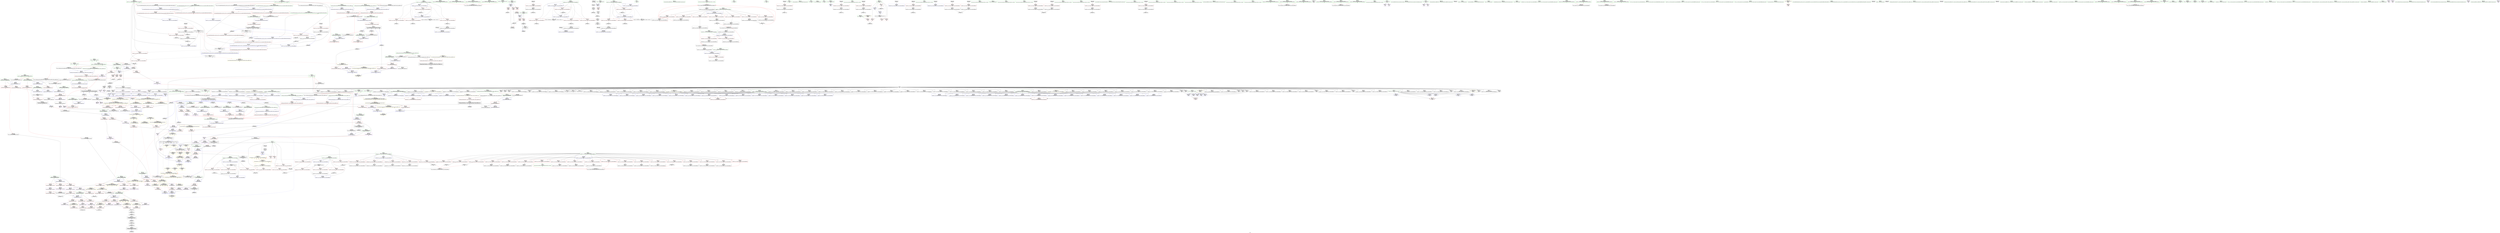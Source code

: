 digraph "SVFG" {
	label="SVFG";

	Node0x55a3eac82020 [shape=record,color=grey,label="{NodeID: 0\nNullPtr}"];
	Node0x55a3eac82020 -> Node0x55a3eacbdca0[style=solid];
	Node0x55a3eac82020 -> Node0x55a3eacbdda0[style=solid];
	Node0x55a3eac82020 -> Node0x55a3eacbde70[style=solid];
	Node0x55a3eac82020 -> Node0x55a3eacbdf40[style=solid];
	Node0x55a3eac82020 -> Node0x55a3eacbe010[style=solid];
	Node0x55a3eac82020 -> Node0x55a3eacbe0e0[style=solid];
	Node0x55a3eac82020 -> Node0x55a3eacbe1b0[style=solid];
	Node0x55a3eac82020 -> Node0x55a3eacbe280[style=solid];
	Node0x55a3eac82020 -> Node0x55a3eacbe350[style=solid];
	Node0x55a3eac82020 -> Node0x55a3eacbe420[style=solid];
	Node0x55a3eac82020 -> Node0x55a3eacbe4f0[style=solid];
	Node0x55a3eac82020 -> Node0x55a3eacbe5c0[style=solid];
	Node0x55a3eac82020 -> Node0x55a3eacbe690[style=solid];
	Node0x55a3eac82020 -> Node0x55a3eacbe760[style=solid];
	Node0x55a3eac82020 -> Node0x55a3eacbe830[style=solid];
	Node0x55a3eac82020 -> Node0x55a3eacbe900[style=solid];
	Node0x55a3eac82020 -> Node0x55a3eacbe9d0[style=solid];
	Node0x55a3eac82020 -> Node0x55a3eacbeaa0[style=solid];
	Node0x55a3eac82020 -> Node0x55a3eacbeb70[style=solid];
	Node0x55a3eac82020 -> Node0x55a3eacbec40[style=solid];
	Node0x55a3eac82020 -> Node0x55a3eacbed10[style=solid];
	Node0x55a3eac82020 -> Node0x55a3eacbede0[style=solid];
	Node0x55a3eac82020 -> Node0x55a3eacbeeb0[style=solid];
	Node0x55a3eac82020 -> Node0x55a3eacbef80[style=solid];
	Node0x55a3eac82020 -> Node0x55a3eacbf050[style=solid];
	Node0x55a3eac82020 -> Node0x55a3eacbf120[style=solid];
	Node0x55a3eac82020 -> Node0x55a3eacbf1f0[style=solid];
	Node0x55a3eac82020 -> Node0x55a3eacbf2c0[style=solid];
	Node0x55a3eac82020 -> Node0x55a3eacbf390[style=solid];
	Node0x55a3eac82020 -> Node0x55a3eacbf460[style=solid];
	Node0x55a3eac82020 -> Node0x55a3eacb92e0[style=solid];
	Node0x55a3eac82020 -> Node0x55a3eacb93b0[style=solid];
	Node0x55a3eac82020 -> Node0x55a3eacb9480[style=solid];
	Node0x55a3eac82020 -> Node0x55a3eacb9550[style=solid];
	Node0x55a3eac82020 -> Node0x55a3eacb9620[style=solid];
	Node0x55a3eac82020 -> Node0x55a3eacb96f0[style=solid];
	Node0x55a3eac82020 -> Node0x55a3eacb97c0[style=solid];
	Node0x55a3eac82020 -> Node0x55a3eacb9890[style=solid];
	Node0x55a3eac82020 -> Node0x55a3eacb9960[style=solid];
	Node0x55a3eac82020 -> Node0x55a3eacb9a30[style=solid];
	Node0x55a3eac82020 -> Node0x55a3eacb9b00[style=solid];
	Node0x55a3eac82020 -> Node0x55a3eacb9bd0[style=solid];
	Node0x55a3eac82020 -> Node0x55a3eacb9ca0[style=solid];
	Node0x55a3eac82020 -> Node0x55a3eacb9d70[style=solid];
	Node0x55a3eac82020 -> Node0x55a3eacb9e40[style=solid];
	Node0x55a3eac82020 -> Node0x55a3eacb9f10[style=solid];
	Node0x55a3eac82020 -> Node0x55a3eacb9fe0[style=solid];
	Node0x55a3eac82020 -> Node0x55a3eacba0b0[style=solid];
	Node0x55a3eac82020 -> Node0x55a3eacba180[style=solid];
	Node0x55a3eac82020 -> Node0x55a3eacba250[style=solid];
	Node0x55a3eac82020 -> Node0x55a3eacba320[style=solid];
	Node0x55a3eac82020 -> Node0x55a3eacba3f0[style=solid];
	Node0x55a3eac82020 -> Node0x55a3eacba4c0[style=solid];
	Node0x55a3eac82020 -> Node0x55a3eacba590[style=solid];
	Node0x55a3eac82020 -> Node0x55a3eacba660[style=solid];
	Node0x55a3eac82020 -> Node0x55a3eacba730[style=solid];
	Node0x55a3eac82020 -> Node0x55a3eacba800[style=solid];
	Node0x55a3eac82020 -> Node0x55a3eacba8d0[style=solid];
	Node0x55a3eac82020 -> Node0x55a3eacba9a0[style=solid];
	Node0x55a3eac82020 -> Node0x55a3eacbaa70[style=solid];
	Node0x55a3eac82020 -> Node0x55a3eacbab40[style=solid];
	Node0x55a3eac82020 -> Node0x55a3eacbac10[style=solid];
	Node0x55a3eac82020 -> Node0x55a3eacbace0[style=solid];
	Node0x55a3eac82020 -> Node0x55a3eacbadb0[style=solid];
	Node0x55a3eac82020 -> Node0x55a3eacbae80[style=solid];
	Node0x55a3eac82020 -> Node0x55a3eacbaf50[style=solid];
	Node0x55a3eac82020 -> Node0x55a3eacbb020[style=solid];
	Node0x55a3eac82020 -> Node0x55a3eacbb0f0[style=solid];
	Node0x55a3eac82020 -> Node0x55a3eacbb1c0[style=solid];
	Node0x55a3eac82020 -> Node0x55a3eacc3550[style=solid];
	Node0x55a3eac82020 -> Node0x55a3eacc35e0[style=solid];
	Node0x55a3eac82020 -> Node0x55a3eacc36b0[style=solid];
	Node0x55a3eac82020 -> Node0x55a3eacc3780[style=solid];
	Node0x55a3eac82020 -> Node0x55a3eacc3850[style=solid];
	Node0x55a3eac82020 -> Node0x55a3eacc3920[style=solid];
	Node0x55a3eac82020 -> Node0x55a3eacc39f0[style=solid];
	Node0x55a3eac82020 -> Node0x55a3eacc3ac0[style=solid];
	Node0x55a3eac82020 -> Node0x55a3eacc3b90[style=solid];
	Node0x55a3eac82020 -> Node0x55a3eacc3c60[style=solid];
	Node0x55a3eac82020 -> Node0x55a3eacc3d30[style=solid];
	Node0x55a3eacc2520 [shape=record,color=red,label="{NodeID: 443\n579\<--339\n\<--x\n_Z4doitNSt7__cxx1112basic_stringIcSt11char_traitsIcESaIcEEES4_ib\n}"];
	Node0x55a3eacc2520 -> Node0x55a3eacfa0f0[style=solid];
	Node0x55a3eacb6850 [shape=record,color=green,label="{NodeID: 111\n840\<--841\n__x.addr\<--__x.addr_field_insensitive\n_ZSt9make_pairIxxESt4pairINSt17__decay_and_stripIT_E6__typeENS1_IT0_E6__typeEEOS2_OS5_\n}"];
	Node0x55a3eacb6850 -> Node0x55a3eacd3430[style=solid];
	Node0x55a3eacb6850 -> Node0x55a3eacdbf20[style=solid];
	Node0x55a3ead14640 [shape=record,color=black,label="{NodeID: 1661\n312 = PHI(329, 345, 351, 355, 691, )\n1st arg _Z4doitNSt7__cxx1112basic_stringIcSt11char_traitsIcESaIcEEES4_ib }"];
	Node0x55a3eacd7bb0 [shape=record,color=blue,label="{NodeID: 554\n35\<--32\nb.addr\<--b\n_Z3nwdxx\n}"];
	Node0x55a3eacd7bb0 -> Node0x55a3eaccb090[style=dashed];
	Node0x55a3eacd7bb0 -> Node0x55a3eacbf530[style=dashed];
	Node0x55a3eacd7bb0 -> Node0x55a3eacbf600[style=dashed];
	Node0x55a3ead4d950 [shape=record,color=yellow,style=double,label="{NodeID: 1329\n57V_1 = ENCHI(MR_57V_0)\npts\{672 \}\nFun[_Z2tcv]}"];
	Node0x55a3ead4d950 -> Node0x55a3eacdb560[style=dashed];
	Node0x55a3ead4d950 -> Node0x55a3eacdb700[style=dashed];
	Node0x55a3ead4d950 -> Node0x55a3eacdb8a0[style=dashed];
	Node0x55a3ead4d950 -> Node0x55a3eacdba40[style=dashed];
	Node0x55a3ead4d950 -> Node0x55a3eacdbbe0[style=dashed];
	Node0x55a3eacbab40 [shape=record,color=black,label="{NodeID: 222\n662\<--3\nlpad.val137\<--dummyVal\n_Z4doitNSt7__cxx1112basic_stringIcSt11char_traitsIcESaIcEEES4_ib\n}"];
	Node0x55a3eacdd5e0 [shape=record,color=blue,label="{NodeID: 665\n1116\<--1115\n__t.addr\<--__t\n_ZSt7forwardIRxEOT_RNSt16remove_referenceIS1_E4typeE\n}"];
	Node0x55a3eacdd5e0 -> Node0x55a3eacd6280[style=dashed];
	Node0x55a3eacc87f0 [shape=record,color=purple,label="{NodeID: 333\n283\<--279\n\<--\n_Z3porNSt7__cxx1112basic_stringIcSt11char_traitsIcESaIcEEES4_b\n}"];
	Node0x55a3eacc87f0 -> Node0x55a3eacd9000[style=solid];
	Node0x55a3eacfc370 [shape=record,color=grey,label="{NodeID: 1108\n589 = cmp(588, 139, )\n}"];
	Node0x55a3ea9a6fc0 [shape=record,color=green,label="{NodeID: 1\n11\<--1\n\<--dummyObj\nCan only get source location for instruction, argument, global var or function.|{<s0>103}}"];
	Node0x55a3ea9a6fc0:s0 -> Node0x55a3eadb60a0[style=solid,color=red];
	Node0x55a3eace3d10 [shape=record,color=yellow,style=double,label="{NodeID: 1551\n38V_2 = CSCHI(MR_38V_1)\npts\{2070000 2070001 2070002 \}\nCS[]|{<s0>27|<s1>28|<s2>28}}"];
	Node0x55a3eace3d10:s0 -> Node0x55a3ead47c90[style=dashed,color=red];
	Node0x55a3eace3d10:s1 -> Node0x55a3ead48b30[style=dashed,color=red];
	Node0x55a3eace3d10:s2 -> Node0x55a3ead48cf0[style=dashed,color=red];
	Node0x55a3eacc25f0 [shape=record,color=red,label="{NodeID: 444\n526\<--341\n\<--y\n_Z4doitNSt7__cxx1112basic_stringIcSt11char_traitsIcESaIcEEES4_ib\n}"];
	Node0x55a3eacc25f0 -> Node0x55a3eacfc670[style=solid];
	Node0x55a3eacb6920 [shape=record,color=green,label="{NodeID: 112\n842\<--843\n__y.addr\<--__y.addr_field_insensitive\n_ZSt9make_pairIxxESt4pairINSt17__decay_and_stripIT_E6__typeENS1_IT0_E6__typeEEOS2_OS5_\n}"];
	Node0x55a3eacb6920 -> Node0x55a3eacd3500[style=solid];
	Node0x55a3eacb6920 -> Node0x55a3eacdbff0[style=solid];
	Node0x55a3eadb60a0 [shape=record,color=black,label="{NodeID: 1662\n313 = PHI(416, 552, 606, 635, 11, )\n2nd arg _Z4doitNSt7__cxx1112basic_stringIcSt11char_traitsIcESaIcEEES4_ib }"];
	Node0x55a3eadb60a0 -> Node0x55a3eacd90d0[style=solid];
	Node0x55a3eacd7c80 [shape=record,color=blue,label="{NodeID: 555\n57\<--56\nm.addr\<--m\n_Z3losi\n}"];
	Node0x55a3eacd7c80 -> Node0x55a3eacbf6d0[style=dashed];
	Node0x55a3ead4da30 [shape=record,color=yellow,style=double,label="{NodeID: 1330\n59V_1 = ENCHI(MR_59V_0)\npts\{674 \}\nFun[_Z2tcv]}"];
	Node0x55a3ead4da30 -> Node0x55a3eacdb630[style=dashed];
	Node0x55a3ead4da30 -> Node0x55a3eacdb7d0[style=dashed];
	Node0x55a3ead4da30 -> Node0x55a3eacdb970[style=dashed];
	Node0x55a3ead4da30 -> Node0x55a3eacdbb10[style=dashed];
	Node0x55a3ead4da30 -> Node0x55a3eacdbcb0[style=dashed];
	Node0x55a3eacbac10 [shape=record,color=black,label="{NodeID: 223\n728\<--3\n\<--dummyVal\n_Z2tcv\n}"];
	Node0x55a3eacbac10 -> Node0x55a3eacdb3c0[style=solid];
	Node0x55a3eacdd6b0 [shape=record,color=blue,label="{NodeID: 666\n1125\<--1122\nthis.addr\<--this\n_ZNSt4pairIxxEC2IRxS2_Lb1EEEOT_OT0_\n}"];
	Node0x55a3eacdd6b0 -> Node0x55a3eacd6350[style=dashed];
	Node0x55a3eacc88c0 [shape=record,color=purple,label="{NodeID: 334\n727\<--726\n\<--\n_Z2tcv\n}"];
	Node0x55a3eacc88c0 -> Node0x55a3eacdb3c0[style=solid];
	Node0x55a3eacfc4f0 [shape=record,color=grey,label="{NodeID: 1109\n594 = cmp(593, 595, )\n}"];
	Node0x55a3eac74ea0 [shape=record,color=green,label="{NodeID: 2\n17\<--1\n.str\<--dummyObj\nGlob }"];
	Node0x55a3eace3e70 [shape=record,color=yellow,style=double,label="{NodeID: 1552\n18V_2 = CSCHI(MR_18V_1)\npts\{160000 160001 160002 \}\nCS[]|{<s0>5|<s1>31}}"];
	Node0x55a3eace3e70:s0 -> Node0x55a3ead29980[style=dashed,color=blue];
	Node0x55a3eace3e70:s1 -> Node0x55a3ead2ad80[style=dashed,color=blue];
	Node0x55a3eacc26c0 [shape=record,color=red,label="{NodeID: 445\n532\<--341\n\<--y\n_Z4doitNSt7__cxx1112basic_stringIcSt11char_traitsIcESaIcEEES4_ib\n}"];
	Node0x55a3eacc26c0 -> Node0x55a3eacfcaf0[style=solid];
	Node0x55a3eacbb300 [shape=record,color=green,label="{NodeID: 113\n851\<--852\n_ZNSt4pairIxxEC2IxxLb1EEEOT_OT0_\<--_ZNSt4pairIxxEC2IxxLb1EEEOT_OT0__field_insensitive\n}"];
	Node0x55a3eadb62b0 [shape=record,color=black,label="{NodeID: 1663\n314 = PHI(418, 554, 608, 638, 740, )\n3rd arg _Z4doitNSt7__cxx1112basic_stringIcSt11char_traitsIcESaIcEEES4_ib }"];
	Node0x55a3eadb62b0 -> Node0x55a3eacc5180[style=solid];
	Node0x55a3eacd7d50 [shape=record,color=blue,label="{NodeID: 556\n79\<--77\ni.addr\<--i\n_Z6doitmnNSt7__cxx1112basic_stringIcSt11char_traitsIcESaIcEEES4_ib\n}"];
	Node0x55a3eacd7d50 -> Node0x55a3eacbf7a0[style=dashed];
	Node0x55a3eacd7d50 -> Node0x55a3eacbf870[style=dashed];
	Node0x55a3eacd7d50 -> Node0x55a3eacbf940[style=dashed];
	Node0x55a3eacd7d50 -> Node0x55a3eacbfa10[style=dashed];
	Node0x55a3eacd7d50 -> Node0x55a3eacbfae0[style=dashed];
	Node0x55a3eacd7d50 -> Node0x55a3eacbfbb0[style=dashed];
	Node0x55a3eacbace0 [shape=record,color=black,label="{NodeID: 224\n731\<--3\n\<--dummyVal\n_Z2tcv\n}"];
	Node0x55a3eacbace0 -> Node0x55a3eacdb490[style=solid];
	Node0x55a3eacdd780 [shape=record,color=blue,label="{NodeID: 667\n1127\<--1123\n__x.addr\<--__x\n_ZNSt4pairIxxEC2IRxS2_Lb1EEEOT_OT0_\n}"];
	Node0x55a3eacdd780 -> Node0x55a3eacd6420[style=dashed];
	Node0x55a3eacc8990 [shape=record,color=purple,label="{NodeID: 335\n730\<--726\n\<--\n_Z2tcv\n}"];
	Node0x55a3eacc8990 -> Node0x55a3eacdb490[style=solid];
	Node0x55a3eacfc670 [shape=record,color=grey,label="{NodeID: 1110\n527 = cmp(526, 522, )\n}"];
	Node0x55a3eacb2b30 [shape=record,color=green,label="{NodeID: 3\n19\<--1\n.str.1\<--dummyObj\nGlob }"];
	Node0x55a3eacc2790 [shape=record,color=red,label="{NodeID: 446\n543\<--341\n\<--y\n_Z4doitNSt7__cxx1112basic_stringIcSt11char_traitsIcESaIcEEES4_ib\n}"];
	Node0x55a3eacc2790 -> Node0x55a3eacf9f70[style=solid];
	Node0x55a3eacbb3c0 [shape=record,color=green,label="{NodeID: 114\n859\<--860\nthis.addr\<--this.addr_field_insensitive\n_ZNSt4pairIxS_IxxEEaSEOS1_\n}"];
	Node0x55a3eacbb3c0 -> Node0x55a3eacd36a0[style=solid];
	Node0x55a3eacbb3c0 -> Node0x55a3eacdc0c0[style=solid];
	Node0x55a3eadb64c0 [shape=record,color=black,label="{NodeID: 1664\n1169 = PHI(823, 846, 848, 867, 1198, 1233, 1238, 1254, 1260, )\n0th arg _ZSt7forwardIxEOT_RNSt16remove_referenceIS0_E4typeE }"];
	Node0x55a3eadb64c0 -> Node0x55a3eacdde00[style=solid];
	Node0x55a3eacd7e20 [shape=record,color=blue,label="{NodeID: 557\n81\<--96\nfl.addr\<--frombool\n_Z6doitmnNSt7__cxx1112basic_stringIcSt11char_traitsIcESaIcEEES4_ib\n}"];
	Node0x55a3eacd7e20 -> Node0x55a3eacbfc80[style=dashed];
	Node0x55a3eacd7e20 -> Node0x55a3eacbfd50[style=dashed];
	Node0x55a3eacbadb0 [shape=record,color=black,label="{NodeID: 225\n756\<--3\n\<--dummyVal\n_Z2tcv\n}"];
	Node0x55a3eacdd850 [shape=record,color=blue,label="{NodeID: 668\n1129\<--1124\n__y.addr\<--__y\n_ZNSt4pairIxxEC2IRxS2_Lb1EEEOT_OT0_\n}"];
	Node0x55a3eacdd850 -> Node0x55a3eacd64f0[style=dashed];
	Node0x55a3eacc8a60 [shape=record,color=purple,label="{NodeID: 336\n870\<--865\nfirst2\<--this1\n_ZNSt4pairIxS_IxxEEaSEOS1_\n}"];
	Node0x55a3eacc8a60 -> Node0x55a3eacdc260[style=solid];
	Node0x55a3eacfc7f0 [shape=record,color=grey,label="{NodeID: 1111\n530 = cmp(529, 11, )\n}"];
	Node0x55a3eacb3280 [shape=record,color=green,label="{NodeID: 4\n21\<--1\n.str.2\<--dummyObj\nGlob }"];
	Node0x55a3eacc2860 [shape=record,color=red,label="{NodeID: 447\n559\<--341\n\<--y\n_Z4doitNSt7__cxx1112basic_stringIcSt11char_traitsIcESaIcEEES4_ib\n}"];
	Node0x55a3eacc2860 -> Node0x55a3eacfa3f0[style=solid];
	Node0x55a3eacbb490 [shape=record,color=green,label="{NodeID: 115\n861\<--862\n__p.addr\<--__p.addr_field_insensitive\n_ZNSt4pairIxS_IxxEEaSEOS1_\n}"];
	Node0x55a3eacbb490 -> Node0x55a3eacd3770[style=solid];
	Node0x55a3eacbb490 -> Node0x55a3eacd3840[style=solid];
	Node0x55a3eacbb490 -> Node0x55a3eacdc190[style=solid];
	Node0x55a3eadb67d0 [shape=record,color=black,label="{NodeID: 1665\n922 = PHI(198, )\n0th arg _ZSt4swapIxENSt9enable_ifIXsr6__and_ISt6__not_ISt15__is_tuple_likeIT_EESt21is_move_constructibleIS3_ESt18is_move_assignableIS3_EEE5valueEvE4typeERS3_SC_ }"];
	Node0x55a3eadb67d0 -> Node0x55a3eacdc5a0[style=solid];
	Node0x55a3eacd7ef0 [shape=record,color=blue,label="{NodeID: 558\n87\<--117\nexn.slot\<--\n_Z6doitmnNSt7__cxx1112basic_stringIcSt11char_traitsIcESaIcEEES4_ib\n}"];
	Node0x55a3eacd7ef0 -> Node0x55a3eacbfe20[style=dashed];
	Node0x55a3eacbae80 [shape=record,color=black,label="{NodeID: 226\n757\<--3\n\<--dummyVal\n_Z2tcv\n}"];
	Node0x55a3eacbae80 -> Node0x55a3eacdb560[style=solid];
	Node0x55a3eacdd920 [shape=record,color=blue,label="{NodeID: 669\n1136\<--1139\nfirst\<--\n_ZNSt4pairIxxEC2IRxS2_Lb1EEEOT_OT0_\n|{<s0>134}}"];
	Node0x55a3eacdd920:s0 -> Node0x55a3ead37ae0[style=dashed,color=blue];
	Node0x55a3eacc8b30 [shape=record,color=purple,label="{NodeID: 337\n875\<--865\nsecond4\<--this1\n_ZNSt4pairIxS_IxxEEaSEOS1_\n|{<s0>123}}"];
	Node0x55a3eacc8b30:s0 -> Node0x55a3eadb4fd0[style=solid,color=red];
	Node0x55a3eacfc970 [shape=record,color=grey,label="{NodeID: 1112\n152 = cmp(151, 139, )\n}"];
	Node0x55a3eacb3310 [shape=record,color=green,label="{NodeID: 5\n23\<--1\n.str.3\<--dummyObj\nGlob }"];
	Node0x55a3eacc2930 [shape=record,color=red,label="{NodeID: 448\n593\<--347\n\<--x105\n_Z4doitNSt7__cxx1112basic_stringIcSt11char_traitsIcESaIcEEES4_ib\n}"];
	Node0x55a3eacc2930 -> Node0x55a3eacfc4f0[style=solid];
	Node0x55a3ea6c6660 [shape=record,color=yellow,style=double,label="{NodeID: 1223\n8V_1 = ENCHI(MR_8V_0)\npts\{12 \}\nFun[_Z6doitmnNSt7__cxx1112basic_stringIcSt11char_traitsIcESaIcEEES4_ib]|{|<s1>5|<s2>16}}"];
	Node0x55a3ea6c6660 -> Node0x55a3eacca940[style=dashed];
	Node0x55a3ea6c6660:s1 -> Node0x55a3ead49f70[style=dashed,color=red];
	Node0x55a3ea6c6660:s2 -> Node0x55a3ea6c6660[style=dashed,color=red];
	Node0x55a3eacbb560 [shape=record,color=green,label="{NodeID: 116\n877\<--878\n_ZNSt4pairIxxEaSEOS0_\<--_ZNSt4pairIxxEaSEOS0__field_insensitive\n}"];
	Node0x55a3eadb68e0 [shape=record,color=black,label="{NodeID: 1666\n923 = PHI(200, )\n1st arg _ZSt4swapIxENSt9enable_ifIXsr6__and_ISt6__not_ISt15__is_tuple_likeIT_EESt21is_move_constructibleIS3_ESt18is_move_assignableIS3_EEE5valueEvE4typeERS3_SC_ }"];
	Node0x55a3eadb68e0 -> Node0x55a3eacdc670[style=solid];
	Node0x55a3eacd7fc0 [shape=record,color=blue,label="{NodeID: 559\n89\<--119\nehselector.slot\<--\n_Z6doitmnNSt7__cxx1112basic_stringIcSt11char_traitsIcESaIcEEES4_ib\n}"];
	Node0x55a3eacd7fc0 -> Node0x55a3eacbfef0[style=dashed];
	Node0x55a3ead4ddb0 [shape=record,color=yellow,style=double,label="{NodeID: 1334\n67V_1 = ENCHI(MR_67V_0)\npts\{160000 \}\nFun[_Z2tcv]|{<s0>100}}"];
	Node0x55a3ead4ddb0:s0 -> Node0x55a3eacdc260[style=dashed,color=red];
	Node0x55a3eacbaf50 [shape=record,color=black,label="{NodeID: 227\n759\<--3\n\<--dummyVal\n_Z2tcv\n}"];
	Node0x55a3eacbaf50 -> Node0x55a3eacdb630[style=solid];
	Node0x55a3eacdd9f0 [shape=record,color=blue,label="{NodeID: 670\n1141\<--1144\nsecond\<--\n_ZNSt4pairIxxEC2IRxS2_Lb1EEEOT_OT0_\n|{<s0>134}}"];
	Node0x55a3eacdd9f0:s0 -> Node0x55a3ead37ae0[style=dashed,color=blue];
	Node0x55a3eacc8c00 [shape=record,color=purple,label="{NodeID: 338\n867\<--866\nfirst\<--\n_ZNSt4pairIxS_IxxEEaSEOS1_\n|{<s0>121}}"];
	Node0x55a3eacc8c00:s0 -> Node0x55a3eadb64c0[style=solid,color=red];
	Node0x55a3eacfcaf0 [shape=record,color=grey,label="{NodeID: 1113\n533 = cmp(532, 11, )\n}"];
	Node0x55a3eacb33a0 [shape=record,color=green,label="{NodeID: 6\n25\<--1\nstderr\<--dummyObj\nGlob }"];
	Node0x55a3eacc2a00 [shape=record,color=red,label="{NodeID: 449\n597\<--347\n\<--x105\n_Z4doitNSt7__cxx1112basic_stringIcSt11char_traitsIcESaIcEEES4_ib\n}"];
	Node0x55a3eacc2a00 -> Node0x55a3eacfa270[style=solid];
	Node0x55a3eacbb660 [shape=record,color=green,label="{NodeID: 117\n883\<--884\nmain\<--main_field_insensitive\n}"];
	Node0x55a3eadb69f0 [shape=record,color=black,label="{NodeID: 1667\n1041 = PHI(959, )\n0th arg _ZStltIxSt4pairIxxEEbRKS0_IT_T0_ES6_ }"];
	Node0x55a3eadb69f0 -> Node0x55a3eacdd2a0[style=solid];
	Node0x55a3eacd8090 [shape=record,color=blue,label="{NodeID: 560\n87\<--123\nexn.slot\<--\n_Z6doitmnNSt7__cxx1112basic_stringIcSt11char_traitsIcESaIcEEES4_ib\n}"];
	Node0x55a3eacd8090 -> Node0x55a3eacbfe20[style=dashed];
	Node0x55a3ead4de90 [shape=record,color=yellow,style=double,label="{NodeID: 1335\n69V_1 = ENCHI(MR_69V_0)\npts\{160001 \}\nFun[_Z2tcv]|{<s0>100}}"];
	Node0x55a3ead4de90:s0 -> Node0x55a3ead4e2f0[style=dashed,color=red];
	Node0x55a3eacbb020 [shape=record,color=black,label="{NodeID: 228\n763\<--3\n\<--dummyVal\n_Z2tcv\n}"];
	Node0x55a3eacddac0 [shape=record,color=blue,label="{NodeID: 671\n1150\<--1148\nthis.addr\<--this\n_ZNSt4pairIxxEaSERKS0_\n}"];
	Node0x55a3eacddac0 -> Node0x55a3eacd6760[style=dashed];
	Node0x55a3eacc8cd0 [shape=record,color=purple,label="{NodeID: 339\n873\<--872\nsecond\<--\n_ZNSt4pairIxS_IxxEEaSEOS1_\n|{<s0>122}}"];
	Node0x55a3eacc8cd0:s0 -> Node0x55a3eadb4e40[style=solid,color=red];
	Node0x55a3eacfcc70 [shape=record,color=grey,label="{NodeID: 1114\n979 = cmp(978, 41, )\n}"];
	Node0x55a3eacb3430 [shape=record,color=green,label="{NodeID: 7\n26\<--1\n.str.4\<--dummyObj\nGlob }"];
	Node0x55a3eacc2ad0 [shape=record,color=red,label="{NodeID: 450\n613\<--347\n\<--x105\n_Z4doitNSt7__cxx1112basic_stringIcSt11char_traitsIcESaIcEEES4_ib\n}"];
	Node0x55a3eacc2ad0 -> Node0x55a3eacf9c70[style=solid];
	Node0x55a3eacbb760 [shape=record,color=green,label="{NodeID: 118\n886\<--887\nretval\<--retval_field_insensitive\nmain\n}"];
	Node0x55a3eacbb760 -> Node0x55a3eacdc330[style=solid];
	Node0x55a3eadb6b00 [shape=record,color=black,label="{NodeID: 1668\n1042 = PHI(960, )\n1st arg _ZStltIxSt4pairIxxEEbRKS0_IT_T0_ES6_ }"];
	Node0x55a3eadb6b00 -> Node0x55a3eacdd370[style=solid];
	Node0x55a3eacd8160 [shape=record,color=blue,label="{NodeID: 561\n89\<--125\nehselector.slot\<--\n_Z6doitmnNSt7__cxx1112basic_stringIcSt11char_traitsIcESaIcEEES4_ib\n}"];
	Node0x55a3eacd8160 -> Node0x55a3eacbfef0[style=dashed];
	Node0x55a3ead4df70 [shape=record,color=yellow,style=double,label="{NodeID: 1336\n71V_1 = ENCHI(MR_71V_0)\npts\{160002 \}\nFun[_Z2tcv]|{<s0>100}}"];
	Node0x55a3ead4df70:s0 -> Node0x55a3ead4e2f0[style=dashed,color=red];
	Node0x55a3eacbb0f0 [shape=record,color=black,label="{NodeID: 229\n764\<--3\n\<--dummyVal\n_Z2tcv\n}"];
	Node0x55a3eacbb0f0 -> Node0x55a3eacdb700[style=solid];
	Node0x55a3eacddb90 [shape=record,color=blue,label="{NodeID: 672\n1152\<--1149\n__p.addr\<--__p\n_ZNSt4pairIxxEaSERKS0_\n}"];
	Node0x55a3eacddb90 -> Node0x55a3eacd6830[style=dashed];
	Node0x55a3eacddb90 -> Node0x55a3eacd6900[style=dashed];
	Node0x55a3eacc8da0 [shape=record,color=purple,label="{NodeID: 340\n1024\<--1020\nfirst2\<--this1\n_ZNSt4pairIxS_IxxEEaSERKS1_\n}"];
	Node0x55a3eacc8da0 -> Node0x55a3eacdd100[style=solid];
	Node0x55a3eacfcdf0 [shape=record,color=grey,label="{NodeID: 1115\n138 = cmp(137, 139, )\n}"];
	Node0x55a3eacb34c0 [shape=record,color=green,label="{NodeID: 8\n41\<--1\n\<--dummyObj\nCan only get source location for instruction, argument, global var or function.}"];
	Node0x55a3ead36ec0 [shape=record,color=yellow,style=double,label="{NodeID: 1558\n93V_2 = CSCHI(MR_93V_1)\npts\{8390000 8390001 \}\nCS[]}"];
	Node0x55a3eacc2ba0 [shape=record,color=red,label="{NodeID: 451\n390\<--389\n\<--call\n_Z4doitNSt7__cxx1112basic_stringIcSt11char_traitsIcESaIcEEES4_ib\n}"];
	Node0x55a3eacc2ba0 -> Node0x55a3eacc53f0[style=solid];
	Node0x55a3ead47720 [shape=record,color=yellow,style=double,label="{NodeID: 1226\n14V_1 = ENCHI(MR_14V_0)\npts\{88 \}\nFun[_Z6doitmnNSt7__cxx1112basic_stringIcSt11char_traitsIcESaIcEEES4_ib]}"];
	Node0x55a3ead47720 -> Node0x55a3eacd7ef0[style=dashed];
	Node0x55a3ead47720 -> Node0x55a3eacd8090[style=dashed];
	Node0x55a3ead47720 -> Node0x55a3eacd83d0[style=dashed];
	Node0x55a3ead47720 -> Node0x55a3eacd8570[style=dashed];
	Node0x55a3eacbb830 [shape=record,color=green,label="{NodeID: 119\n888\<--889\nILE\<--ILE_field_insensitive\nmain\n}"];
	Node0x55a3eacbb830 -> Node0x55a3eacd39e0[style=solid];
	Node0x55a3eadb6c10 [shape=record,color=black,label="{NodeID: 1669\n857 = PHI(13, )\n0th arg _ZNSt4pairIxS_IxxEEaSEOS1_ }"];
	Node0x55a3eadb6c10 -> Node0x55a3eacdc0c0[style=solid];
	Node0x55a3eacd8230 [shape=record,color=blue,label="{NodeID: 562\n143\<--145\ncall8\<--\n_Z6doitmnNSt7__cxx1112basic_stringIcSt11char_traitsIcESaIcEEES4_ib\n}"];
	Node0x55a3eacbb1c0 [shape=record,color=black,label="{NodeID: 230\n766\<--3\n\<--dummyVal\n_Z2tcv\n}"];
	Node0x55a3eacbb1c0 -> Node0x55a3eacdb7d0[style=solid];
	Node0x55a3eacddc60 [shape=record,color=blue,label="{NodeID: 673\n1160\<--1159\nfirst2\<--\n_ZNSt4pairIxxEaSERKS0_\n|{<s0>135}}"];
	Node0x55a3eacddc60:s0 -> Node0x55a3ead37c40[style=dashed,color=blue];
	Node0x55a3eacc8e70 [shape=record,color=purple,label="{NodeID: 341\n1028\<--1020\nsecond3\<--this1\n_ZNSt4pairIxS_IxxEEaSERKS1_\n|{<s0>135}}"];
	Node0x55a3eacc8e70:s0 -> Node0x55a3eadb6f40[style=solid,color=red];
	Node0x55a3eacfcf70 [shape=record,color=grey,label="{NodeID: 1116\n399 = cmp(398, 139, )\n}"];
	Node0x55a3eacb3580 [shape=record,color=green,label="{NodeID: 9\n67\<--1\n\<--dummyObj\nCan only get source location for instruction, argument, global var or function.}"];
	Node0x55a3ead37020 [shape=record,color=yellow,style=double,label="{NodeID: 1559\n102V_2 = CSCHI(MR_102V_1)\npts\{160001 160002 \}\nCS[]|{<s0>100|<s1>100}}"];
	Node0x55a3ead37020:s0 -> Node0x55a3ead37470[style=dashed,color=blue];
	Node0x55a3ead37020:s1 -> Node0x55a3ead37550[style=dashed,color=blue];
	Node0x55a3eacc2c70 [shape=record,color=red,label="{NodeID: 452\n397\<--396\n\<--call7\n_Z4doitNSt7__cxx1112basic_stringIcSt11char_traitsIcESaIcEEES4_ib\n}"];
	Node0x55a3eacc2c70 -> Node0x55a3eacc5590[style=solid];
	Node0x55a3ead47800 [shape=record,color=yellow,style=double,label="{NodeID: 1227\n16V_1 = ENCHI(MR_16V_0)\npts\{90 \}\nFun[_Z6doitmnNSt7__cxx1112basic_stringIcSt11char_traitsIcESaIcEEES4_ib]}"];
	Node0x55a3ead47800 -> Node0x55a3eacd7fc0[style=dashed];
	Node0x55a3ead47800 -> Node0x55a3eacd8160[style=dashed];
	Node0x55a3ead47800 -> Node0x55a3eacd84a0[style=dashed];
	Node0x55a3ead47800 -> Node0x55a3eacd8640[style=dashed];
	Node0x55a3eacbb900 [shape=record,color=green,label="{NodeID: 120\n890\<--891\niii\<--iii_field_insensitive\nmain\n}"];
	Node0x55a3eacbb900 -> Node0x55a3eacd3ab0[style=solid];
	Node0x55a3eacbb900 -> Node0x55a3eacd3b80[style=solid];
	Node0x55a3eacbb900 -> Node0x55a3eacd3c50[style=solid];
	Node0x55a3eacbb900 -> Node0x55a3eacd3d20[style=solid];
	Node0x55a3eacbb900 -> Node0x55a3eacdc400[style=solid];
	Node0x55a3eacbb900 -> Node0x55a3eacdc4d0[style=solid];
	Node0x55a3eadb6d20 [shape=record,color=black,label="{NodeID: 1670\n858 = PHI(679, )\n1st arg _ZNSt4pairIxS_IxxEEaSEOS1_ }"];
	Node0x55a3eadb6d20 -> Node0x55a3eacdc190[style=solid];
	Node0x55a3eacd8300 [shape=record,color=blue,label="{NodeID: 563\n156\<--158\ncall16\<--\n_Z6doitmnNSt7__cxx1112basic_stringIcSt11char_traitsIcESaIcEEES4_ib\n}"];
	Node0x55a3eacc3550 [shape=record,color=black,label="{NodeID: 231\n770\<--3\n\<--dummyVal\n_Z2tcv\n}"];
	Node0x55a3eacddd30 [shape=record,color=blue,label="{NodeID: 674\n1165\<--1164\nsecond3\<--\n_ZNSt4pairIxxEaSERKS0_\n|{<s0>135}}"];
	Node0x55a3eacddd30:s0 -> Node0x55a3ead37c40[style=dashed,color=blue];
	Node0x55a3eacc8f40 [shape=record,color=purple,label="{NodeID: 342\n1022\<--1021\nfirst\<--\n_ZNSt4pairIxS_IxxEEaSERKS1_\n}"];
	Node0x55a3eacc8f40 -> Node0x55a3eacd4f00[style=solid];
	Node0x55a3eacfd0f0 [shape=record,color=grey,label="{NodeID: 1117\n411 = cmp(405, 410, )\n}"];
	Node0x55a3eacb3680 [shape=record,color=green,label="{NodeID: 10\n139\<--1\n\<--dummyObj\nCan only get source location for instruction, argument, global var or function.}"];
	Node0x55a3eacc2d40 [shape=record,color=red,label="{NodeID: 453\n404\<--403\n\<--call12\n_Z4doitNSt7__cxx1112basic_stringIcSt11char_traitsIcESaIcEEES4_ib\n}"];
	Node0x55a3eacc2d40 -> Node0x55a3eacc5730[style=solid];
	Node0x55a3ead478e0 [shape=record,color=yellow,style=double,label="{NodeID: 1228\n18V_1 = ENCHI(MR_18V_0)\npts\{160000 160001 160002 \}\nFun[_Z6doitmnNSt7__cxx1112basic_stringIcSt11char_traitsIcESaIcEEES4_ib]|{<s0>5|<s1>16}}"];
	Node0x55a3ead478e0:s0 -> Node0x55a3ead4a780[style=dashed,color=red];
	Node0x55a3ead478e0:s1 -> Node0x55a3ead478e0[style=dashed,color=red];
	Node0x55a3eacbb9d0 [shape=record,color=green,label="{NodeID: 121\n908\<--909\nfprintf\<--fprintf_field_insensitive\n}"];
	Node0x55a3eadb6e30 [shape=record,color=black,label="{NodeID: 1671\n974 = PHI(271, )\n0th arg _Z3ABSx }"];
	Node0x55a3eadb6e30 -> Node0x55a3eacdccf0[style=solid];
	Node0x55a3eacd83d0 [shape=record,color=blue,label="{NodeID: 564\n87\<--173\nexn.slot\<--\n_Z6doitmnNSt7__cxx1112basic_stringIcSt11char_traitsIcESaIcEEES4_ib\n}"];
	Node0x55a3eacd83d0 -> Node0x55a3eacbfe20[style=dashed];
	Node0x55a3ead4e210 [shape=record,color=yellow,style=double,label="{NodeID: 1339\n77V_1 = ENCHI(MR_77V_0)\npts\{6800000 6800001 6800002 \}\nFun[_Z2tcv]|{<s0>99}}"];
	Node0x55a3ead4e210:s0 -> Node0x55a3ead49e60[style=dashed,color=red];
	Node0x55a3eacc35e0 [shape=record,color=black,label="{NodeID: 232\n771\<--3\n\<--dummyVal\n_Z2tcv\n}"];
	Node0x55a3eacc35e0 -> Node0x55a3eacdb8a0[style=solid];
	Node0x55a3eacdde00 [shape=record,color=blue,label="{NodeID: 675\n1170\<--1169\n__t.addr\<--__t\n_ZSt7forwardIxEOT_RNSt16remove_referenceIS0_E4typeE\n}"];
	Node0x55a3eacdde00 -> Node0x55a3eacd6b70[style=dashed];
	Node0x55a3eacc9010 [shape=record,color=purple,label="{NodeID: 343\n1027\<--1026\nsecond\<--\n_ZNSt4pairIxS_IxxEEaSERKS1_\n|{<s0>135}}"];
	Node0x55a3eacc9010:s0 -> Node0x55a3eadb7050[style=solid,color=red];
	Node0x55a3eacfd270 [shape=record,color=grey,label="{NodeID: 1118\n392 = cmp(391, 139, )\n}"];
	Node0x55a3eacb3780 [shape=record,color=green,label="{NodeID: 11\n145\<--1\n\<--dummyObj\nCan only get source location for instruction, argument, global var or function.}"];
	Node0x55a3ead37310 [shape=record,color=yellow,style=double,label="{NodeID: 1561\n67V_2 = CSCHI(MR_67V_1)\npts\{160000 \}\nCS[]|{<s0>103}}"];
	Node0x55a3ead37310:s0 -> Node0x55a3ead4cd00[style=dashed,color=red];
	Node0x55a3eacc2e10 [shape=record,color=red,label="{NodeID: 454\n409\<--408\n\<--call15\n_Z4doitNSt7__cxx1112basic_stringIcSt11char_traitsIcESaIcEEES4_ib\n}"];
	Node0x55a3eacc2e10 -> Node0x55a3eacc58d0[style=solid];
	Node0x55a3eacbbad0 [shape=record,color=green,label="{NodeID: 122\n924\<--925\n__a.addr\<--__a.addr_field_insensitive\n_ZSt4swapIxENSt9enable_ifIXsr6__and_ISt6__not_ISt15__is_tuple_likeIT_EESt21is_move_constructibleIS3_ESt18is_move_assignableIS3_EEE5valueEvE4typeERS3_SC_\n}"];
	Node0x55a3eacbbad0 -> Node0x55a3eacd3df0[style=solid];
	Node0x55a3eacbbad0 -> Node0x55a3eacd3ec0[style=solid];
	Node0x55a3eacbbad0 -> Node0x55a3eacdc5a0[style=solid];
	Node0x55a3eadb6f40 [shape=record,color=black,label="{NodeID: 1672\n1148 = PHI(1028, )\n0th arg _ZNSt4pairIxxEaSERKS0_ }"];
	Node0x55a3eadb6f40 -> Node0x55a3eacddac0[style=solid];
	Node0x55a3eacd84a0 [shape=record,color=blue,label="{NodeID: 565\n89\<--175\nehselector.slot\<--\n_Z6doitmnNSt7__cxx1112basic_stringIcSt11char_traitsIcESaIcEEES4_ib\n}"];
	Node0x55a3eacd84a0 -> Node0x55a3eacbfef0[style=dashed];
	Node0x55a3ead4e2f0 [shape=record,color=yellow,style=double,label="{NodeID: 1340\n102V_1 = ENCHI(MR_102V_0)\npts\{160001 160002 \}\nFun[_ZNSt4pairIxS_IxxEEaSEOS1_]|{<s0>123|<s1>123}}"];
	Node0x55a3ead4e2f0:s0 -> Node0x55a3eacdea30[style=dashed,color=red];
	Node0x55a3ead4e2f0:s1 -> Node0x55a3eacdeb00[style=dashed,color=red];
	Node0x55a3eacc36b0 [shape=record,color=black,label="{NodeID: 233\n773\<--3\n\<--dummyVal\n_Z2tcv\n}"];
	Node0x55a3eacc36b0 -> Node0x55a3eacdb970[style=solid];
	Node0x55a3eacdded0 [shape=record,color=blue,label="{NodeID: 676\n1177\<--1176\n__t.addr\<--__t\n_ZSt7forwardISt4pairIxxEEOT_RNSt16remove_referenceIS2_E4typeE\n}"];
	Node0x55a3eacdded0 -> Node0x55a3eacd6c40[style=dashed];
	Node0x55a3eacc90e0 [shape=record,color=purple,label="{NodeID: 344\n1050\<--1049\nfirst\<--\n_ZStltIxSt4pairIxxEEbRKS0_IT_T0_ES6_\n}"];
	Node0x55a3eacc90e0 -> Node0x55a3eacd5580[style=solid];
	Node0x55a3eacfd3f0 [shape=record,color=grey,label="{NodeID: 1119\n362 = cmp(360, 361, )\n}"];
	Node0x55a3eacb3880 [shape=record,color=green,label="{NodeID: 12\n158\<--1\n\<--dummyObj\nCan only get source location for instruction, argument, global var or function.}"];
	Node0x55a3ead37470 [shape=record,color=yellow,style=double,label="{NodeID: 1562\n69V_2 = CSCHI(MR_69V_1)\npts\{160001 \}\nCS[]|{<s0>103}}"];
	Node0x55a3ead37470:s0 -> Node0x55a3ead4cd00[style=dashed,color=red];
	Node0x55a3eacc2ee0 [shape=record,color=red,label="{NodeID: 455\n441\<--440\n\<--call29\n_Z4doitNSt7__cxx1112basic_stringIcSt11char_traitsIcESaIcEEES4_ib\n}"];
	Node0x55a3eacc2ee0 -> Node0x55a3eacc5b40[style=solid];
	Node0x55a3eacbbba0 [shape=record,color=green,label="{NodeID: 123\n926\<--927\n__b.addr\<--__b.addr_field_insensitive\n_ZSt4swapIxENSt9enable_ifIXsr6__and_ISt6__not_ISt15__is_tuple_likeIT_EESt21is_move_constructibleIS3_ESt18is_move_assignableIS3_EEE5valueEvE4typeERS3_SC_\n}"];
	Node0x55a3eacbbba0 -> Node0x55a3eacd3f90[style=solid];
	Node0x55a3eacbbba0 -> Node0x55a3eacd4060[style=solid];
	Node0x55a3eacbbba0 -> Node0x55a3eacdc670[style=solid];
	Node0x55a3eadb7050 [shape=record,color=black,label="{NodeID: 1673\n1149 = PHI(1027, )\n1st arg _ZNSt4pairIxxEaSERKS0_ }"];
	Node0x55a3eadb7050 -> Node0x55a3eacddb90[style=solid];
	Node0x55a3eacd8570 [shape=record,color=blue,label="{NodeID: 566\n87\<--179\nexn.slot\<--\n_Z6doitmnNSt7__cxx1112basic_stringIcSt11char_traitsIcESaIcEEES4_ib\n}"];
	Node0x55a3eacd8570 -> Node0x55a3eacbfe20[style=dashed];
	Node0x55a3ead4e400 [shape=record,color=yellow,style=double,label="{NodeID: 1341\n104V_1 = ENCHI(MR_104V_0)\npts\{209 682 686 688 \}\nFun[_ZNSt4pairIxS_IxxEEaSEOS1_]}"];
	Node0x55a3ead4e400 -> Node0x55a3eacd3910[style=dashed];
	Node0x55a3eacc3780 [shape=record,color=black,label="{NodeID: 234\n776\<--3\n\<--dummyVal\n_Z2tcv\n}"];
	Node0x55a3eacddfa0 [shape=record,color=blue,label="{NodeID: 677\n1186\<--1183\nthis.addr\<--this\n_ZNSt4pairIxS_IxxEEC2IxS0_Lb1EEEOT_OT0_\n}"];
	Node0x55a3eacddfa0 -> Node0x55a3eacd6d10[style=dashed];
	Node0x55a3eacc91b0 [shape=record,color=purple,label="{NodeID: 345\n1053\<--1052\nfirst1\<--\n_ZStltIxSt4pairIxxEEbRKS0_IT_T0_ES6_\n}"];
	Node0x55a3eacc91b0 -> Node0x55a3eacd5650[style=solid];
	Node0x55a3eacb3980 [shape=record,color=green,label="{NodeID: 13\n164\<--1\n\<--dummyObj\nCan only get source location for instruction, argument, global var or function.}"];
	Node0x55a3ead37550 [shape=record,color=yellow,style=double,label="{NodeID: 1563\n71V_2 = CSCHI(MR_71V_1)\npts\{160002 \}\nCS[]|{<s0>103}}"];
	Node0x55a3ead37550:s0 -> Node0x55a3ead4cd00[style=dashed,color=red];
	Node0x55a3eacc2fb0 [shape=record,color=red,label="{NodeID: 456\n446\<--445\n\<--call32\n_Z4doitNSt7__cxx1112basic_stringIcSt11char_traitsIcESaIcEEES4_ib\n}"];
	Node0x55a3eacc2fb0 -> Node0x55a3eacc5ce0[style=solid];
	Node0x55a3eacbbc70 [shape=record,color=green,label="{NodeID: 124\n928\<--929\n__tmp\<--__tmp_field_insensitive\n_ZSt4swapIxENSt9enable_ifIXsr6__and_ISt6__not_ISt15__is_tuple_likeIT_EESt21is_move_constructibleIS3_ESt18is_move_assignableIS3_EEE5valueEvE4typeERS3_SC_\n|{|<s1>130}}"];
	Node0x55a3eacbbc70 -> Node0x55a3eacdc740[style=solid];
	Node0x55a3eacbbc70:s1 -> Node0x55a3eadb7160[style=solid,color=red];
	Node0x55a3eadb7160 [shape=record,color=black,label="{NodeID: 1674\n1034 = PHI(932, 938, 928, )\n0th arg _ZSt4moveIRxEONSt16remove_referenceIT_E4typeEOS2_ }"];
	Node0x55a3eadb7160 -> Node0x55a3eacdd1d0[style=solid];
	Node0x55a3eacd8640 [shape=record,color=blue,label="{NodeID: 567\n89\<--181\nehselector.slot\<--\n_Z6doitmnNSt7__cxx1112basic_stringIcSt11char_traitsIcESaIcEEES4_ib\n}"];
	Node0x55a3eacd8640 -> Node0x55a3eacbfef0[style=dashed];
	Node0x55a3ead4e510 [shape=record,color=yellow,style=double,label="{NodeID: 1342\n106V_1 = ENCHI(MR_106V_0)\npts\{2110000 2110001 6800000 6800001 6800002 6840000 6840001 \}\nFun[_ZNSt4pairIxS_IxxEEaSEOS1_]|{|<s1>123}}"];
	Node0x55a3ead4e510 -> Node0x55a3eacd3910[style=dashed];
	Node0x55a3ead4e510:s1 -> Node0x55a3ead4ba30[style=dashed,color=red];
	Node0x55a3eacc3850 [shape=record,color=black,label="{NodeID: 235\n777\<--3\n\<--dummyVal\n_Z2tcv\n}"];
	Node0x55a3eacc3850 -> Node0x55a3eacdba40[style=solid];
	Node0x55a3eacde070 [shape=record,color=blue,label="{NodeID: 678\n1188\<--1184\n__x.addr\<--__x\n_ZNSt4pairIxS_IxxEEC2IxS0_Lb1EEEOT_OT0_\n}"];
	Node0x55a3eacde070 -> Node0x55a3eacd6de0[style=dashed];
	Node0x55a3eacc9280 [shape=record,color=purple,label="{NodeID: 346\n1058\<--1057\nfirst2\<--\n_ZStltIxSt4pairIxxEEbRKS0_IT_T0_ES6_\n}"];
	Node0x55a3eacc9280 -> Node0x55a3eacd5720[style=solid];
	Node0x55a3eacb3a80 [shape=record,color=green,label="{NodeID: 14\n224\<--1\n\<--dummyObj\nCan only get source location for instruction, argument, global var or function.}"];
	Node0x55a3ead37630 [shape=record,color=yellow,style=double,label="{NodeID: 1564\n67V_3 = CSCHI(MR_67V_2)\npts\{160000 \}\nCS[]|{<s0>127}}"];
	Node0x55a3ead37630:s0 -> Node0x55a3ead29450[style=dashed,color=blue];
	Node0x55a3eacc3080 [shape=record,color=red,label="{NodeID: 457\n507\<--506\n\<--call61\n_Z4doitNSt7__cxx1112basic_stringIcSt11char_traitsIcESaIcEEES4_ib\n}"];
	Node0x55a3eacc3080 -> Node0x55a3eacc6020[style=solid];
	Node0x55a3ead47c90 [shape=record,color=yellow,style=double,label="{NodeID: 1232\n142V_1 = ENCHI(MR_142V_0)\npts\{160000 160001 160002 2070000 2070001 2070002 \}\nFun[_ZSt3minISt4pairIxS0_IxxEEERKT_S5_S5_]|{<s0>131|<s1>131|<s2>131}}"];
	Node0x55a3ead47c90:s0 -> Node0x55a3ead4d570[style=dashed,color=red];
	Node0x55a3ead47c90:s1 -> Node0x55a3ead4d650[style=dashed,color=red];
	Node0x55a3ead47c90:s2 -> Node0x55a3ead4d730[style=dashed,color=red];
	Node0x55a3eacbbd40 [shape=record,color=green,label="{NodeID: 125\n934\<--935\n_ZSt4moveIRxEONSt16remove_referenceIT_E4typeEOS2_\<--_ZSt4moveIRxEONSt16remove_referenceIT_E4typeEOS2__field_insensitive\n}"];
	Node0x55a3eadb72f0 [shape=record,color=black,label="{NodeID: 1675\n56 = PHI()\n0th arg _Z3losi }"];
	Node0x55a3eadb72f0 -> Node0x55a3eacd7c80[style=solid];
	Node0x55a3eacd8710 [shape=record,color=blue,label="{NodeID: 568\n196\<--212\nfl.addr\<--frombool\n_Z3porNSt7__cxx1112basic_stringIcSt11char_traitsIcESaIcEEES4_b\n}"];
	Node0x55a3eacd8710 -> Node0x55a3eacc0160[style=dashed];
	Node0x55a3eacc3920 [shape=record,color=black,label="{NodeID: 236\n779\<--3\n\<--dummyVal\n_Z2tcv\n}"];
	Node0x55a3eacc3920 -> Node0x55a3eacdbb10[style=solid];
	Node0x55a3eacde140 [shape=record,color=blue,label="{NodeID: 679\n1190\<--1185\n__y.addr\<--__y\n_ZNSt4pairIxS_IxxEEC2IxS0_Lb1EEEOT_OT0_\n}"];
	Node0x55a3eacde140 -> Node0x55a3eacd6eb0[style=dashed];
	Node0x55a3eacc9350 [shape=record,color=purple,label="{NodeID: 347\n1061\<--1060\nfirst3\<--\n_ZStltIxSt4pairIxxEEbRKS0_IT_T0_ES6_\n}"];
	Node0x55a3eacc9350 -> Node0x55a3eacd57f0[style=solid];
	Node0x55a3eacb3b80 [shape=record,color=green,label="{NodeID: 15\n231\<--1\n\<--dummyObj\nCan only get source location for instruction, argument, global var or function.}"];
	Node0x55a3ead37790 [shape=record,color=yellow,style=double,label="{NodeID: 1565\n69V_3 = CSCHI(MR_69V_2)\npts\{160001 \}\nCS[]|{|<s1>127}}"];
	Node0x55a3ead37790 -> Node0x55a3eacc3490[style=dashed];
	Node0x55a3ead37790:s1 -> Node0x55a3ead29450[style=dashed,color=blue];
	Node0x55a3eacc3150 [shape=record,color=red,label="{NodeID: 458\n514\<--513\n\<--call66\n_Z4doitNSt7__cxx1112basic_stringIcSt11char_traitsIcESaIcEEES4_ib\n}"];
	Node0x55a3eacc3150 -> Node0x55a3eacc61c0[style=solid];
	Node0x55a3eacbbe40 [shape=record,color=green,label="{NodeID: 126\n951\<--952\nretval\<--retval_field_insensitive\n_ZSt3minISt4pairIxS0_IxxEEERKT_S5_S5_\n}"];
	Node0x55a3eacbbe40 -> Node0x55a3eacd43a0[style=solid];
	Node0x55a3eacbbe40 -> Node0x55a3eacdcb50[style=solid];
	Node0x55a3eacbbe40 -> Node0x55a3eacdcc20[style=solid];
	Node0x55a3eacd87e0 [shape=record,color=blue,label="{NodeID: 569\n198\<--41\na1\<--\n_Z3porNSt7__cxx1112basic_stringIcSt11char_traitsIcESaIcEEES4_b\n}"];
	Node0x55a3eacd87e0 -> Node0x55a3ead3eea0[style=dashed];
	Node0x55a3eacc39f0 [shape=record,color=black,label="{NodeID: 237\n782\<--3\n\<--dummyVal\n_Z2tcv\n}"];
	Node0x55a3eacde210 [shape=record,color=blue,label="{NodeID: 680\n1197\<--1200\nfirst\<--\n_ZNSt4pairIxS_IxxEEC2IxS0_Lb1EEEOT_OT0_\n|{<s0>117}}"];
	Node0x55a3eacde210:s0 -> Node0x55a3ead37950[style=dashed,color=blue];
	Node0x55a3eacc9420 [shape=record,color=purple,label="{NodeID: 348\n1066\<--1065\nsecond\<--\n_ZStltIxSt4pairIxxEEbRKS0_IT_T0_ES6_\n|{<s0>136}}"];
	Node0x55a3eacc9420:s0 -> Node0x55a3eadb5410[style=solid,color=red];
	Node0x55a3eacb3c80 [shape=record,color=green,label="{NodeID: 16\n482\<--1\n\<--dummyObj\nCan only get source location for instruction, argument, global var or function.}"];
	Node0x55a3ead37870 [shape=record,color=yellow,style=double,label="{NodeID: 1566\n71V_3 = CSCHI(MR_71V_2)\npts\{160002 \}\nCS[]|{|<s1>127}}"];
	Node0x55a3ead37870 -> Node0x55a3eacd31c0[style=dashed];
	Node0x55a3ead37870:s1 -> Node0x55a3ead29450[style=dashed,color=blue];
	Node0x55a3eacc3220 [shape=record,color=red,label="{NodeID: 459\n587\<--586\n\<--call101\n_Z4doitNSt7__cxx1112basic_stringIcSt11char_traitsIcESaIcEEES4_ib\n}"];
	Node0x55a3eacc3220 -> Node0x55a3eacc6770[style=solid];
	Node0x55a3ead47eb0 [shape=record,color=yellow,style=double,label="{NodeID: 1234\n95V_1 = ENCHI(MR_95V_0)\npts\{209 682 686 688 2110000 2110001 6800000 6800001 6800002 6840000 6840001 \}\nFun[_ZSt9make_pairIxxESt4pairINSt17__decay_and_stripIT_E6__typeENS1_IT0_E6__typeEEOS2_OS5_]|{<s0>120}}"];
	Node0x55a3ead47eb0:s0 -> Node0x55a3ead4ae00[style=dashed,color=red];
	Node0x55a3eacbbf10 [shape=record,color=green,label="{NodeID: 127\n953\<--954\n__a.addr\<--__a.addr_field_insensitive\n_ZSt3minISt4pairIxS0_IxxEEERKT_S5_S5_\n}"];
	Node0x55a3eacbbf10 -> Node0x55a3eacd4470[style=solid];
	Node0x55a3eacbbf10 -> Node0x55a3eacd4540[style=solid];
	Node0x55a3eacbbf10 -> Node0x55a3eacdc9b0[style=solid];
	Node0x55a3eacd88b0 [shape=record,color=blue,label="{NodeID: 570\n200\<--41\nb1\<--\n_Z3porNSt7__cxx1112basic_stringIcSt11char_traitsIcESaIcEEES4_b\n}"];
	Node0x55a3eacd88b0 -> Node0x55a3ead2b280[style=dashed];
	Node0x55a3eacc3ac0 [shape=record,color=black,label="{NodeID: 238\n783\<--3\n\<--dummyVal\n_Z2tcv\n}"];
	Node0x55a3eacc3ac0 -> Node0x55a3eacdbbe0[style=solid];
	Node0x55a3eacde2e0 [shape=record,color=blue, style = dotted,label="{NodeID: 681\n1266\<--1268\noffset_0\<--dummyVal\n_ZNSt4pairIxS_IxxEEC2IxS0_Lb1EEEOT_OT0_\n|{<s0>117}}"];
	Node0x55a3eacde2e0:s0 -> Node0x55a3ead37950[style=dashed,color=blue];
	Node0x55a3eacc94f0 [shape=record,color=purple,label="{NodeID: 349\n1068\<--1067\nsecond5\<--\n_ZStltIxSt4pairIxxEEbRKS0_IT_T0_ES6_\n|{<s0>136}}"];
	Node0x55a3eacc94f0:s0 -> Node0x55a3eadb5520[style=solid,color=red];
	Node0x55a3eacb3d80 [shape=record,color=green,label="{NodeID: 17\n522\<--1\n\<--dummyObj\nCan only get source location for instruction, argument, global var or function.}"];
	Node0x55a3ead37950 [shape=record,color=yellow,style=double,label="{NodeID: 1567\n83V_2 = CSCHI(MR_83V_1)\npts\{2070000 2070001 2070002 6800000 6800001 6800002 \}\nCS[]|{<s0>26|<s1>99}}"];
	Node0x55a3ead37950:s0 -> Node0x55a3eace3d10[style=dashed,color=blue];
	Node0x55a3ead37950:s1 -> Node0x55a3eace33f0[style=dashed,color=blue];
	Node0x55a3eacc32f0 [shape=record,color=red,label="{NodeID: 460\n795\<--671\nexn\<--exn.slot\n_Z2tcv\n}"];
	Node0x55a3eacbbfe0 [shape=record,color=green,label="{NodeID: 128\n955\<--956\n__b.addr\<--__b.addr_field_insensitive\n_ZSt3minISt4pairIxS0_IxxEEERKT_S5_S5_\n}"];
	Node0x55a3eacbbfe0 -> Node0x55a3eacd4610[style=solid];
	Node0x55a3eacbbfe0 -> Node0x55a3eacd46e0[style=solid];
	Node0x55a3eacbbfe0 -> Node0x55a3eacdca80[style=solid];
	Node0x55a3eacd8980 [shape=record,color=blue,label="{NodeID: 571\n202\<--11\ni\<--\n_Z3porNSt7__cxx1112basic_stringIcSt11char_traitsIcESaIcEEES4_b\n}"];
	Node0x55a3eacd8980 -> Node0x55a3ead3f3a0[style=dashed];
	Node0x55a3eacc3b90 [shape=record,color=black,label="{NodeID: 239\n785\<--3\n\<--dummyVal\n_Z2tcv\n}"];
	Node0x55a3eacc3b90 -> Node0x55a3eacdbcb0[style=solid];
	Node0x55a3eacde3b0 [shape=record,color=blue, style = dotted,label="{NodeID: 682\n1269\<--1271\noffset_1\<--dummyVal\n_ZNSt4pairIxS_IxxEEC2IxS0_Lb1EEEOT_OT0_\n|{<s0>117}}"];
	Node0x55a3eacde3b0:s0 -> Node0x55a3ead37950[style=dashed,color=blue];
	Node0x55a3eacc95c0 [shape=record,color=purple,label="{NodeID: 350\n1087\<--1086\nfirst\<--\n_ZStltIxxEbRKSt4pairIT_T0_ES5_\n}"];
	Node0x55a3eacc95c0 -> Node0x55a3eacd5da0[style=solid];
	Node0x55a3eacb3e80 [shape=record,color=green,label="{NodeID: 18\n595\<--1\n\<--dummyObj\nCan only get source location for instruction, argument, global var or function.}"];
	Node0x55a3ead37ae0 [shape=record,color=yellow,style=double,label="{NodeID: 1568\n154V_2 = CSCHI(MR_154V_1)\npts\{9920000 9920001 \}\nCS[]}"];
	Node0x55a3eacc33c0 [shape=record,color=red,label="{NodeID: 461\n796\<--673\nsel\<--ehselector.slot\n_Z2tcv\n}"];
	Node0x55a3ead48130 [shape=record,color=yellow,style=double,label="{NodeID: 1236\n93V_1 = ENCHI(MR_93V_0)\npts\{8390000 8390001 \}\nFun[_ZSt9make_pairIxxESt4pairINSt17__decay_and_stripIT_E6__typeENS1_IT0_E6__typeEEOS2_OS5_]|{<s0>120|<s1>120}}"];
	Node0x55a3ead48130:s0 -> Node0x55a3eacde6f0[style=dashed,color=red];
	Node0x55a3ead48130:s1 -> Node0x55a3eacde7c0[style=dashed,color=red];
	Node0x55a3eacbc0b0 [shape=record,color=green,label="{NodeID: 129\n962\<--963\n_ZStltIxSt4pairIxxEEbRKS0_IT_T0_ES6_\<--_ZStltIxSt4pairIxxEEbRKS0_IT_T0_ES6__field_insensitive\n}"];
	Node0x55a3eacd8a50 [shape=record,color=blue,label="{NodeID: 572\n198\<--233\na1\<--add\n_Z3porNSt7__cxx1112basic_stringIcSt11char_traitsIcESaIcEEES4_b\n}"];
	Node0x55a3eacd8a50 -> Node0x55a3ead3eea0[style=dashed];
	Node0x55a3eacc3c60 [shape=record,color=black,label="{NodeID: 240\n797\<--3\nlpad.val\<--dummyVal\n_Z2tcv\n}"];
	Node0x55a3eacde480 [shape=record,color=blue,label="{NodeID: 683\n1221\<--1218\nthis.addr\<--this\n_ZNSt4pairIxxEC2IxxLb1EEEOT_OT0_\n}"];
	Node0x55a3eacde480 -> Node0x55a3eacd7050[style=dashed];
	Node0x55a3eacc9690 [shape=record,color=purple,label="{NodeID: 351\n1090\<--1089\nfirst1\<--\n_ZStltIxxEbRKSt4pairIT_T0_ES5_\n}"];
	Node0x55a3eacc9690 -> Node0x55a3eacd5e70[style=solid];
	Node0x55a3eacb3f80 [shape=record,color=green,label="{NodeID: 19\n719\<--1\n\<--dummyObj\nCan only get source location for instruction, argument, global var or function.}"];
	Node0x55a3ead37c40 [shape=record,color=yellow,style=double,label="{NodeID: 1569\n102V_2 = CSCHI(MR_102V_1)\npts\{160001 160002 \}\nCS[]|{<s0>28}}"];
	Node0x55a3ead37c40:s0 -> Node0x55a3eace3e70[style=dashed,color=blue];
	Node0x55a3eacc3490 [shape=record,color=red,label="{NodeID: 462\n745\<--744\n\<--\n_Z2tcv\n}"];
	Node0x55a3ead48210 [shape=record,color=yellow,style=double,label="{NodeID: 1237\n87V_1 = ENCHI(MR_87V_0)\npts\{839 \}\nFun[_ZSt9make_pairIxxESt4pairINSt17__decay_and_stripIT_E6__typeENS1_IT0_E6__typeEEOS2_OS5_]}"];
	Node0x55a3ead48210 -> Node0x55a3eacd35d0[style=dashed];
	Node0x55a3eacbc1b0 [shape=record,color=green,label="{NodeID: 130\n975\<--976\nx.addr\<--x.addr_field_insensitive\n_Z3ABSx\n}"];
	Node0x55a3eacbc1b0 -> Node0x55a3eacd47b0[style=solid];
	Node0x55a3eacbc1b0 -> Node0x55a3eacd4880[style=solid];
	Node0x55a3eacbc1b0 -> Node0x55a3eacd4950[style=solid];
	Node0x55a3eacbc1b0 -> Node0x55a3eacdccf0[style=solid];
	Node0x55a3eacd8b20 [shape=record,color=blue,label="{NodeID: 573\n202\<--237\ni\<--inc\n_Z3porNSt7__cxx1112basic_stringIcSt11char_traitsIcESaIcEEES4_b\n}"];
	Node0x55a3eacd8b20 -> Node0x55a3ead3f3a0[style=dashed];
	Node0x55a3eacc3d30 [shape=record,color=black,label="{NodeID: 241\n798\<--3\nlpad.val25\<--dummyVal\n_Z2tcv\n}"];
	Node0x55a3eacde550 [shape=record,color=blue,label="{NodeID: 684\n1223\<--1219\n__x.addr\<--__x\n_ZNSt4pairIxxEC2IxxLb1EEEOT_OT0_\n}"];
	Node0x55a3eacde550 -> Node0x55a3eacd7120[style=dashed];
	Node0x55a3eacc9760 [shape=record,color=purple,label="{NodeID: 352\n1095\<--1094\nfirst2\<--\n_ZStltIxxEbRKSt4pairIT_T0_ES5_\n}"];
	Node0x55a3eacc9760 -> Node0x55a3eacd5f40[style=solid];
	Node0x55a3eacb4080 [shape=record,color=green,label="{NodeID: 20\n721\<--1\n\<--dummyObj\nCan only get source location for instruction, argument, global var or function.}"];
	Node0x55a3eada2f30 [shape=record,color=black,label="{NodeID: 1570\n75 = PHI(91, 331, 335, )\n0th arg _Z6doitmnNSt7__cxx1112basic_stringIcSt11char_traitsIcESaIcEEES4_ib }"];
	Node0x55a3eacd31c0 [shape=record,color=red,label="{NodeID: 463\n748\<--747\n\<--\n_Z2tcv\n}"];
	Node0x55a3eacbc280 [shape=record,color=green,label="{NodeID: 131\n991\<--992\nretval\<--retval_field_insensitive\n_ZSt9make_pairIRxS0_ESt4pairINSt17__decay_and_stripIT_E6__typeENS2_IT0_E6__typeEEOS3_OS6_\n|{|<s1>134}}"];
	Node0x55a3eacbc280 -> Node0x55a3eacc7130[style=solid];
	Node0x55a3eacbc280:s1 -> Node0x55a3eadb3150[style=solid,color=red];
	Node0x55a3eacd8bf0 [shape=record,color=blue,label="{NodeID: 574\n204\<--11\ni3\<--\n_Z3porNSt7__cxx1112basic_stringIcSt11char_traitsIcESaIcEEES4_b\n}"];
	Node0x55a3eacd8bf0 -> Node0x55a3ead2b780[style=dashed];
	Node0x55a3eacc3e00 [shape=record,color=black,label="{NodeID: 242\n885\<--11\nmain_ret\<--\nmain\n}"];
	Node0x55a3eacde620 [shape=record,color=blue,label="{NodeID: 685\n1225\<--1220\n__y.addr\<--__y\n_ZNSt4pairIxxEC2IxxLb1EEEOT_OT0_\n}"];
	Node0x55a3eacde620 -> Node0x55a3eacd71f0[style=dashed];
	Node0x55a3eacc9830 [shape=record,color=purple,label="{NodeID: 353\n1098\<--1097\nfirst3\<--\n_ZStltIxxEbRKSt4pairIT_T0_ES5_\n}"];
	Node0x55a3eacc9830 -> Node0x55a3eacd6010[style=solid];
	Node0x55a3eacb4180 [shape=record,color=green,label="{NodeID: 21\n740\<--1\n\<--dummyObj\nCan only get source location for instruction, argument, global var or function.|{<s0>103}}"];
	Node0x55a3eacb4180:s0 -> Node0x55a3eadb62b0[style=solid,color=red];
	Node0x55a3eada2760 [shape=record,color=black,label="{NodeID: 1571\n76 = PHI(93, 333, 337, )\n1st arg _Z6doitmnNSt7__cxx1112basic_stringIcSt11char_traitsIcESaIcEEES4_ib }"];
	Node0x55a3eacd3290 [shape=record,color=red,label="{NodeID: 464\n823\<--817\n\<--__x.addr\n_ZSt9make_pairIxSt4pairIxxEES0_INSt17__decay_and_stripIT_E6__typeENS2_IT0_E6__typeEEOS3_OS6_\n|{<s0>115}}"];
	Node0x55a3eacd3290:s0 -> Node0x55a3eadb64c0[style=solid,color=red];
	Node0x55a3eacbc350 [shape=record,color=green,label="{NodeID: 132\n993\<--994\n__x.addr\<--__x.addr_field_insensitive\n_ZSt9make_pairIRxS0_ESt4pairINSt17__decay_and_stripIT_E6__typeENS2_IT0_E6__typeEEOS3_OS6_\n}"];
	Node0x55a3eacbc350 -> Node0x55a3eacd4a20[style=solid];
	Node0x55a3eacbc350 -> Node0x55a3eacdcdc0[style=solid];
	Node0x55a3eacd8cc0 [shape=record,color=blue,label="{NodeID: 575\n200\<--255\nb1\<--add13\n_Z3porNSt7__cxx1112basic_stringIcSt11char_traitsIcESaIcEEES4_b\n}"];
	Node0x55a3eacd8cc0 -> Node0x55a3ead2b280[style=dashed];
	Node0x55a3eacc3ed0 [shape=record,color=black,label="{NodeID: 243\n30\<--51\n_Z3nwdxx_ret\<--cond\n_Z3nwdxx\n|{<s0>1}}"];
	Node0x55a3eacc3ed0:s0 -> Node0x55a3eadaef10[style=solid,color=blue];
	Node0x55a3eacde6f0 [shape=record,color=blue,label="{NodeID: 686\n1232\<--1235\nfirst\<--\n_ZNSt4pairIxxEC2IxxLb1EEEOT_OT0_\n|{<s0>120}}"];
	Node0x55a3eacde6f0:s0 -> Node0x55a3ead36ec0[style=dashed,color=blue];
	Node0x55a3eacc9900 [shape=record,color=purple,label="{NodeID: 354\n1103\<--1102\nsecond\<--\n_ZStltIxxEbRKSt4pairIT_T0_ES5_\n}"];
	Node0x55a3eacc9900 -> Node0x55a3eacd60e0[style=solid];
	Node0x55a3eacb4280 [shape=record,color=green,label="{NodeID: 22\n1208\<--1\n\<--dummyObj\nCan only get source location for instruction, argument, global var or function.}"];
	Node0x55a3eadabcd0 [shape=record,color=black,label="{NodeID: 1572\n77 = PHI(163, 453, 478, )\n2nd arg _Z6doitmnNSt7__cxx1112basic_stringIcSt11char_traitsIcESaIcEEES4_ib }"];
	Node0x55a3eadabcd0 -> Node0x55a3eacd7d50[style=solid];
	Node0x55a3eacd3360 [shape=record,color=red,label="{NodeID: 465\n827\<--819\n\<--__y.addr\n_ZSt9make_pairIxSt4pairIxxEES0_INSt17__decay_and_stripIT_E6__typeENS2_IT0_E6__typeEEOS3_OS6_\n|{<s0>116}}"];
	Node0x55a3eacd3360:s0 -> Node0x55a3eadb4e40[style=solid,color=red];
	Node0x55a3eacbc420 [shape=record,color=green,label="{NodeID: 133\n995\<--996\n__y.addr\<--__y.addr_field_insensitive\n_ZSt9make_pairIRxS0_ESt4pairINSt17__decay_and_stripIT_E6__typeENS2_IT0_E6__typeEEOS3_OS6_\n}"];
	Node0x55a3eacbc420 -> Node0x55a3eacd4af0[style=solid];
	Node0x55a3eacbc420 -> Node0x55a3eacdce90[style=solid];
	Node0x55a3eacd8d90 [shape=record,color=blue,label="{NodeID: 576\n204\<--259\ni3\<--inc15\n_Z3porNSt7__cxx1112basic_stringIcSt11char_traitsIcESaIcEEES4_b\n}"];
	Node0x55a3eacd8d90 -> Node0x55a3ead2b780[style=dashed];
	Node0x55a3ead4edb0 [shape=record,color=yellow,style=double,label="{NodeID: 1351\n114V_1 = ENCHI(MR_114V_0)\npts\{2070001 \}\nFun[_ZNSt4pairIxxEaSERKS0_]}"];
	Node0x55a3ead4edb0 -> Node0x55a3eacd69d0[style=dashed];
	Node0x55a3eacc3fa0 [shape=record,color=black,label="{NodeID: 244\n61\<--60\nconv\<--\n_Z3losi\n}"];
	Node0x55a3eacc3fa0 -> Node0x55a3eacfa9f0[style=solid];
	Node0x55a3eacde7c0 [shape=record,color=blue,label="{NodeID: 687\n1237\<--1240\nsecond\<--\n_ZNSt4pairIxxEC2IxxLb1EEEOT_OT0_\n|{<s0>120}}"];
	Node0x55a3eacde7c0:s0 -> Node0x55a3ead36ec0[style=dashed,color=blue];
	Node0x55a3eacc99d0 [shape=record,color=purple,label="{NodeID: 355\n1106\<--1105\nsecond5\<--\n_ZStltIxxEbRKSt4pairIT_T0_ES5_\n}"];
	Node0x55a3eacc99d0 -> Node0x55a3eacd61b0[style=solid];
	Node0x55a3eacb4380 [shape=record,color=green,label="{NodeID: 23\n4\<--6\naa\<--aa_field_insensitive\nGlob }"];
	Node0x55a3eacb4380 -> Node0x55a3eacc7e30[style=solid];
	Node0x55a3eacb4380 -> Node0x55a3eacc7f00[style=solid];
	Node0x55a3eadabe60 [shape=record,color=black,label="{NodeID: 1573\n78 = PHI(166, 455, 481, )\n3rd arg _Z6doitmnNSt7__cxx1112basic_stringIcSt11char_traitsIcESaIcEEES4_ib }"];
	Node0x55a3eadabe60 -> Node0x55a3eacc42e0[style=solid];
	Node0x55a3eacd3430 [shape=record,color=red,label="{NodeID: 466\n846\<--840\n\<--__x.addr\n_ZSt9make_pairIxxESt4pairINSt17__decay_and_stripIT_E6__typeENS1_IT0_E6__typeEEOS2_OS5_\n|{<s0>118}}"];
	Node0x55a3eacd3430:s0 -> Node0x55a3eadb64c0[style=solid,color=red];
	Node0x55a3eacbc4f0 [shape=record,color=green,label="{NodeID: 134\n1001\<--1002\n_ZSt7forwardIRxEOT_RNSt16remove_referenceIS1_E4typeE\<--_ZSt7forwardIRxEOT_RNSt16remove_referenceIS1_E4typeE_field_insensitive\n}"];
	Node0x55a3eacd8e60 [shape=record,color=blue,label="{NodeID: 577\n208\<--272\nref.tmp17\<--call19\n_Z3porNSt7__cxx1112basic_stringIcSt11char_traitsIcESaIcEEES4_b\n|{<s0>26}}"];
	Node0x55a3eacd8e60:s0 -> Node0x55a3ead49c10[style=dashed,color=red];
	Node0x55a3ead4ee90 [shape=record,color=yellow,style=double,label="{NodeID: 1352\n116V_1 = ENCHI(MR_116V_0)\npts\{2070002 \}\nFun[_ZNSt4pairIxxEaSERKS0_]}"];
	Node0x55a3ead4ee90 -> Node0x55a3eacd6aa0[style=dashed];
	Node0x55a3eacc4070 [shape=record,color=black,label="{NodeID: 245\n65\<--62\nconv1\<--call\n_Z3losi\n}"];
	Node0x55a3eacc4070 -> Node0x55a3eacfab70[style=solid];
	Node0x55a3eacde890 [shape=record,color=blue,label="{NodeID: 688\n1246\<--1244\nthis.addr\<--this\n_ZNSt4pairIxxEaSEOS0_\n}"];
	Node0x55a3eacde890 -> Node0x55a3eacd7460[style=dashed];
	Node0x55a3eacc9aa0 [shape=record,color=purple,label="{NodeID: 356\n1136\<--1134\nfirst\<--this1\n_ZNSt4pairIxxEC2IRxS2_Lb1EEEOT_OT0_\n}"];
	Node0x55a3eacc9aa0 -> Node0x55a3eacdd920[style=solid];
	Node0x55a3ead28f50 [shape=record,color=black,label="{NodeID: 1131\nMR_124V_3 = PHI(MR_124V_4, MR_124V_2, )\npts\{891 \}\n}"];
	Node0x55a3ead28f50 -> Node0x55a3eacd3ab0[style=dashed];
	Node0x55a3ead28f50 -> Node0x55a3eacd3b80[style=dashed];
	Node0x55a3ead28f50 -> Node0x55a3eacd3c50[style=dashed];
	Node0x55a3ead28f50 -> Node0x55a3eacd3d20[style=dashed];
	Node0x55a3ead28f50 -> Node0x55a3eacdc4d0[style=dashed];
	Node0x55a3eacb4480 [shape=record,color=green,label="{NodeID: 24\n7\<--9\nbb\<--bb_field_insensitive\nGlob }"];
	Node0x55a3eacb4480 -> Node0x55a3eacc7fd0[style=solid];
	Node0x55a3eacb4480 -> Node0x55a3eacc80a0[style=solid];
	Node0x55a3eadaece0 [shape=record,color=black,label="{NodeID: 1574\n62 = PHI()\n}"];
	Node0x55a3eadaece0 -> Node0x55a3eacc4070[style=solid];
	Node0x55a3eacd3500 [shape=record,color=red,label="{NodeID: 467\n848\<--842\n\<--__y.addr\n_ZSt9make_pairIxxESt4pairINSt17__decay_and_stripIT_E6__typeENS1_IT0_E6__typeEEOS2_OS5_\n|{<s0>119}}"];
	Node0x55a3eacd3500:s0 -> Node0x55a3eadb64c0[style=solid,color=red];
	Node0x55a3eacbc5f0 [shape=record,color=green,label="{NodeID: 135\n1006\<--1007\n_ZNSt4pairIxxEC2IRxS2_Lb1EEEOT_OT0_\<--_ZNSt4pairIxxEC2IRxS2_Lb1EEEOT_OT0__field_insensitive\n}"];
	Node0x55a3eacd8f30 [shape=record,color=blue,label="{NodeID: 578\n280\<--281\n\<--\n_Z3porNSt7__cxx1112basic_stringIcSt11char_traitsIcESaIcEEES4_b\n|{<s0>26}}"];
	Node0x55a3eacd8f30:s0 -> Node0x55a3ead49c10[style=dashed,color=red];
	Node0x55a3eacc4140 [shape=record,color=black,label="{NodeID: 246\n69\<--68\nconv2\<--mul\n_Z3losi\n}"];
	Node0x55a3eacc4140 -> Node0x55a3eacc4210[style=solid];
	Node0x55a3eacde960 [shape=record,color=blue,label="{NodeID: 689\n1248\<--1245\n__p.addr\<--__p\n_ZNSt4pairIxxEaSEOS0_\n}"];
	Node0x55a3eacde960 -> Node0x55a3eacd7530[style=dashed];
	Node0x55a3eacde960 -> Node0x55a3eacd7600[style=dashed];
	Node0x55a3eacc9b70 [shape=record,color=purple,label="{NodeID: 357\n1141\<--1134\nsecond\<--this1\n_ZNSt4pairIxxEC2IRxS2_Lb1EEEOT_OT0_\n}"];
	Node0x55a3eacc9b70 -> Node0x55a3eacdd9f0[style=solid];
	Node0x55a3ead29450 [shape=record,color=black,label="{NodeID: 1132\nMR_126V_2 = PHI(MR_126V_3, MR_126V_1, )\npts\{12 160000 160001 160002 \}\n|{<s0>127|<s1>127|<s2>127|<s3>127}}"];
	Node0x55a3ead29450:s0 -> Node0x55a3eacdb080[style=dashed,color=red];
	Node0x55a3ead29450:s1 -> Node0x55a3ead4ddb0[style=dashed,color=red];
	Node0x55a3ead29450:s2 -> Node0x55a3ead4de90[style=dashed,color=red];
	Node0x55a3ead29450:s3 -> Node0x55a3ead4df70[style=dashed,color=red];
	Node0x55a3eacb4580 [shape=record,color=green,label="{NodeID: 25\n10\<--12\nn\<--n_field_insensitive\nGlob }"];
	Node0x55a3eacb4580 -> Node0x55a3eacca940[style=solid];
	Node0x55a3eacb4580 -> Node0x55a3eaccaa10[style=solid];
	Node0x55a3eacb4580 -> Node0x55a3eaccaae0[style=solid];
	Node0x55a3eacb4580 -> Node0x55a3eaccabb0[style=solid];
	Node0x55a3eacb4580 -> Node0x55a3eaccac80[style=solid];
	Node0x55a3eacb4580 -> Node0x55a3eaccad50[style=solid];
	Node0x55a3eacb4580 -> Node0x55a3eacd7a10[style=solid];
	Node0x55a3eacb4580 -> Node0x55a3eacdb080[style=solid];
	Node0x55a3eadaee40 [shape=record,color=black,label="{NodeID: 1575\n750 = PHI()\n}"];
	Node0x55a3eacd35d0 [shape=record,color=red,label="{NodeID: 468\n854\<--853\n\<--\n_ZSt9make_pairIxxESt4pairINSt17__decay_and_stripIT_E6__typeENS1_IT0_E6__typeEEOS2_OS5_\n}"];
	Node0x55a3eacd35d0 -> Node0x55a3eacc6df0[style=solid];
	Node0x55a3ead48780 [shape=record,color=yellow,style=double,label="{NodeID: 1243\n152V_1 = ENCHI(MR_152V_0)\npts\{199 201 \}\nFun[_ZNSt4pairIxxEC2IRxS2_Lb1EEEOT_OT0_]}"];
	Node0x55a3ead48780 -> Node0x55a3eacd65c0[style=dashed];
	Node0x55a3ead48780 -> Node0x55a3eacd6690[style=dashed];
	Node0x55a3eacbc6f0 [shape=record,color=green,label="{NodeID: 136\n1014\<--1015\nthis.addr\<--this.addr_field_insensitive\n_ZNSt4pairIxS_IxxEEaSERKS1_\n}"];
	Node0x55a3eacbc6f0 -> Node0x55a3eacd4c90[style=solid];
	Node0x55a3eacbc6f0 -> Node0x55a3eacdcf60[style=solid];
	Node0x55a3eacd9000 [shape=record,color=blue,label="{NodeID: 579\n283\<--284\n\<--\n_Z3porNSt7__cxx1112basic_stringIcSt11char_traitsIcESaIcEEES4_b\n|{<s0>26}}"];
	Node0x55a3eacd9000:s0 -> Node0x55a3ead49c10[style=dashed,color=red];
	Node0x55a3eacc4210 [shape=record,color=black,label="{NodeID: 247\n55\<--69\n_Z3losi_ret\<--conv2\n_Z3losi\n}"];
	Node0x55a3eacdea30 [shape=record,color=blue,label="{NodeID: 690\n1257\<--1256\nfirst2\<--\n_ZNSt4pairIxxEaSEOS0_\n|{<s0>123}}"];
	Node0x55a3eacdea30:s0 -> Node0x55a3ead37020[style=dashed,color=blue];
	Node0x55a3eacc9c40 [shape=record,color=purple,label="{NodeID: 358\n1160\<--1156\nfirst2\<--this1\n_ZNSt4pairIxxEaSERKS0_\n}"];
	Node0x55a3eacc9c40 -> Node0x55a3eacddc60[style=solid];
	Node0x55a3ead29980 [shape=record,color=black,label="{NodeID: 1133\nMR_18V_4 = PHI(MR_18V_6, MR_18V_2, )\npts\{160000 160001 160002 \}\n|{<s0>16|<s1>51|<s2>58}}"];
	Node0x55a3ead29980:s0 -> Node0x55a3ead29980[style=dashed,color=blue];
	Node0x55a3ead29980:s1 -> Node0x55a3ead2ad80[style=dashed,color=blue];
	Node0x55a3ead29980:s2 -> Node0x55a3ead2ad80[style=dashed,color=blue];
	Node0x55a3eacb4680 [shape=record,color=green,label="{NodeID: 26\n13\<--16\nwyn\<--wyn_field_insensitive\nGlob |{|<s2>27|<s3>28|<s4>100}}"];
	Node0x55a3eacb4680 -> Node0x55a3eacc8170[style=solid];
	Node0x55a3eacb4680 -> Node0x55a3eacc8240[style=solid];
	Node0x55a3eacb4680:s2 -> Node0x55a3eadb2c50[style=solid,color=red];
	Node0x55a3eacb4680:s3 -> Node0x55a3eadb3510[style=solid,color=red];
	Node0x55a3eacb4680:s4 -> Node0x55a3eadb6c10[style=solid,color=red];
	Node0x55a3eadaef10 [shape=record,color=black,label="{NodeID: 1576\n49 = PHI(30, )\n}"];
	Node0x55a3eadaef10 -> Node0x55a3ea85b8f0[style=solid];
	Node0x55a3eacd36a0 [shape=record,color=red,label="{NodeID: 469\n865\<--859\nthis1\<--this.addr\n_ZNSt4pairIxS_IxxEEaSEOS1_\n}"];
	Node0x55a3eacd36a0 -> Node0x55a3eacc6ec0[style=solid];
	Node0x55a3eacd36a0 -> Node0x55a3eacc8a60[style=solid];
	Node0x55a3eacd36a0 -> Node0x55a3eacc8b30[style=solid];
	Node0x55a3eacbc7c0 [shape=record,color=green,label="{NodeID: 137\n1016\<--1017\n__p.addr\<--__p.addr_field_insensitive\n_ZNSt4pairIxS_IxxEEaSERKS1_\n}"];
	Node0x55a3eacbc7c0 -> Node0x55a3eacd4d60[style=solid];
	Node0x55a3eacbc7c0 -> Node0x55a3eacd4e30[style=solid];
	Node0x55a3eacbc7c0 -> Node0x55a3eacdd030[style=solid];
	Node0x55a3eacd90d0 [shape=record,color=blue,label="{NodeID: 580\n315\<--313\ni.addr\<--i\n_Z4doitNSt7__cxx1112basic_stringIcSt11char_traitsIcESaIcEEES4_ib\n}"];
	Node0x55a3eacd90d0 -> Node0x55a3eacc0bf0[style=dashed];
	Node0x55a3eacd90d0 -> Node0x55a3eacc0cc0[style=dashed];
	Node0x55a3eacd90d0 -> Node0x55a3eacc0d90[style=dashed];
	Node0x55a3eacd90d0 -> Node0x55a3eacc0e60[style=dashed];
	Node0x55a3eacd90d0 -> Node0x55a3eacc0f30[style=dashed];
	Node0x55a3eacd90d0 -> Node0x55a3eacc1000[style=dashed];
	Node0x55a3eacd90d0 -> Node0x55a3eacc10d0[style=dashed];
	Node0x55a3eacd90d0 -> Node0x55a3eacc11a0[style=dashed];
	Node0x55a3eacd90d0 -> Node0x55a3eacc1270[style=dashed];
	Node0x55a3eacd90d0 -> Node0x55a3eacc1340[style=dashed];
	Node0x55a3eacd90d0 -> Node0x55a3eacc1410[style=dashed];
	Node0x55a3eacd90d0 -> Node0x55a3eacc14e0[style=dashed];
	Node0x55a3eacd90d0 -> Node0x55a3eacc15b0[style=dashed];
	Node0x55a3eacd90d0 -> Node0x55a3eacc1680[style=dashed];
	Node0x55a3eacd90d0 -> Node0x55a3eacc1750[style=dashed];
	Node0x55a3eacd90d0 -> Node0x55a3eacc1820[style=dashed];
	Node0x55a3eacd90d0 -> Node0x55a3eacc18f0[style=dashed];
	Node0x55a3eacd90d0 -> Node0x55a3eacc19c0[style=dashed];
	Node0x55a3eacd90d0 -> Node0x55a3eacc1a90[style=dashed];
	Node0x55a3eacc42e0 [shape=record,color=black,label="{NodeID: 248\n96\<--78\nfrombool\<--fl\n_Z6doitmnNSt7__cxx1112basic_stringIcSt11char_traitsIcESaIcEEES4_ib\n}"];
	Node0x55a3eacc42e0 -> Node0x55a3eacd7e20[style=solid];
	Node0x55a3eacdeb00 [shape=record,color=blue,label="{NodeID: 691\n1263\<--1262\nsecond4\<--\n_ZNSt4pairIxxEaSEOS0_\n|{<s0>123}}"];
	Node0x55a3eacdeb00:s0 -> Node0x55a3ead37020[style=dashed,color=blue];
	Node0x55a3eacc9d10 [shape=record,color=purple,label="{NodeID: 359\n1165\<--1156\nsecond3\<--this1\n_ZNSt4pairIxxEaSERKS0_\n}"];
	Node0x55a3eacc9d10 -> Node0x55a3eacddd30[style=solid];
	Node0x55a3ead29e80 [shape=record,color=black,label="{NodeID: 1134\nMR_49V_2 = PHI(MR_49V_1, MR_49V_5, MR_49V_1, MR_49V_1, MR_49V_1, )\npts\{340 \}\n}"];
	Node0x55a3eacb4780 [shape=record,color=green,label="{NodeID: 27\n28\<--29\n_Z3nwdxx\<--_Z3nwdxx_field_insensitive\n}"];
	Node0x55a3eadaf110 [shape=record,color=black,label="{NodeID: 1577\n143 = PHI()\n}"];
	Node0x55a3eadaf110 -> Node0x55a3eacd8230[style=solid];
	Node0x55a3eacd3770 [shape=record,color=red,label="{NodeID: 470\n866\<--861\n\<--__p.addr\n_ZNSt4pairIxS_IxxEEaSEOS1_\n}"];
	Node0x55a3eacd3770 -> Node0x55a3eacc8c00[style=solid];
	Node0x55a3eacbc890 [shape=record,color=green,label="{NodeID: 138\n1030\<--1031\n_ZNSt4pairIxxEaSERKS0_\<--_ZNSt4pairIxxEaSERKS0__field_insensitive\n}"];
	Node0x55a3eacd91a0 [shape=record,color=blue,label="{NodeID: 581\n317\<--358\nfl.addr\<--frombool\n_Z4doitNSt7__cxx1112basic_stringIcSt11char_traitsIcESaIcEEES4_ib\n}"];
	Node0x55a3eacd91a0 -> Node0x55a3eacc1b60[style=dashed];
	Node0x55a3eacd91a0 -> Node0x55a3eacc1c30[style=dashed];
	Node0x55a3eacd91a0 -> Node0x55a3eacc1d00[style=dashed];
	Node0x55a3eacd91a0 -> Node0x55a3eacc1dd0[style=dashed];
	Node0x55a3eacd91a0 -> Node0x55a3eacc1ea0[style=dashed];
	Node0x55a3eacd91a0 -> Node0x55a3eacc1f70[style=dashed];
	Node0x55a3eacd91a0 -> Node0x55a3eacc2040[style=dashed];
	Node0x55a3eacc43b0 [shape=record,color=black,label="{NodeID: 249\n107\<--106\ntobool\<--\n_Z6doitmnNSt7__cxx1112basic_stringIcSt11char_traitsIcESaIcEEES4_ib\n|{<s0>5}}"];
	Node0x55a3eacc43b0:s0 -> Node0x55a3eadb45e0[style=solid,color=red];
	Node0x55a3eacc9de0 [shape=record,color=purple,label="{NodeID: 360\n1158\<--1157\nfirst\<--\n_ZNSt4pairIxxEaSERKS0_\n}"];
	Node0x55a3eacc9de0 -> Node0x55a3eacd69d0[style=solid];
	Node0x55a3ead2a380 [shape=record,color=black,label="{NodeID: 1135\nMR_51V_2 = PHI(MR_51V_1, MR_51V_4, MR_51V_1, MR_51V_1, MR_51V_1, )\npts\{342 \}\n}"];
	Node0x55a3eacb4880 [shape=record,color=green,label="{NodeID: 28\n33\<--34\na.addr\<--a.addr_field_insensitive\n_Z3nwdxx\n}"];
	Node0x55a3eacb4880 -> Node0x55a3eaccaef0[style=solid];
	Node0x55a3eacb4880 -> Node0x55a3eaccafc0[style=solid];
	Node0x55a3eacb4880 -> Node0x55a3eacd7ae0[style=solid];
	Node0x55a3eadaf1e0 [shape=record,color=black,label="{NodeID: 1578\n149 = PHI()\n}"];
	Node0x55a3eadaf1e0 -> Node0x55a3eacc0090[style=solid];
	Node0x55a3eacd3840 [shape=record,color=red,label="{NodeID: 471\n872\<--861\n\<--__p.addr\n_ZNSt4pairIxS_IxxEEaSEOS1_\n}"];
	Node0x55a3eacd3840 -> Node0x55a3eacc8cd0[style=solid];
	Node0x55a3eacbc990 [shape=record,color=green,label="{NodeID: 139\n1035\<--1036\n__t.addr\<--__t.addr_field_insensitive\n_ZSt4moveIRxEONSt16remove_referenceIT_E4typeEOS2_\n}"];
	Node0x55a3eacbc990 -> Node0x55a3eacd4fd0[style=solid];
	Node0x55a3eacbc990 -> Node0x55a3eacdd1d0[style=solid];
	Node0x55a3eacd9270 [shape=record,color=blue,label="{NodeID: 582\n323\<--373\nexn.slot\<--\n_Z4doitNSt7__cxx1112basic_stringIcSt11char_traitsIcESaIcEEES4_ib\n}"];
	Node0x55a3eacd9270 -> Node0x55a3eacc2110[style=dashed];
	Node0x55a3eacc4480 [shape=record,color=black,label="{NodeID: 250\n132\<--131\nconv\<--\n_Z6doitmnNSt7__cxx1112basic_stringIcSt11char_traitsIcESaIcEEES4_ib\n}"];
	Node0x55a3eacc9eb0 [shape=record,color=purple,label="{NodeID: 361\n1163\<--1162\nsecond\<--\n_ZNSt4pairIxxEaSERKS0_\n}"];
	Node0x55a3eacc9eb0 -> Node0x55a3eacd6aa0[style=solid];
	Node0x55a3ead2a880 [shape=record,color=black,label="{NodeID: 1136\nMR_53V_2 = PHI(MR_53V_1, MR_53V_1, MR_53V_5, MR_53V_1, MR_53V_1, )\npts\{348 \}\n}"];
	Node0x55a3eacb4950 [shape=record,color=green,label="{NodeID: 29\n35\<--36\nb.addr\<--b.addr_field_insensitive\n_Z3nwdxx\n}"];
	Node0x55a3eacb4950 -> Node0x55a3eaccb090[style=solid];
	Node0x55a3eacb4950 -> Node0x55a3eacbf530[style=solid];
	Node0x55a3eacb4950 -> Node0x55a3eacbf600[style=solid];
	Node0x55a3eacb4950 -> Node0x55a3eacd7bb0[style=solid];
	Node0x55a3eadaf2b0 [shape=record,color=black,label="{NodeID: 1579\n156 = PHI()\n}"];
	Node0x55a3eadaf2b0 -> Node0x55a3eacd8300[style=solid];
	Node0x55a3eacd3910 [shape=record,color=red,label="{NodeID: 472\n869\<--868\n\<--call\n_ZNSt4pairIxS_IxxEEaSEOS1_\n}"];
	Node0x55a3eacd3910 -> Node0x55a3eacdc260[style=solid];
	Node0x55a3ead48b30 [shape=record,color=yellow,style=double,label="{NodeID: 1247\n161V_1 = ENCHI(MR_161V_0)\npts\{2070000 \}\nFun[_ZNSt4pairIxS_IxxEEaSERKS1_]}"];
	Node0x55a3ead48b30 -> Node0x55a3eacd4f00[style=dashed];
	Node0x55a3eacbca60 [shape=record,color=green,label="{NodeID: 140\n1043\<--1044\n__x.addr\<--__x.addr_field_insensitive\n_ZStltIxSt4pairIxxEEbRKS0_IT_T0_ES6_\n}"];
	Node0x55a3eacbca60 -> Node0x55a3eacd50a0[style=solid];
	Node0x55a3eacbca60 -> Node0x55a3eacd5170[style=solid];
	Node0x55a3eacbca60 -> Node0x55a3eacd5240[style=solid];
	Node0x55a3eacbca60 -> Node0x55a3eacdd2a0[style=solid];
	Node0x55a3eacd9340 [shape=record,color=blue,label="{NodeID: 583\n325\<--375\nehselector.slot\<--\n_Z4doitNSt7__cxx1112basic_stringIcSt11char_traitsIcESaIcEEES4_ib\n}"];
	Node0x55a3eacd9340 -> Node0x55a3eacc21e0[style=dashed];
	Node0x55a3eacc4550 [shape=record,color=black,label="{NodeID: 251\n137\<--136\nconv4\<--\n_Z6doitmnNSt7__cxx1112basic_stringIcSt11char_traitsIcESaIcEEES4_ib\n}"];
	Node0x55a3eacc4550 -> Node0x55a3eacfcdf0[style=solid];
	Node0x55a3eacc9f80 [shape=record,color=purple,label="{NodeID: 362\n1197\<--1195\nfirst\<--this1\n_ZNSt4pairIxS_IxxEEC2IxS0_Lb1EEEOT_OT0_\n}"];
	Node0x55a3eacc9f80 -> Node0x55a3eacde210[style=solid];
	Node0x55a3ead2ad80 [shape=record,color=black,label="{NodeID: 1137\nMR_18V_4 = PHI(MR_18V_2, MR_18V_14, MR_18V_19, MR_18V_8, MR_18V_22, )\npts\{160000 160001 160002 \}\n|{<s0>42|<s1>69|<s2>78|<s3>85|<s4>103|<s5>103|<s6>103}}"];
	Node0x55a3ead2ad80:s0 -> Node0x55a3ead2ad80[style=dashed,color=blue];
	Node0x55a3ead2ad80:s1 -> Node0x55a3ead42aa0[style=dashed,color=blue];
	Node0x55a3ead2ad80:s2 -> Node0x55a3ead2f880[style=dashed,color=blue];
	Node0x55a3ead2ad80:s3 -> Node0x55a3ead2ad80[style=dashed,color=blue];
	Node0x55a3ead2ad80:s4 -> Node0x55a3ead37630[style=dashed,color=blue];
	Node0x55a3ead2ad80:s5 -> Node0x55a3ead37790[style=dashed,color=blue];
	Node0x55a3ead2ad80:s6 -> Node0x55a3ead37870[style=dashed,color=blue];
	Node0x55a3eacb4a20 [shape=record,color=green,label="{NodeID: 30\n53\<--54\n_Z3losi\<--_Z3losi_field_insensitive\n}"];
	Node0x55a3eadaf380 [shape=record,color=black,label="{NodeID: 1580\n440 = PHI()\n}"];
	Node0x55a3eadaf380 -> Node0x55a3eacc2ee0[style=solid];
	Node0x55a3eacd39e0 [shape=record,color=red,label="{NodeID: 473\n898\<--888\n\<--ILE\nmain\n}"];
	Node0x55a3eacd39e0 -> Node0x55a3eacfbef0[style=solid];
	Node0x55a3ead48c10 [shape=record,color=yellow,style=double,label="{NodeID: 1248\n102V_1 = ENCHI(MR_102V_0)\npts\{160001 160002 \}\nFun[_ZNSt4pairIxS_IxxEEaSERKS1_]|{<s0>135|<s1>135|<s2>135|<s3>135}}"];
	Node0x55a3ead48c10:s0 -> Node0x55a3eacd69d0[style=dashed,color=red];
	Node0x55a3ead48c10:s1 -> Node0x55a3eacd6aa0[style=dashed,color=red];
	Node0x55a3ead48c10:s2 -> Node0x55a3eacddc60[style=dashed,color=red];
	Node0x55a3ead48c10:s3 -> Node0x55a3eacddd30[style=dashed,color=red];
	Node0x55a3eacbcb30 [shape=record,color=green,label="{NodeID: 141\n1045\<--1046\n__y.addr\<--__y.addr_field_insensitive\n_ZStltIxSt4pairIxxEEbRKS0_IT_T0_ES6_\n}"];
	Node0x55a3eacbcb30 -> Node0x55a3eacd5310[style=solid];
	Node0x55a3eacbcb30 -> Node0x55a3eacd53e0[style=solid];
	Node0x55a3eacbcb30 -> Node0x55a3eacd54b0[style=solid];
	Node0x55a3eacbcb30 -> Node0x55a3eacdd370[style=solid];
	Node0x55a3eacd9410 [shape=record,color=blue,label="{NodeID: 584\n323\<--379\nexn.slot\<--\n_Z4doitNSt7__cxx1112basic_stringIcSt11char_traitsIcESaIcEEES4_ib\n}"];
	Node0x55a3eacd9410 -> Node0x55a3eacc2110[style=dashed];
	Node0x55a3eacc4620 [shape=record,color=black,label="{NodeID: 252\n142\<--141\nconv7\<--\n_Z6doitmnNSt7__cxx1112basic_stringIcSt11char_traitsIcESaIcEEES4_ib\n}"];
	Node0x55a3eacca050 [shape=record,color=purple,label="{NodeID: 363\n1202\<--1195\nsecond\<--this1\n_ZNSt4pairIxS_IxxEEC2IxS0_Lb1EEEOT_OT0_\n}"];
	Node0x55a3eacca050 -> Node0x55a3eacc7af0[style=solid];
	Node0x55a3ead2b280 [shape=record,color=black,label="{NodeID: 1138\nMR_25V_3 = PHI(MR_25V_4, MR_25V_2, )\npts\{201 \}\n|{|<s3>23|<s4>23|<s5>23|<s6>23}}"];
	Node0x55a3ead2b280 -> Node0x55a3eacc03d0[style=dashed];
	Node0x55a3ead2b280 -> Node0x55a3eacd8cc0[style=dashed];
	Node0x55a3ead2b280 -> Node0x55a3ead3ada0[style=dashed];
	Node0x55a3ead2b280:s3 -> Node0x55a3eacd4130[style=dashed,color=red];
	Node0x55a3ead2b280:s4 -> Node0x55a3eacd4200[style=dashed,color=red];
	Node0x55a3ead2b280:s5 -> Node0x55a3eacd42d0[style=dashed,color=red];
	Node0x55a3ead2b280:s6 -> Node0x55a3eacdc8e0[style=dashed,color=red];
	Node0x55a3eacb4b20 [shape=record,color=green,label="{NodeID: 31\n57\<--58\nm.addr\<--m.addr_field_insensitive\n_Z3losi\n}"];
	Node0x55a3eacb4b20 -> Node0x55a3eacbf6d0[style=solid];
	Node0x55a3eacb4b20 -> Node0x55a3eacd7c80[style=solid];
	Node0x55a3eadaf480 [shape=record,color=black,label="{NodeID: 1581\n227 = PHI()\n}"];
	Node0x55a3eadaf480 -> Node0x55a3eacc0a50[style=solid];
	Node0x55a3eacd3ab0 [shape=record,color=red,label="{NodeID: 474\n897\<--890\n\<--iii\nmain\n}"];
	Node0x55a3eacd3ab0 -> Node0x55a3eacfbef0[style=solid];
	Node0x55a3ead48cf0 [shape=record,color=yellow,style=double,label="{NodeID: 1249\n164V_1 = ENCHI(MR_164V_0)\npts\{2070001 2070002 \}\nFun[_ZNSt4pairIxS_IxxEEaSERKS1_]|{<s0>135|<s1>135}}"];
	Node0x55a3ead48cf0:s0 -> Node0x55a3ead4edb0[style=dashed,color=red];
	Node0x55a3ead48cf0:s1 -> Node0x55a3ead4ee90[style=dashed,color=red];
	Node0x55a3eacbcc00 [shape=record,color=green,label="{NodeID: 142\n1070\<--1071\n_ZStltIxxEbRKSt4pairIT_T0_ES5_\<--_ZStltIxxEbRKSt4pairIT_T0_ES5__field_insensitive\n}"];
	Node0x55a3eacd94e0 [shape=record,color=blue,label="{NodeID: 585\n325\<--381\nehselector.slot\<--\n_Z4doitNSt7__cxx1112basic_stringIcSt11char_traitsIcESaIcEEES4_ib\n}"];
	Node0x55a3eacd94e0 -> Node0x55a3eacc21e0[style=dashed];
	Node0x55a3eacc46f0 [shape=record,color=black,label="{NodeID: 253\n148\<--147\nconv10\<--\n_Z6doitmnNSt7__cxx1112basic_stringIcSt11char_traitsIcESaIcEEES4_ib\n}"];
	Node0x55a3eacca120 [shape=record,color=purple,label="{NodeID: 364\n1266\<--1205\noffset_0\<--\n}"];
	Node0x55a3eacca120 -> Node0x55a3eacde2e0[style=solid];
	Node0x55a3ead2b780 [shape=record,color=black,label="{NodeID: 1139\nMR_29V_3 = PHI(MR_29V_4, MR_29V_2, )\npts\{205 \}\n}"];
	Node0x55a3ead2b780 -> Node0x55a3eacc07e0[style=dashed];
	Node0x55a3ead2b780 -> Node0x55a3eacc08b0[style=dashed];
	Node0x55a3ead2b780 -> Node0x55a3eacc0980[style=dashed];
	Node0x55a3ead2b780 -> Node0x55a3eacd8d90[style=dashed];
	Node0x55a3eacb4bf0 [shape=record,color=green,label="{NodeID: 32\n63\<--64\nrand\<--rand_field_insensitive\n}"];
	Node0x55a3eadaf580 [shape=record,color=black,label="{NodeID: 1582\n133 = PHI()\n}"];
	Node0x55a3eadaf580 -> Node0x55a3eacbffc0[style=solid];
	Node0x55a3eacd3b80 [shape=record,color=red,label="{NodeID: 475\n901\<--890\n\<--iii\nmain\n}"];
	Node0x55a3eacbcd00 [shape=record,color=green,label="{NodeID: 143\n1080\<--1081\n__x.addr\<--__x.addr_field_insensitive\n_ZStltIxxEbRKSt4pairIT_T0_ES5_\n}"];
	Node0x55a3eacbcd00 -> Node0x55a3eacd58c0[style=solid];
	Node0x55a3eacbcd00 -> Node0x55a3eacd5990[style=solid];
	Node0x55a3eacbcd00 -> Node0x55a3eacd5a60[style=solid];
	Node0x55a3eacbcd00 -> Node0x55a3eacdd440[style=solid];
	Node0x55a3eacd95b0 [shape=record,color=blue,label="{NodeID: 586\n323\<--424\nexn.slot\<--\n_Z4doitNSt7__cxx1112basic_stringIcSt11char_traitsIcESaIcEEES4_ib\n}"];
	Node0x55a3eacd95b0 -> Node0x55a3eacc2110[style=dashed];
	Node0x55a3eacc47c0 [shape=record,color=black,label="{NodeID: 254\n151\<--150\nconv12\<--\n_Z6doitmnNSt7__cxx1112basic_stringIcSt11char_traitsIcESaIcEEES4_ib\n}"];
	Node0x55a3eacc47c0 -> Node0x55a3eacfc970[style=solid];
	Node0x55a3eacca1f0 [shape=record,color=purple,label="{NodeID: 365\n1269\<--1205\noffset_1\<--\n}"];
	Node0x55a3eacca1f0 -> Node0x55a3eacde3b0[style=solid];
	Node0x55a3eacb4cf0 [shape=record,color=green,label="{NodeID: 33\n72\<--73\n_Z6doitmnNSt7__cxx1112basic_stringIcSt11char_traitsIcESaIcEEES4_ib\<--_Z6doitmnNSt7__cxx1112basic_stringIcSt11char_traitsIcESaIcEEES4_ib_field_insensitive\n}"];
	Node0x55a3eadaf680 [shape=record,color=black,label="{NodeID: 1583\n541 = PHI()\n}"];
	Node0x55a3eadaf680 -> Node0x55a3eacda110[style=solid];
	Node0x55a3eacd3c50 [shape=record,color=red,label="{NodeID: 476\n905\<--890\n\<--iii\nmain\n}"];
	Node0x55a3ead48ee0 [shape=record,color=yellow,style=double,label="{NodeID: 1251\n216V_1 = ENCHI(MR_216V_0)\npts\{2110000 6840000 \}\nFun[_ZNSt4pairIxS_IxxEEC2IxS0_Lb1EEEOT_OT0_]}"];
	Node0x55a3ead48ee0 -> Node0x55a3eacd6f80[style=dashed];
	Node0x55a3ead48ee0 -> Node0x55a3eacd7870[style=dashed];
	Node0x55a3eacbcdd0 [shape=record,color=green,label="{NodeID: 144\n1082\<--1083\n__y.addr\<--__y.addr_field_insensitive\n_ZStltIxxEbRKSt4pairIT_T0_ES5_\n}"];
	Node0x55a3eacbcdd0 -> Node0x55a3eacd5b30[style=solid];
	Node0x55a3eacbcdd0 -> Node0x55a3eacd5c00[style=solid];
	Node0x55a3eacbcdd0 -> Node0x55a3eacd5cd0[style=solid];
	Node0x55a3eacbcdd0 -> Node0x55a3eacdd510[style=solid];
	Node0x55a3eacd9680 [shape=record,color=blue,label="{NodeID: 587\n325\<--426\nehselector.slot\<--\n_Z4doitNSt7__cxx1112basic_stringIcSt11char_traitsIcESaIcEEES4_ib\n}"];
	Node0x55a3eacd9680 -> Node0x55a3eacc21e0[style=dashed];
	Node0x55a3eacc4890 [shape=record,color=black,label="{NodeID: 255\n155\<--154\nconv15\<--\n_Z6doitmnNSt7__cxx1112basic_stringIcSt11char_traitsIcESaIcEEES4_ib\n}"];
	Node0x55a3eacca2c0 [shape=record,color=purple,label="{NodeID: 366\n1267\<--1206\noffset_0\<--\n}"];
	Node0x55a3eacca2c0 -> Node0x55a3eacd7870[style=solid];
	Node0x55a3eacb4df0 [shape=record,color=green,label="{NodeID: 34\n79\<--80\ni.addr\<--i.addr_field_insensitive\n_Z6doitmnNSt7__cxx1112basic_stringIcSt11char_traitsIcESaIcEEES4_ib\n}"];
	Node0x55a3eacb4df0 -> Node0x55a3eacbf7a0[style=solid];
	Node0x55a3eacb4df0 -> Node0x55a3eacbf870[style=solid];
	Node0x55a3eacb4df0 -> Node0x55a3eacbf940[style=solid];
	Node0x55a3eacb4df0 -> Node0x55a3eacbfa10[style=solid];
	Node0x55a3eacb4df0 -> Node0x55a3eacbfae0[style=solid];
	Node0x55a3eacb4df0 -> Node0x55a3eacbfbb0[style=solid];
	Node0x55a3eacb4df0 -> Node0x55a3eacd7d50[style=solid];
	Node0x55a3eadaf780 [shape=record,color=black,label="{NodeID: 1584\n548 = PHI()\n}"];
	Node0x55a3eadaf780 -> Node0x55a3eacda1e0[style=solid];
	Node0x55a3eacd3d20 [shape=record,color=red,label="{NodeID: 477\n912\<--890\n\<--iii\nmain\n}"];
	Node0x55a3eacd3d20 -> Node0x55a3eacfa870[style=solid];
	Node0x55a3ead48ff0 [shape=record,color=yellow,style=double,label="{NodeID: 1252\n218V_1 = ENCHI(MR_218V_0)\npts\{2110001 6840001 \}\nFun[_ZNSt4pairIxS_IxxEEC2IxS0_Lb1EEEOT_OT0_]}"];
	Node0x55a3ead48ff0 -> Node0x55a3eacd6f80[style=dashed];
	Node0x55a3ead48ff0 -> Node0x55a3eacd7940[style=dashed];
	Node0x55a3eacbcea0 [shape=record,color=green,label="{NodeID: 145\n1116\<--1117\n__t.addr\<--__t.addr_field_insensitive\n_ZSt7forwardIRxEOT_RNSt16remove_referenceIS1_E4typeE\n}"];
	Node0x55a3eacbcea0 -> Node0x55a3eacd6280[style=solid];
	Node0x55a3eacbcea0 -> Node0x55a3eacdd5e0[style=solid];
	Node0x55a3eacd9750 [shape=record,color=blue,label="{NodeID: 588\n323\<--430\nexn.slot\<--\n_Z4doitNSt7__cxx1112basic_stringIcSt11char_traitsIcESaIcEEES4_ib\n}"];
	Node0x55a3eacd9750 -> Node0x55a3eacc2110[style=dashed];
	Node0x55a3eacc4960 [shape=record,color=black,label="{NodeID: 256\n166\<--165\ntobool22\<--\n_Z6doitmnNSt7__cxx1112basic_stringIcSt11char_traitsIcESaIcEEES4_ib\n|{<s0>16}}"];
	Node0x55a3eacc4960:s0 -> Node0x55a3eadabe60[style=solid,color=red];
	Node0x55a3eacca390 [shape=record,color=purple,label="{NodeID: 367\n1270\<--1206\noffset_1\<--\n}"];
	Node0x55a3eacca390 -> Node0x55a3eacd7940[style=solid];
	Node0x55a3eacb4ec0 [shape=record,color=green,label="{NodeID: 35\n81\<--82\nfl.addr\<--fl.addr_field_insensitive\n_Z6doitmnNSt7__cxx1112basic_stringIcSt11char_traitsIcESaIcEEES4_ib\n}"];
	Node0x55a3eacb4ec0 -> Node0x55a3eacbfc80[style=solid];
	Node0x55a3eacb4ec0 -> Node0x55a3eacbfd50[style=solid];
	Node0x55a3eacb4ec0 -> Node0x55a3eacd7e20[style=solid];
	Node0x55a3eadaf880 [shape=record,color=black,label="{NodeID: 1585\n250 = PHI()\n}"];
	Node0x55a3eadaf880 -> Node0x55a3eacc0b20[style=solid];
	Node0x55a3eacd3df0 [shape=record,color=red,label="{NodeID: 478\n932\<--924\n\<--__a.addr\n_ZSt4swapIxENSt9enable_ifIXsr6__and_ISt6__not_ISt15__is_tuple_likeIT_EESt21is_move_constructibleIS3_ESt18is_move_assignableIS3_EEE5valueEvE4typeERS3_SC_\n|{<s0>128}}"];
	Node0x55a3eacd3df0:s0 -> Node0x55a3eadb7160[style=solid,color=red];
	Node0x55a3ead49100 [shape=record,color=yellow,style=double,label="{NodeID: 1253\n104V_1 = ENCHI(MR_104V_0)\npts\{209 682 686 688 \}\nFun[_ZNSt4pairIxS_IxxEEC2IxS0_Lb1EEEOT_OT0_]}"];
	Node0x55a3ead49100 -> Node0x55a3eacd6f80[style=dashed];
	Node0x55a3eacbcf70 [shape=record,color=green,label="{NodeID: 146\n1125\<--1126\nthis.addr\<--this.addr_field_insensitive\n_ZNSt4pairIxxEC2IRxS2_Lb1EEEOT_OT0_\n}"];
	Node0x55a3eacbcf70 -> Node0x55a3eacd6350[style=solid];
	Node0x55a3eacbcf70 -> Node0x55a3eacdd6b0[style=solid];
	Node0x55a3eacd9820 [shape=record,color=blue,label="{NodeID: 589\n325\<--432\nehselector.slot\<--\n_Z4doitNSt7__cxx1112basic_stringIcSt11char_traitsIcESaIcEEES4_ib\n}"];
	Node0x55a3eacd9820 -> Node0x55a3eacc21e0[style=dashed];
	Node0x55a3eacc4a30 [shape=record,color=black,label="{NodeID: 257\n212\<--195\nfrombool\<--fl\n_Z3porNSt7__cxx1112basic_stringIcSt11char_traitsIcESaIcEEES4_b\n}"];
	Node0x55a3eacc4a30 -> Node0x55a3eacd8710[style=solid];
	Node0x55a3eacca460 [shape=record,color=purple,label="{NodeID: 368\n1232\<--1230\nfirst\<--this1\n_ZNSt4pairIxxEC2IxxLb1EEEOT_OT0_\n}"];
	Node0x55a3eacca460 -> Node0x55a3eacde6f0[style=solid];
	Node0x55a3eacb4f90 [shape=record,color=green,label="{NodeID: 36\n83\<--84\nagg.tmp\<--agg.tmp_field_insensitive\n_Z6doitmnNSt7__cxx1112basic_stringIcSt11char_traitsIcESaIcEEES4_ib\n|{<s0>5}}"];
	Node0x55a3eacb4f90:s0 -> Node0x55a3eadb4310[style=solid,color=red];
	Node0x55a3eadaf980 [shape=record,color=black,label="{NodeID: 1586\n272 = PHI(973, )\n}"];
	Node0x55a3eadaf980 -> Node0x55a3eacd8e60[style=solid];
	Node0x55a3eacd3ec0 [shape=record,color=red,label="{NodeID: 479\n941\<--924\n\<--__a.addr\n_ZSt4swapIxENSt9enable_ifIXsr6__and_ISt6__not_ISt15__is_tuple_likeIT_EESt21is_move_constructibleIS3_ESt18is_move_assignableIS3_EEE5valueEvE4typeERS3_SC_\n}"];
	Node0x55a3eacd3ec0 -> Node0x55a3eacdc810[style=solid];
	Node0x55a3eacbd040 [shape=record,color=green,label="{NodeID: 147\n1127\<--1128\n__x.addr\<--__x.addr_field_insensitive\n_ZNSt4pairIxxEC2IRxS2_Lb1EEEOT_OT0_\n}"];
	Node0x55a3eacbd040 -> Node0x55a3eacd6420[style=solid];
	Node0x55a3eacbd040 -> Node0x55a3eacdd780[style=solid];
	Node0x55a3eacd98f0 [shape=record,color=blue,label="{NodeID: 590\n323\<--461\nexn.slot\<--\n_Z4doitNSt7__cxx1112basic_stringIcSt11char_traitsIcESaIcEEES4_ib\n}"];
	Node0x55a3eacd98f0 -> Node0x55a3eacc2110[style=dashed];
	Node0x55a3eacc4b00 [shape=record,color=black,label="{NodeID: 258\n279\<--210\n\<--ref.tmp20\n_Z3porNSt7__cxx1112basic_stringIcSt11char_traitsIcESaIcEEES4_b\n}"];
	Node0x55a3eacc4b00 -> Node0x55a3eacc8720[style=solid];
	Node0x55a3eacc4b00 -> Node0x55a3eacc87f0[style=solid];
	Node0x55a3eacca530 [shape=record,color=purple,label="{NodeID: 369\n1237\<--1230\nsecond\<--this1\n_ZNSt4pairIxxEC2IxxLb1EEEOT_OT0_\n}"];
	Node0x55a3eacca530 -> Node0x55a3eacde7c0[style=solid];
	Node0x55a3eacb5060 [shape=record,color=green,label="{NodeID: 37\n85\<--86\nagg.tmp1\<--agg.tmp1_field_insensitive\n_Z6doitmnNSt7__cxx1112basic_stringIcSt11char_traitsIcESaIcEEES4_ib\n|{<s0>5}}"];
	Node0x55a3eacb5060:s0 -> Node0x55a3eadb4460[style=solid,color=red];
	Node0x55a3eadafb50 [shape=record,color=black,label="{NodeID: 1587\n276 = PHI(988, )\n}"];
	Node0x55a3eacd3f90 [shape=record,color=red,label="{NodeID: 480\n938\<--926\n\<--__b.addr\n_ZSt4swapIxENSt9enable_ifIXsr6__and_ISt6__not_ISt15__is_tuple_likeIT_EESt21is_move_constructibleIS3_ESt18is_move_assignableIS3_EEE5valueEvE4typeERS3_SC_\n|{<s0>129}}"];
	Node0x55a3eacd3f90:s0 -> Node0x55a3eadb7160[style=solid,color=red];
	Node0x55a3eacbd110 [shape=record,color=green,label="{NodeID: 148\n1129\<--1130\n__y.addr\<--__y.addr_field_insensitive\n_ZNSt4pairIxxEC2IRxS2_Lb1EEEOT_OT0_\n}"];
	Node0x55a3eacbd110 -> Node0x55a3eacd64f0[style=solid];
	Node0x55a3eacbd110 -> Node0x55a3eacdd850[style=solid];
	Node0x55a3eacd99c0 [shape=record,color=blue,label="{NodeID: 591\n325\<--463\nehselector.slot\<--\n_Z4doitNSt7__cxx1112basic_stringIcSt11char_traitsIcESaIcEEES4_ib\n}"];
	Node0x55a3eacd99c0 -> Node0x55a3eacc21e0[style=dashed];
	Node0x55a3eacc4bd0 [shape=record,color=black,label="{NodeID: 259\n226\<--225\nconv\<--\n_Z3porNSt7__cxx1112basic_stringIcSt11char_traitsIcESaIcEEES4_b\n}"];
	Node0x55a3eacca600 [shape=record,color=purple,label="{NodeID: 370\n1257\<--1252\nfirst2\<--this1\n_ZNSt4pairIxxEaSEOS0_\n}"];
	Node0x55a3eacca600 -> Node0x55a3eacdea30[style=solid];
	Node0x55a3eacb5130 [shape=record,color=green,label="{NodeID: 38\n87\<--88\nexn.slot\<--exn.slot_field_insensitive\n_Z6doitmnNSt7__cxx1112basic_stringIcSt11char_traitsIcESaIcEEES4_ib\n}"];
	Node0x55a3eacb5130 -> Node0x55a3eacbfe20[style=solid];
	Node0x55a3eacb5130 -> Node0x55a3eacd7ef0[style=solid];
	Node0x55a3eacb5130 -> Node0x55a3eacd8090[style=solid];
	Node0x55a3eacb5130 -> Node0x55a3eacd83d0[style=solid];
	Node0x55a3eacb5130 -> Node0x55a3eacd8570[style=solid];
	Node0x55a3eadafc60 [shape=record,color=black,label="{NodeID: 1588\n289 = PHI(948, )\n|{<s0>28}}"];
	Node0x55a3eadafc60:s0 -> Node0x55a3eadb3650[style=solid,color=red];
	Node0x55a3eacd4060 [shape=record,color=red,label="{NodeID: 481\n945\<--926\n\<--__b.addr\n_ZSt4swapIxENSt9enable_ifIXsr6__and_ISt6__not_ISt15__is_tuple_likeIT_EESt21is_move_constructibleIS3_ESt18is_move_assignableIS3_EEE5valueEvE4typeERS3_SC_\n}"];
	Node0x55a3eacd4060 -> Node0x55a3eacdc8e0[style=solid];
	Node0x55a3eacbd1e0 [shape=record,color=green,label="{NodeID: 149\n1150\<--1151\nthis.addr\<--this.addr_field_insensitive\n_ZNSt4pairIxxEaSERKS0_\n}"];
	Node0x55a3eacbd1e0 -> Node0x55a3eacd6760[style=solid];
	Node0x55a3eacbd1e0 -> Node0x55a3eacddac0[style=solid];
	Node0x55a3eacd9a90 [shape=record,color=blue,label="{NodeID: 592\n323\<--467\nexn.slot\<--\n_Z4doitNSt7__cxx1112basic_stringIcSt11char_traitsIcESaIcEEES4_ib\n}"];
	Node0x55a3eacd9a90 -> Node0x55a3eacc2110[style=dashed];
	Node0x55a3eacc4ca0 [shape=record,color=black,label="{NodeID: 260\n229\<--228\nconv1\<--\n_Z3porNSt7__cxx1112basic_stringIcSt11char_traitsIcESaIcEEES4_b\n}"];
	Node0x55a3eacc4ca0 -> Node0x55a3eacf8d70[style=solid];
	Node0x55a3eacca6d0 [shape=record,color=purple,label="{NodeID: 371\n1263\<--1252\nsecond4\<--this1\n_ZNSt4pairIxxEaSEOS0_\n}"];
	Node0x55a3eacca6d0 -> Node0x55a3eacdeb00[style=solid];
	Node0x55a3eacb5200 [shape=record,color=green,label="{NodeID: 39\n89\<--90\nehselector.slot\<--ehselector.slot_field_insensitive\n_Z6doitmnNSt7__cxx1112basic_stringIcSt11char_traitsIcESaIcEEES4_ib\n}"];
	Node0x55a3eacb5200 -> Node0x55a3eacbfef0[style=solid];
	Node0x55a3eacb5200 -> Node0x55a3eacd7fc0[style=solid];
	Node0x55a3eacb5200 -> Node0x55a3eacd8160[style=solid];
	Node0x55a3eacb5200 -> Node0x55a3eacd84a0[style=solid];
	Node0x55a3eacb5200 -> Node0x55a3eacd8640[style=solid];
	Node0x55a3eadafdd0 [shape=record,color=black,label="{NodeID: 1589\n292 = PHI(1011, )\n}"];
	Node0x55a3eacd4130 [shape=record,color=red,label="{NodeID: 482\n936\<--933\n\<--call\n_ZSt4swapIxENSt9enable_ifIXsr6__and_ISt6__not_ISt15__is_tuple_likeIT_EESt21is_move_constructibleIS3_ESt18is_move_assignableIS3_EEE5valueEvE4typeERS3_SC_\n}"];
	Node0x55a3eacd4130 -> Node0x55a3eacdc740[style=solid];
	Node0x55a3eacbd2b0 [shape=record,color=green,label="{NodeID: 150\n1152\<--1153\n__p.addr\<--__p.addr_field_insensitive\n_ZNSt4pairIxxEaSERKS0_\n}"];
	Node0x55a3eacbd2b0 -> Node0x55a3eacd6830[style=solid];
	Node0x55a3eacbd2b0 -> Node0x55a3eacd6900[style=solid];
	Node0x55a3eacbd2b0 -> Node0x55a3eacddb90[style=solid];
	Node0x55a3eacd9b60 [shape=record,color=blue,label="{NodeID: 593\n325\<--469\nehselector.slot\<--\n_Z4doitNSt7__cxx1112basic_stringIcSt11char_traitsIcESaIcEEES4_ib\n}"];
	Node0x55a3eacd9b60 -> Node0x55a3eacc21e0[style=dashed];
	Node0x55a3eacc4d70 [shape=record,color=black,label="{NodeID: 261\n232\<--230\nconv2\<--sub\n_Z3porNSt7__cxx1112basic_stringIcSt11char_traitsIcESaIcEEES4_b\n}"];
	Node0x55a3eacc4d70 -> Node0x55a3eacf88f0[style=solid];
	Node0x55a3eacca7a0 [shape=record,color=purple,label="{NodeID: 372\n1254\<--1253\nfirst\<--\n_ZNSt4pairIxxEaSEOS0_\n|{<s0>144}}"];
	Node0x55a3eacca7a0:s0 -> Node0x55a3eadb64c0[style=solid,color=red];
	Node0x55a3eacb52d0 [shape=record,color=green,label="{NodeID: 40\n91\<--92\nagg.tmp18\<--agg.tmp18_field_insensitive\n_Z6doitmnNSt7__cxx1112basic_stringIcSt11char_traitsIcESaIcEEES4_ib\n|{<s0>16}}"];
	Node0x55a3eacb52d0:s0 -> Node0x55a3eada2f30[style=solid,color=red];
	Node0x55a3eadafee0 [shape=record,color=black,label="{NodeID: 1590\n389 = PHI()\n}"];
	Node0x55a3eadafee0 -> Node0x55a3eacc2ba0[style=solid];
	Node0x55a3eacd4200 [shape=record,color=red,label="{NodeID: 483\n940\<--939\n\<--call1\n_ZSt4swapIxENSt9enable_ifIXsr6__and_ISt6__not_ISt15__is_tuple_likeIT_EESt21is_move_constructibleIS3_ESt18is_move_assignableIS3_EEE5valueEvE4typeERS3_SC_\n}"];
	Node0x55a3eacd4200 -> Node0x55a3eacdc810[style=solid];
	Node0x55a3eacbd380 [shape=record,color=green,label="{NodeID: 151\n1170\<--1171\n__t.addr\<--__t.addr_field_insensitive\n_ZSt7forwardIxEOT_RNSt16remove_referenceIS0_E4typeE\n}"];
	Node0x55a3eacbd380 -> Node0x55a3eacd6b70[style=solid];
	Node0x55a3eacbd380 -> Node0x55a3eacdde00[style=solid];
	Node0x55a3eacd9c30 [shape=record,color=blue,label="{NodeID: 594\n323\<--488\nexn.slot\<--\n_Z4doitNSt7__cxx1112basic_stringIcSt11char_traitsIcESaIcEEES4_ib\n}"];
	Node0x55a3eacd9c30 -> Node0x55a3eacc2110[style=dashed];
	Node0x55a3eacc4e40 [shape=record,color=black,label="{NodeID: 262\n249\<--248\nconv8\<--\n_Z3porNSt7__cxx1112basic_stringIcSt11char_traitsIcESaIcEEES4_b\n}"];
	Node0x55a3eacca870 [shape=record,color=purple,label="{NodeID: 373\n1260\<--1259\nsecond\<--\n_ZNSt4pairIxxEaSEOS0_\n|{<s0>145}}"];
	Node0x55a3eacca870:s0 -> Node0x55a3eadb64c0[style=solid,color=red];
	Node0x55a3eacb53a0 [shape=record,color=green,label="{NodeID: 41\n93\<--94\nagg.tmp19\<--agg.tmp19_field_insensitive\n_Z6doitmnNSt7__cxx1112basic_stringIcSt11char_traitsIcESaIcEEES4_ib\n|{<s0>16}}"];
	Node0x55a3eacb53a0:s0 -> Node0x55a3eada2760[style=solid,color=red];
	Node0x55a3eadaffb0 [shape=record,color=black,label="{NodeID: 1591\n396 = PHI()\n}"];
	Node0x55a3eadaffb0 -> Node0x55a3eacc2c70[style=solid];
	Node0x55a3eacd42d0 [shape=record,color=red,label="{NodeID: 484\n944\<--943\n\<--call2\n_ZSt4swapIxENSt9enable_ifIXsr6__and_ISt6__not_ISt15__is_tuple_likeIT_EESt21is_move_constructibleIS3_ESt18is_move_assignableIS3_EEE5valueEvE4typeERS3_SC_\n}"];
	Node0x55a3eacd42d0 -> Node0x55a3eacdc8e0[style=solid];
	Node0x55a3eacbd450 [shape=record,color=green,label="{NodeID: 152\n1177\<--1178\n__t.addr\<--__t.addr_field_insensitive\n_ZSt7forwardISt4pairIxxEEOT_RNSt16remove_referenceIS2_E4typeE\n}"];
	Node0x55a3eacbd450 -> Node0x55a3eacd6c40[style=solid];
	Node0x55a3eacbd450 -> Node0x55a3eacdded0[style=solid];
	Node0x55a3eacd9d00 [shape=record,color=blue,label="{NodeID: 595\n325\<--490\nehselector.slot\<--\n_Z4doitNSt7__cxx1112basic_stringIcSt11char_traitsIcESaIcEEES4_ib\n}"];
	Node0x55a3eacd9d00 -> Node0x55a3eacc21e0[style=dashed];
	Node0x55a3eacc4f10 [shape=record,color=black,label="{NodeID: 263\n252\<--251\nconv10\<--\n_Z3porNSt7__cxx1112basic_stringIcSt11char_traitsIcESaIcEEES4_b\n}"];
	Node0x55a3eacc4f10 -> Node0x55a3eacf97f0[style=solid];
	Node0x55a3eacca940 [shape=record,color=red,label="{NodeID: 374\n99\<--10\n\<--n\n_Z6doitmnNSt7__cxx1112basic_stringIcSt11char_traitsIcESaIcEEES4_ib\n}"];
	Node0x55a3eacca940 -> Node0x55a3eacfb170[style=solid];
	Node0x55a3eacb5470 [shape=record,color=green,label="{NodeID: 42\n103\<--104\n_ZNSt7__cxx1112basic_stringIcSt11char_traitsIcESaIcEEC1ERKS4_\<--_ZNSt7__cxx1112basic_stringIcSt11char_traitsIcESaIcEEC1ERKS4__field_insensitive\n}"];
	Node0x55a3eadb0080 [shape=record,color=black,label="{NodeID: 1592\n403 = PHI()\n}"];
	Node0x55a3eadb0080 -> Node0x55a3eacc2d40[style=solid];
	Node0x55a3eacd43a0 [shape=record,color=red,label="{NodeID: 485\n971\<--951\n\<--retval\n_ZSt3minISt4pairIxS0_IxxEEERKT_S5_S5_\n}"];
	Node0x55a3eacd43a0 -> Node0x55a3eacc6f90[style=solid];
	Node0x55a3eacbd520 [shape=record,color=green,label="{NodeID: 153\n1186\<--1187\nthis.addr\<--this.addr_field_insensitive\n_ZNSt4pairIxS_IxxEEC2IxS0_Lb1EEEOT_OT0_\n}"];
	Node0x55a3eacbd520 -> Node0x55a3eacd6d10[style=solid];
	Node0x55a3eacbd520 -> Node0x55a3eacddfa0[style=solid];
	Node0x55a3eacd9dd0 [shape=record,color=blue,label="{NodeID: 596\n323\<--494\nexn.slot\<--\n_Z4doitNSt7__cxx1112basic_stringIcSt11char_traitsIcESaIcEEES4_ib\n}"];
	Node0x55a3eacd9dd0 -> Node0x55a3eacc2110[style=dashed];
	Node0x55a3eacc4fe0 [shape=record,color=black,label="{NodeID: 264\n254\<--253\nconv12\<--sub11\n_Z3porNSt7__cxx1112basic_stringIcSt11char_traitsIcESaIcEEES4_b\n}"];
	Node0x55a3eacc4fe0 -> Node0x55a3eacf9670[style=solid];
	Node0x55a3eaccaa10 [shape=record,color=red,label="{NodeID: 375\n219\<--10\n\<--n\n_Z3porNSt7__cxx1112basic_stringIcSt11char_traitsIcESaIcEEES4_b\n}"];
	Node0x55a3eaccaa10 -> Node0x55a3eacfae70[style=solid];
	Node0x55a3eacb5570 [shape=record,color=green,label="{NodeID: 43\n109\<--110\n_Z3porNSt7__cxx1112basic_stringIcSt11char_traitsIcESaIcEEES4_b\<--_Z3porNSt7__cxx1112basic_stringIcSt11char_traitsIcESaIcEEES4_b_field_insensitive\n}"];
	Node0x55a3eadb0180 [shape=record,color=black,label="{NodeID: 1593\n408 = PHI()\n}"];
	Node0x55a3eadb0180 -> Node0x55a3eacc2e10[style=solid];
	Node0x55a3eacd4470 [shape=record,color=red,label="{NodeID: 486\n960\<--953\n\<--__a.addr\n_ZSt3minISt4pairIxS0_IxxEEERKT_S5_S5_\n|{<s0>131}}"];
	Node0x55a3eacd4470:s0 -> Node0x55a3eadb6b00[style=solid,color=red];
	Node0x55a3eacbd5f0 [shape=record,color=green,label="{NodeID: 154\n1188\<--1189\n__x.addr\<--__x.addr_field_insensitive\n_ZNSt4pairIxS_IxxEEC2IxS0_Lb1EEEOT_OT0_\n}"];
	Node0x55a3eacbd5f0 -> Node0x55a3eacd6de0[style=solid];
	Node0x55a3eacbd5f0 -> Node0x55a3eacde070[style=solid];
	Node0x55a3eacd9ea0 [shape=record,color=blue,label="{NodeID: 597\n325\<--496\nehselector.slot\<--\n_Z4doitNSt7__cxx1112basic_stringIcSt11char_traitsIcESaIcEEES4_ib\n}"];
	Node0x55a3eacd9ea0 -> Node0x55a3eacc21e0[style=dashed];
	Node0x55a3eacc50b0 [shape=record,color=black,label="{NodeID: 265\n263\<--262\ntobool\<--\n_Z3porNSt7__cxx1112basic_stringIcSt11char_traitsIcESaIcEEES4_b\n}"];
	Node0x55a3eaccaae0 [shape=record,color=red,label="{NodeID: 376\n243\<--10\n\<--n\n_Z3porNSt7__cxx1112basic_stringIcSt11char_traitsIcESaIcEEES4_b\n}"];
	Node0x55a3eaccaae0 -> Node0x55a3eacfb470[style=solid];
	Node0x55a3eacb5670 [shape=record,color=green,label="{NodeID: 44\n112\<--113\n_ZNSt7__cxx1112basic_stringIcSt11char_traitsIcESaIcEED1Ev\<--_ZNSt7__cxx1112basic_stringIcSt11char_traitsIcESaIcEED1Ev_field_insensitive\n}"];
	Node0x55a3eadb0280 [shape=record,color=black,label="{NodeID: 1594\n445 = PHI()\n}"];
	Node0x55a3eadb0280 -> Node0x55a3eacc2fb0[style=solid];
	Node0x55a3eacd4540 [shape=record,color=red,label="{NodeID: 487\n968\<--953\n\<--__a.addr\n_ZSt3minISt4pairIxS0_IxxEEERKT_S5_S5_\n}"];
	Node0x55a3eacd4540 -> Node0x55a3eacdcc20[style=solid];
	Node0x55a3eacbd6c0 [shape=record,color=green,label="{NodeID: 155\n1190\<--1191\n__y.addr\<--__y.addr_field_insensitive\n_ZNSt4pairIxS_IxxEEC2IxS0_Lb1EEEOT_OT0_\n}"];
	Node0x55a3eacbd6c0 -> Node0x55a3eacd6eb0[style=solid];
	Node0x55a3eacbd6c0 -> Node0x55a3eacde140[style=solid];
	Node0x55a3eacd9f70 [shape=record,color=blue,label="{NodeID: 598\n339\<--11\nx\<--\n_Z4doitNSt7__cxx1112basic_stringIcSt11char_traitsIcESaIcEEES4_ib\n}"];
	Node0x55a3eacd9f70 -> Node0x55a3eacc22b0[style=dashed];
	Node0x55a3eacd9f70 -> Node0x55a3eacc2380[style=dashed];
	Node0x55a3eacd9f70 -> Node0x55a3eacc2450[style=dashed];
	Node0x55a3eacd9f70 -> Node0x55a3eacc2520[style=dashed];
	Node0x55a3eacd9f70 -> Node0x55a3eacda6c0[style=dashed];
	Node0x55a3eacd9f70 -> Node0x55a3ead29e80[style=dashed];
	Node0x55a3eacc5180 [shape=record,color=black,label="{NodeID: 266\n358\<--314\nfrombool\<--fl\n_Z4doitNSt7__cxx1112basic_stringIcSt11char_traitsIcESaIcEEES4_ib\n}"];
	Node0x55a3eacc5180 -> Node0x55a3eacd91a0[style=solid];
	Node0x55a3eaccabb0 [shape=record,color=red,label="{NodeID: 377\n361\<--10\n\<--n\n_Z4doitNSt7__cxx1112basic_stringIcSt11char_traitsIcESaIcEEES4_ib\n}"];
	Node0x55a3eaccabb0 -> Node0x55a3eacfd3f0[style=solid];
	Node0x55a3ead2f880 [shape=record,color=black,label="{NodeID: 1152\nMR_18V_19 = PHI(MR_18V_20, MR_18V_1, )\npts\{160000 160001 160002 \}\n|{|<s1>78}}"];
	Node0x55a3ead2f880 -> Node0x55a3ead2ad80[style=dashed];
	Node0x55a3ead2f880:s1 -> Node0x55a3ead4cd00[style=dashed,color=red];
	Node0x55a3eacb5770 [shape=record,color=green,label="{NodeID: 45\n134\<--135\n_ZNSt7__cxx1112basic_stringIcSt11char_traitsIcESaIcEEixEm\<--_ZNSt7__cxx1112basic_stringIcSt11char_traitsIcESaIcEEixEm_field_insensitive\n}"];
	Node0x55a3eadb0380 [shape=record,color=black,label="{NodeID: 1595\n506 = PHI()\n}"];
	Node0x55a3eadb0380 -> Node0x55a3eacc3080[style=solid];
	Node0x55a3eacd4610 [shape=record,color=red,label="{NodeID: 488\n959\<--955\n\<--__b.addr\n_ZSt3minISt4pairIxS0_IxxEEERKT_S5_S5_\n|{<s0>131}}"];
	Node0x55a3eacd4610:s0 -> Node0x55a3eadb69f0[style=solid,color=red];
	Node0x55a3eacbd790 [shape=record,color=green,label="{NodeID: 156\n1209\<--1210\nllvm.memcpy.p0i8.p0i8.i64\<--llvm.memcpy.p0i8.p0i8.i64_field_insensitive\n}"];
	Node0x55a3eacda040 [shape=record,color=blue,label="{NodeID: 599\n341\<--11\ny\<--\n_Z4doitNSt7__cxx1112basic_stringIcSt11char_traitsIcESaIcEEES4_ib\n}"];
	Node0x55a3eacda040 -> Node0x55a3eacc25f0[style=dashed];
	Node0x55a3eacda040 -> Node0x55a3eacc26c0[style=dashed];
	Node0x55a3eacda040 -> Node0x55a3eacc2790[style=dashed];
	Node0x55a3eacda040 -> Node0x55a3eacc2860[style=dashed];
	Node0x55a3eacda040 -> Node0x55a3eacda040[style=dashed];
	Node0x55a3eacda040 -> Node0x55a3eacda2b0[style=dashed];
	Node0x55a3eacda040 -> Node0x55a3ead2a380[style=dashed];
	Node0x55a3eacc5250 [shape=record,color=black,label="{NodeID: 267\n367\<--366\ntobool\<--\n_Z4doitNSt7__cxx1112basic_stringIcSt11char_traitsIcESaIcEEES4_ib\n|{<s0>31}}"];
	Node0x55a3eacc5250:s0 -> Node0x55a3eadb45e0[style=solid,color=red];
	Node0x55a3eaccac80 [shape=record,color=red,label="{NodeID: 378\n743\<--10\n\<--n\n_Z2tcv\n}"];
	Node0x55a3ead2fd80 [shape=record,color=black,label="{NodeID: 1153\nMR_136V_3 = PHI(MR_136V_4, MR_136V_2, )\npts\{952 \}\n}"];
	Node0x55a3ead2fd80 -> Node0x55a3eacd43a0[style=dashed];
	Node0x55a3eacb5870 [shape=record,color=green,label="{NodeID: 46\n196\<--197\nfl.addr\<--fl.addr_field_insensitive\n_Z3porNSt7__cxx1112basic_stringIcSt11char_traitsIcESaIcEEES4_b\n}"];
	Node0x55a3eacb5870 -> Node0x55a3eacc0160[style=solid];
	Node0x55a3eacb5870 -> Node0x55a3eacd8710[style=solid];
	Node0x55a3eadb0480 [shape=record,color=black,label="{NodeID: 1596\n513 = PHI()\n}"];
	Node0x55a3eadb0480 -> Node0x55a3eacc3150[style=solid];
	Node0x55a3eacd46e0 [shape=record,color=red,label="{NodeID: 489\n965\<--955\n\<--__b.addr\n_ZSt3minISt4pairIxS0_IxxEEERKT_S5_S5_\n}"];
	Node0x55a3eacd46e0 -> Node0x55a3eacdcb50[style=solid];
	Node0x55a3eacbd890 [shape=record,color=green,label="{NodeID: 157\n1221\<--1222\nthis.addr\<--this.addr_field_insensitive\n_ZNSt4pairIxxEC2IxxLb1EEEOT_OT0_\n}"];
	Node0x55a3eacbd890 -> Node0x55a3eacd7050[style=solid];
	Node0x55a3eacbd890 -> Node0x55a3eacde480[style=solid];
	Node0x55a3eacda110 [shape=record,color=blue,label="{NodeID: 600\n541\<--538\ncall82\<--conv80\n_Z4doitNSt7__cxx1112basic_stringIcSt11char_traitsIcESaIcEEES4_ib\n}"];
	Node0x55a3eacc5320 [shape=record,color=black,label="{NodeID: 268\n388\<--387\nconv\<--\n_Z4doitNSt7__cxx1112basic_stringIcSt11char_traitsIcESaIcEEES4_ib\n}"];
	Node0x55a3eaccad50 [shape=record,color=red,label="{NodeID: 379\n746\<--10\n\<--n\n_Z2tcv\n}"];
	Node0x55a3eacb5940 [shape=record,color=green,label="{NodeID: 47\n198\<--199\na1\<--a1_field_insensitive\n_Z3porNSt7__cxx1112basic_stringIcSt11char_traitsIcESaIcEEES4_b\n|{|<s4>23|<s5>25}}"];
	Node0x55a3eacb5940 -> Node0x55a3eacc0230[style=solid];
	Node0x55a3eacb5940 -> Node0x55a3eacc0300[style=solid];
	Node0x55a3eacb5940 -> Node0x55a3eacd87e0[style=solid];
	Node0x55a3eacb5940 -> Node0x55a3eacd8a50[style=solid];
	Node0x55a3eacb5940:s4 -> Node0x55a3eadb67d0[style=solid,color=red];
	Node0x55a3eacb5940:s5 -> Node0x55a3eadb51f0[style=solid,color=red];
	Node0x55a3eadb0580 [shape=record,color=black,label="{NodeID: 1597\n586 = PHI()\n}"];
	Node0x55a3eadb0580 -> Node0x55a3eacc3220[style=solid];
	Node0x55a3eacd47b0 [shape=record,color=red,label="{NodeID: 490\n978\<--975\n\<--x.addr\n_Z3ABSx\n}"];
	Node0x55a3eacd47b0 -> Node0x55a3eacfcc70[style=solid];
	Node0x55a3ead49c10 [shape=record,color=yellow,style=double,label="{NodeID: 1265\n85V_1 = ENCHI(MR_85V_0)\npts\{209 682 686 688 2110000 2110001 6840000 6840001 \}\nFun[_ZSt9make_pairIxSt4pairIxxEES0_INSt17__decay_and_stripIT_E6__typeENS2_IT0_E6__typeEEOS3_OS6_]|{<s0>117|<s1>117|<s2>117}}"];
	Node0x55a3ead49c10:s0 -> Node0x55a3ead48ee0[style=dashed,color=red];
	Node0x55a3ead49c10:s1 -> Node0x55a3ead48ff0[style=dashed,color=red];
	Node0x55a3ead49c10:s2 -> Node0x55a3ead49100[style=dashed,color=red];
	Node0x55a3eacbd960 [shape=record,color=green,label="{NodeID: 158\n1223\<--1224\n__x.addr\<--__x.addr_field_insensitive\n_ZNSt4pairIxxEC2IxxLb1EEEOT_OT0_\n}"];
	Node0x55a3eacbd960 -> Node0x55a3eacd7120[style=solid];
	Node0x55a3eacbd960 -> Node0x55a3eacde550[style=solid];
	Node0x55a3eacda1e0 [shape=record,color=blue,label="{NodeID: 601\n548\<--545\ncall86\<--conv84\n_Z4doitNSt7__cxx1112basic_stringIcSt11char_traitsIcESaIcEEES4_ib\n}"];
	Node0x55a3eacc53f0 [shape=record,color=black,label="{NodeID: 269\n391\<--390\nconv4\<--\n_Z4doitNSt7__cxx1112basic_stringIcSt11char_traitsIcESaIcEEES4_ib\n}"];
	Node0x55a3eacc53f0 -> Node0x55a3eacfd270[style=solid];
	Node0x55a3eaccae20 [shape=record,color=red,label="{NodeID: 380\n904\<--25\n\<--stderr\nmain\n}"];
	Node0x55a3eacb6a30 [shape=record,color=green,label="{NodeID: 48\n200\<--201\nb1\<--b1_field_insensitive\n_Z3porNSt7__cxx1112basic_stringIcSt11char_traitsIcESaIcEEES4_b\n|{|<s4>23|<s5>25}}"];
	Node0x55a3eacb6a30 -> Node0x55a3eacc03d0[style=solid];
	Node0x55a3eacb6a30 -> Node0x55a3eacc04a0[style=solid];
	Node0x55a3eacb6a30 -> Node0x55a3eacd88b0[style=solid];
	Node0x55a3eacb6a30 -> Node0x55a3eacd8cc0[style=solid];
	Node0x55a3eacb6a30:s4 -> Node0x55a3eadb68e0[style=solid,color=red];
	Node0x55a3eacb6a30:s5 -> Node0x55a3eadb5300[style=solid,color=red];
	Node0x55a3eadb0680 [shape=record,color=black,label="{NodeID: 1598\n602 = PHI()\n}"];
	Node0x55a3eadb0680 -> Node0x55a3eacda860[style=solid];
	Node0x55a3eacd4880 [shape=record,color=red,label="{NodeID: 491\n981\<--975\n\<--x.addr\n_Z3ABSx\n}"];
	Node0x55a3eacd4880 -> Node0x55a3eacf9370[style=solid];
	Node0x55a3eacbda30 [shape=record,color=green,label="{NodeID: 159\n1225\<--1226\n__y.addr\<--__y.addr_field_insensitive\n_ZNSt4pairIxxEC2IxxLb1EEEOT_OT0_\n}"];
	Node0x55a3eacbda30 -> Node0x55a3eacd71f0[style=solid];
	Node0x55a3eacbda30 -> Node0x55a3eacde620[style=solid];
	Node0x55a3eacda2b0 [shape=record,color=blue,label="{NodeID: 602\n341\<--560\ny\<--inc\n_Z4doitNSt7__cxx1112basic_stringIcSt11char_traitsIcESaIcEEES4_ib\n}"];
	Node0x55a3eacda2b0 -> Node0x55a3eacc25f0[style=dashed];
	Node0x55a3eacda2b0 -> Node0x55a3eacc26c0[style=dashed];
	Node0x55a3eacda2b0 -> Node0x55a3eacc2790[style=dashed];
	Node0x55a3eacda2b0 -> Node0x55a3eacc2860[style=dashed];
	Node0x55a3eacda2b0 -> Node0x55a3eacda040[style=dashed];
	Node0x55a3eacda2b0 -> Node0x55a3eacda2b0[style=dashed];
	Node0x55a3eacda2b0 -> Node0x55a3ead2a380[style=dashed];
	Node0x55a3eacc54c0 [shape=record,color=black,label="{NodeID: 270\n395\<--394\nconv6\<--\n_Z4doitNSt7__cxx1112basic_stringIcSt11char_traitsIcESaIcEEES4_ib\n}"];
	Node0x55a3eaccaef0 [shape=record,color=red,label="{NodeID: 381\n43\<--33\n\<--a.addr\n_Z3nwdxx\n}"];
	Node0x55a3eaccaef0 -> Node0x55a3ea85b8f0[style=solid];
	Node0x55a3eacb6b00 [shape=record,color=green,label="{NodeID: 49\n202\<--203\ni\<--i_field_insensitive\n_Z3porNSt7__cxx1112basic_stringIcSt11char_traitsIcESaIcEEES4_b\n}"];
	Node0x55a3eacb6b00 -> Node0x55a3eacc0570[style=solid];
	Node0x55a3eacb6b00 -> Node0x55a3eacc0640[style=solid];
	Node0x55a3eacb6b00 -> Node0x55a3eacc0710[style=solid];
	Node0x55a3eacb6b00 -> Node0x55a3eacd8980[style=solid];
	Node0x55a3eacb6b00 -> Node0x55a3eacd8b20[style=solid];
	Node0x55a3eadb0780 [shape=record,color=black,label="{NodeID: 1599\n847 = PHI(1168, )\n|{<s0>120}}"];
	Node0x55a3eadb0780:s0 -> Node0x55a3eadb4870[style=solid,color=red];
	Node0x55a3eacd4950 [shape=record,color=red,label="{NodeID: 492\n984\<--975\n\<--x.addr\n_Z3ABSx\n}"];
	Node0x55a3eacd4950 -> Node0x55a3eacf81d0[style=solid];
	Node0x55a3ead49e60 [shape=record,color=yellow,style=double,label="{NodeID: 1267\n83V_1 = ENCHI(MR_83V_0)\npts\{2070000 2070001 2070002 6800000 6800001 6800002 \}\nFun[_ZSt9make_pairIxSt4pairIxxEES0_INSt17__decay_and_stripIT_E6__typeENS2_IT0_E6__typeEEOS3_OS6_]|{<s0>117|<s1>117|<s2>117|<s3>117|<s4>117|<s5>117}}"];
	Node0x55a3ead49e60:s0 -> Node0x55a3eacd6f80[style=dashed,color=red];
	Node0x55a3ead49e60:s1 -> Node0x55a3eacd7870[style=dashed,color=red];
	Node0x55a3ead49e60:s2 -> Node0x55a3eacd7940[style=dashed,color=red];
	Node0x55a3ead49e60:s3 -> Node0x55a3eacde210[style=dashed,color=red];
	Node0x55a3ead49e60:s4 -> Node0x55a3eacde2e0[style=dashed,color=red];
	Node0x55a3ead49e60:s5 -> Node0x55a3eacde3b0[style=dashed,color=red];
	Node0x55a3eacbdb00 [shape=record,color=green,label="{NodeID: 160\n1246\<--1247\nthis.addr\<--this.addr_field_insensitive\n_ZNSt4pairIxxEaSEOS0_\n}"];
	Node0x55a3eacbdb00 -> Node0x55a3eacd7460[style=solid];
	Node0x55a3eacbdb00 -> Node0x55a3eacde890[style=solid];
	Node0x55a3eacda380 [shape=record,color=blue,label="{NodeID: 603\n323\<--564\nexn.slot\<--\n_Z4doitNSt7__cxx1112basic_stringIcSt11char_traitsIcESaIcEEES4_ib\n}"];
	Node0x55a3eacda380 -> Node0x55a3eacc2110[style=dashed];
	Node0x55a3eacc5590 [shape=record,color=black,label="{NodeID: 271\n398\<--397\nconv8\<--\n_Z4doitNSt7__cxx1112basic_stringIcSt11char_traitsIcESaIcEEES4_ib\n}"];
	Node0x55a3eacc5590 -> Node0x55a3eacfcf70[style=solid];
	Node0x55a3eaccafc0 [shape=record,color=red,label="{NodeID: 382\n46\<--33\n\<--a.addr\n_Z3nwdxx\n}"];
	Node0x55a3eaccafc0 -> Node0x55a3eacfacf0[style=solid];
	Node0x55a3eacb6bd0 [shape=record,color=green,label="{NodeID: 50\n204\<--205\ni3\<--i3_field_insensitive\n_Z3porNSt7__cxx1112basic_stringIcSt11char_traitsIcESaIcEEES4_b\n}"];
	Node0x55a3eacb6bd0 -> Node0x55a3eacc07e0[style=solid];
	Node0x55a3eacb6bd0 -> Node0x55a3eacc08b0[style=solid];
	Node0x55a3eacb6bd0 -> Node0x55a3eacc0980[style=solid];
	Node0x55a3eacb6bd0 -> Node0x55a3eacd8bf0[style=solid];
	Node0x55a3eacb6bd0 -> Node0x55a3eacd8d90[style=solid];
	Node0x55a3eadb0950 [shape=record,color=black,label="{NodeID: 1600\n849 = PHI(1168, )\n|{<s0>120}}"];
	Node0x55a3eadb0950:s0 -> Node0x55a3eadb4980[style=solid,color=red];
	Node0x55a3eacd4a20 [shape=record,color=red,label="{NodeID: 493\n999\<--993\n\<--__x.addr\n_ZSt9make_pairIRxS0_ESt4pairINSt17__decay_and_stripIT_E6__typeENS2_IT0_E6__typeEEOS3_OS6_\n|{<s0>132}}"];
	Node0x55a3eacd4a20:s0 -> Node0x55a3eadb4a90[style=solid,color=red];
	Node0x55a3ead49f70 [shape=record,color=yellow,style=double,label="{NodeID: 1268\n8V_1 = ENCHI(MR_8V_0)\npts\{12 \}\nFun[_Z3porNSt7__cxx1112basic_stringIcSt11char_traitsIcESaIcEEES4_b]}"];
	Node0x55a3ead49f70 -> Node0x55a3eaccaa10[style=dashed];
	Node0x55a3ead49f70 -> Node0x55a3eaccaae0[style=dashed];
	Node0x55a3eacbdbd0 [shape=record,color=green,label="{NodeID: 161\n1248\<--1249\n__p.addr\<--__p.addr_field_insensitive\n_ZNSt4pairIxxEaSEOS0_\n}"];
	Node0x55a3eacbdbd0 -> Node0x55a3eacd7530[style=solid];
	Node0x55a3eacbdbd0 -> Node0x55a3eacd7600[style=solid];
	Node0x55a3eacbdbd0 -> Node0x55a3eacde960[style=solid];
	Node0x55a3eacda450 [shape=record,color=blue,label="{NodeID: 604\n325\<--566\nehselector.slot\<--\n_Z4doitNSt7__cxx1112basic_stringIcSt11char_traitsIcESaIcEEES4_ib\n}"];
	Node0x55a3eacda450 -> Node0x55a3eacc21e0[style=dashed];
	Node0x55a3eacc5660 [shape=record,color=black,label="{NodeID: 272\n402\<--401\nconv11\<--\n_Z4doitNSt7__cxx1112basic_stringIcSt11char_traitsIcESaIcEEES4_ib\n}"];
	Node0x55a3eaccb090 [shape=record,color=red,label="{NodeID: 383\n39\<--35\n\<--b.addr\n_Z3nwdxx\n}"];
	Node0x55a3eaccb090 -> Node0x55a3eacfb5f0[style=solid];
	Node0x55a3eacb6ca0 [shape=record,color=green,label="{NodeID: 51\n206\<--207\nref.tmp\<--ref.tmp_field_insensitive\n_Z3porNSt7__cxx1112basic_stringIcSt11char_traitsIcESaIcEEES4_b\n|{<s0>26|<s1>27}}"];
	Node0x55a3eacb6ca0:s0 -> Node0x55a3eadb3dd0[style=solid,color=red];
	Node0x55a3eacb6ca0:s1 -> Node0x55a3eadb2d90[style=solid,color=red];
	Node0x55a3eadb0a90 [shape=record,color=black,label="{NodeID: 1601\n868 = PHI(1168, )\n}"];
	Node0x55a3eadb0a90 -> Node0x55a3eacd3910[style=solid];
	Node0x55a3eacd4af0 [shape=record,color=red,label="{NodeID: 494\n1003\<--995\n\<--__y.addr\n_ZSt9make_pairIRxS0_ESt4pairINSt17__decay_and_stripIT_E6__typeENS2_IT0_E6__typeEEOS3_OS6_\n|{<s0>133}}"];
	Node0x55a3eacd4af0:s0 -> Node0x55a3eadb4a90[style=solid,color=red];
	Node0x55a3eacbdca0 [shape=record,color=black,label="{NodeID: 162\n2\<--3\ndummyVal\<--dummyVal\n}"];
	Node0x55a3eacda520 [shape=record,color=blue,label="{NodeID: 605\n323\<--570\nexn.slot\<--\n_Z4doitNSt7__cxx1112basic_stringIcSt11char_traitsIcESaIcEEES4_ib\n}"];
	Node0x55a3eacda520 -> Node0x55a3eacc2110[style=dashed];
	Node0x55a3eacc5730 [shape=record,color=black,label="{NodeID: 273\n405\<--404\nconv13\<--\n_Z4doitNSt7__cxx1112basic_stringIcSt11char_traitsIcESaIcEEES4_ib\n}"];
	Node0x55a3eacc5730 -> Node0x55a3eacfd0f0[style=solid];
	Node0x55a3eacbf530 [shape=record,color=red,label="{NodeID: 384\n45\<--35\n\<--b.addr\n_Z3nwdxx\n|{<s0>1}}"];
	Node0x55a3eacbf530:s0 -> Node0x55a3eadb3b50[style=solid,color=red];
	Node0x55a3eacb6d70 [shape=record,color=green,label="{NodeID: 52\n208\<--209\nref.tmp17\<--ref.tmp17_field_insensitive\n_Z3porNSt7__cxx1112basic_stringIcSt11char_traitsIcESaIcEEES4_b\n|{|<s1>26}}"];
	Node0x55a3eacb6d70 -> Node0x55a3eacd8e60[style=solid];
	Node0x55a3eacb6d70:s1 -> Node0x55a3eadb4070[style=solid,color=red];
	Node0x55a3eadb0bd0 [shape=record,color=black,label="{NodeID: 1602\n874 = PHI(1175, )\n|{<s0>123}}"];
	Node0x55a3eadb0bd0:s0 -> Node0x55a3eadb50e0[style=solid,color=red];
	Node0x55a3eacd4bc0 [shape=record,color=red,label="{NodeID: 495\n1009\<--1008\n\<--\n_ZSt9make_pairIRxS0_ESt4pairINSt17__decay_and_stripIT_E6__typeENS2_IT0_E6__typeEEOS3_OS6_\n}"];
	Node0x55a3eacd4bc0 -> Node0x55a3eacc7200[style=solid];
	Node0x55a3eacbdda0 [shape=record,color=black,label="{NodeID: 163\n116\<--3\n\<--dummyVal\n_Z6doitmnNSt7__cxx1112basic_stringIcSt11char_traitsIcESaIcEEES4_ib\n}"];
	Node0x55a3eacda5f0 [shape=record,color=blue,label="{NodeID: 606\n325\<--572\nehselector.slot\<--\n_Z4doitNSt7__cxx1112basic_stringIcSt11char_traitsIcESaIcEEES4_ib\n}"];
	Node0x55a3eacda5f0 -> Node0x55a3eacc21e0[style=dashed];
	Node0x55a3eacc5800 [shape=record,color=black,label="{NodeID: 274\n407\<--406\nconv14\<--\n_Z4doitNSt7__cxx1112basic_stringIcSt11char_traitsIcESaIcEEES4_ib\n}"];
	Node0x55a3eacbf600 [shape=record,color=red,label="{NodeID: 385\n47\<--35\n\<--b.addr\n_Z3nwdxx\n}"];
	Node0x55a3eacbf600 -> Node0x55a3eacfacf0[style=solid];
	Node0x55a3eacb6e40 [shape=record,color=green,label="{NodeID: 53\n210\<--211\nref.tmp20\<--ref.tmp20_field_insensitive\n_Z3porNSt7__cxx1112basic_stringIcSt11char_traitsIcESaIcEEES4_b\n|{|<s1>26}}"];
	Node0x55a3eacb6e40 -> Node0x55a3eacc4b00[style=solid];
	Node0x55a3eacb6e40:s1 -> Node0x55a3eadb41c0[style=solid,color=red];
	Node0x55a3eadb0d10 [shape=record,color=black,label="{NodeID: 1603\n876 = PHI(1243, )\n}"];
	Node0x55a3eacd4c90 [shape=record,color=red,label="{NodeID: 496\n1020\<--1014\nthis1\<--this.addr\n_ZNSt4pairIxS_IxxEEaSERKS1_\n}"];
	Node0x55a3eacd4c90 -> Node0x55a3eacc72d0[style=solid];
	Node0x55a3eacd4c90 -> Node0x55a3eacc8da0[style=solid];
	Node0x55a3eacd4c90 -> Node0x55a3eacc8e70[style=solid];
	Node0x55a3eacbde70 [shape=record,color=black,label="{NodeID: 164\n117\<--3\n\<--dummyVal\n_Z6doitmnNSt7__cxx1112basic_stringIcSt11char_traitsIcESaIcEEES4_ib\n}"];
	Node0x55a3eacbde70 -> Node0x55a3eacd7ef0[style=solid];
	Node0x55a3eacda6c0 [shape=record,color=blue,label="{NodeID: 607\n339\<--580\nx\<--inc97\n_Z4doitNSt7__cxx1112basic_stringIcSt11char_traitsIcESaIcEEES4_ib\n}"];
	Node0x55a3eacda6c0 -> Node0x55a3eacc22b0[style=dashed];
	Node0x55a3eacda6c0 -> Node0x55a3eacc2380[style=dashed];
	Node0x55a3eacda6c0 -> Node0x55a3eacc2450[style=dashed];
	Node0x55a3eacda6c0 -> Node0x55a3eacc2520[style=dashed];
	Node0x55a3eacda6c0 -> Node0x55a3eacda6c0[style=dashed];
	Node0x55a3eacda6c0 -> Node0x55a3ead29e80[style=dashed];
	Node0x55a3eacc58d0 [shape=record,color=black,label="{NodeID: 275\n410\<--409\nconv16\<--\n_Z4doitNSt7__cxx1112basic_stringIcSt11char_traitsIcESaIcEEES4_ib\n}"];
	Node0x55a3eacc58d0 -> Node0x55a3eacfd0f0[style=solid];
	Node0x55a3eacbf6d0 [shape=record,color=red,label="{NodeID: 386\n60\<--57\n\<--m.addr\n_Z3losi\n}"];
	Node0x55a3eacbf6d0 -> Node0x55a3eacc3fa0[style=solid];
	Node0x55a3eacb6f10 [shape=record,color=green,label="{NodeID: 54\n266\<--267\n_ZSt4swapIxENSt9enable_ifIXsr6__and_ISt6__not_ISt15__is_tuple_likeIT_EESt21is_move_constructibleIS3_ESt18is_move_assignableIS3_EEE5valueEvE4typeERS3_SC_\<--_ZSt4swapIxENSt9enable_ifIXsr6__and_ISt6__not_ISt15__is_tuple_likeIT_EESt21is_move_constructibleIS3_ESt18is_move_assignableIS3_EEE5valueEvE4typeERS3_SC__field_insensitive\n}"];
	Node0x55a3eadb0e20 [shape=record,color=black,label="{NodeID: 1604\n894 = PHI()\n}"];
	Node0x55a3eacd4d60 [shape=record,color=red,label="{NodeID: 497\n1021\<--1016\n\<--__p.addr\n_ZNSt4pairIxS_IxxEEaSERKS1_\n}"];
	Node0x55a3eacd4d60 -> Node0x55a3eacc8f40[style=solid];
	Node0x55a3eacbdf40 [shape=record,color=black,label="{NodeID: 165\n119\<--3\n\<--dummyVal\n_Z6doitmnNSt7__cxx1112basic_stringIcSt11char_traitsIcESaIcEEES4_ib\n}"];
	Node0x55a3eacbdf40 -> Node0x55a3eacd7fc0[style=solid];
	Node0x55a3eacda790 [shape=record,color=blue,label="{NodeID: 608\n347\<--11\nx105\<--\n_Z4doitNSt7__cxx1112basic_stringIcSt11char_traitsIcESaIcEEES4_ib\n}"];
	Node0x55a3eacda790 -> Node0x55a3eacc2930[style=dashed];
	Node0x55a3eacda790 -> Node0x55a3eacc2a00[style=dashed];
	Node0x55a3eacda790 -> Node0x55a3eacc2ad0[style=dashed];
	Node0x55a3eacda790 -> Node0x55a3eacda930[style=dashed];
	Node0x55a3eacda790 -> Node0x55a3ead2a880[style=dashed];
	Node0x55a3eacc59a0 [shape=record,color=black,label="{NodeID: 276\n418\<--417\ntobool23\<--\n_Z4doitNSt7__cxx1112basic_stringIcSt11char_traitsIcESaIcEEES4_ib\n|{<s0>42}}"];
	Node0x55a3eacc59a0:s0 -> Node0x55a3eadb62b0[style=solid,color=red];
	Node0x55a3eacbf7a0 [shape=record,color=red,label="{NodeID: 387\n98\<--79\n\<--i.addr\n_Z6doitmnNSt7__cxx1112basic_stringIcSt11char_traitsIcESaIcEEES4_ib\n}"];
	Node0x55a3eacbf7a0 -> Node0x55a3eacfb170[style=solid];
	Node0x55a3eacb7010 [shape=record,color=green,label="{NodeID: 55\n273\<--274\n_Z3ABSx\<--_Z3ABSx_field_insensitive\n}"];
	Node0x55a3eadb0ef0 [shape=record,color=black,label="{NodeID: 1605\n903 = PHI()\n}"];
	Node0x55a3eacd4e30 [shape=record,color=red,label="{NodeID: 498\n1026\<--1016\n\<--__p.addr\n_ZNSt4pairIxS_IxxEEaSERKS1_\n}"];
	Node0x55a3eacd4e30 -> Node0x55a3eacc9010[style=solid];
	Node0x55a3eacbe010 [shape=record,color=black,label="{NodeID: 166\n122\<--3\n\<--dummyVal\n_Z6doitmnNSt7__cxx1112basic_stringIcSt11char_traitsIcESaIcEEES4_ib\n}"];
	Node0x55a3eacda860 [shape=record,color=blue,label="{NodeID: 609\n602\<--599\ncall112\<--conv110\n_Z4doitNSt7__cxx1112basic_stringIcSt11char_traitsIcESaIcEEES4_ib\n}"];
	Node0x55a3eacc5a70 [shape=record,color=black,label="{NodeID: 277\n439\<--438\nconv28\<--\n_Z4doitNSt7__cxx1112basic_stringIcSt11char_traitsIcESaIcEEES4_ib\n}"];
	Node0x55a3eacbf870 [shape=record,color=red,label="{NodeID: 388\n131\<--79\n\<--i.addr\n_Z6doitmnNSt7__cxx1112basic_stringIcSt11char_traitsIcESaIcEEES4_ib\n}"];
	Node0x55a3eacbf870 -> Node0x55a3eacc4480[style=solid];
	Node0x55a3eacb7110 [shape=record,color=green,label="{NodeID: 56\n277\<--278\n_ZSt9make_pairIRxS0_ESt4pairINSt17__decay_and_stripIT_E6__typeENS2_IT0_E6__typeEEOS3_OS6_\<--_ZSt9make_pairIRxS0_ESt4pairINSt17__decay_and_stripIT_E6__typeENS2_IT0_E6__typeEEOS3_OS6__field_insensitive\n}"];
	Node0x55a3eadb0fc0 [shape=record,color=black,label="{NodeID: 1606\n907 = PHI()\n}"];
	Node0x55a3eacd4f00 [shape=record,color=red,label="{NodeID: 499\n1023\<--1022\n\<--first\n_ZNSt4pairIxS_IxxEEaSERKS1_\n}"];
	Node0x55a3eacd4f00 -> Node0x55a3eacdd100[style=solid];
	Node0x55a3eacbe0e0 [shape=record,color=black,label="{NodeID: 167\n123\<--3\n\<--dummyVal\n_Z6doitmnNSt7__cxx1112basic_stringIcSt11char_traitsIcESaIcEEES4_ib\n}"];
	Node0x55a3eacbe0e0 -> Node0x55a3eacd8090[style=solid];
	Node0x55a3eacda930 [shape=record,color=blue,label="{NodeID: 610\n347\<--614\nx105\<--inc123\n_Z4doitNSt7__cxx1112basic_stringIcSt11char_traitsIcESaIcEEES4_ib\n}"];
	Node0x55a3eacda930 -> Node0x55a3eacc2930[style=dashed];
	Node0x55a3eacda930 -> Node0x55a3eacc2a00[style=dashed];
	Node0x55a3eacda930 -> Node0x55a3eacc2ad0[style=dashed];
	Node0x55a3eacda930 -> Node0x55a3eacda930[style=dashed];
	Node0x55a3eacda930 -> Node0x55a3ead2a880[style=dashed];
	Node0x55a3eacc5b40 [shape=record,color=black,label="{NodeID: 278\n442\<--441\nconv30\<--\n_Z4doitNSt7__cxx1112basic_stringIcSt11char_traitsIcESaIcEEES4_ib\n}"];
	Node0x55a3eacc5b40 -> Node0x55a3eacfaff0[style=solid];
	Node0x55a3eacbf940 [shape=record,color=red,label="{NodeID: 389\n141\<--79\n\<--i.addr\n_Z6doitmnNSt7__cxx1112basic_stringIcSt11char_traitsIcESaIcEEES4_ib\n}"];
	Node0x55a3eacbf940 -> Node0x55a3eacc4620[style=solid];
	Node0x55a3eacb7210 [shape=record,color=green,label="{NodeID: 57\n287\<--288\n_ZSt9make_pairIxSt4pairIxxEES0_INSt17__decay_and_stripIT_E6__typeENS2_IT0_E6__typeEEOS3_OS6_\<--_ZSt9make_pairIxSt4pairIxxEES0_INSt17__decay_and_stripIT_E6__typeENS2_IT0_E6__typeEEOS3_OS6__field_insensitive\n}"];
	Node0x55a3eadb1090 [shape=record,color=black,label="{NodeID: 1607\n696 = PHI()\n}"];
	Node0x55a3eacd4fd0 [shape=record,color=red,label="{NodeID: 500\n1038\<--1035\n\<--__t.addr\n_ZSt4moveIRxEONSt16remove_referenceIT_E4typeEOS2_\n}"];
	Node0x55a3eacd4fd0 -> Node0x55a3eacc73a0[style=solid];
	Node0x55a3eacbe1b0 [shape=record,color=black,label="{NodeID: 168\n125\<--3\n\<--dummyVal\n_Z6doitmnNSt7__cxx1112basic_stringIcSt11char_traitsIcESaIcEEES4_ib\n}"];
	Node0x55a3eacbe1b0 -> Node0x55a3eacd8160[style=solid];
	Node0x55a3eacdaa00 [shape=record,color=blue,label="{NodeID: 611\n323\<--618\nexn.slot\<--\n_Z4doitNSt7__cxx1112basic_stringIcSt11char_traitsIcESaIcEEES4_ib\n}"];
	Node0x55a3eacdaa00 -> Node0x55a3eacc2110[style=dashed];
	Node0x55a3eacc5c10 [shape=record,color=black,label="{NodeID: 279\n444\<--443\nconv31\<--\n_Z4doitNSt7__cxx1112basic_stringIcSt11char_traitsIcESaIcEEES4_ib\n}"];
	Node0x55a3eacbfa10 [shape=record,color=red,label="{NodeID: 390\n147\<--79\n\<--i.addr\n_Z6doitmnNSt7__cxx1112basic_stringIcSt11char_traitsIcESaIcEEES4_ib\n}"];
	Node0x55a3eacbfa10 -> Node0x55a3eacc46f0[style=solid];
	Node0x55a3eacb7310 [shape=record,color=green,label="{NodeID: 58\n290\<--291\n_ZSt3minISt4pairIxS0_IxxEEERKT_S5_S5_\<--_ZSt3minISt4pairIxS0_IxxEEERKT_S5_S5__field_insensitive\n}"];
	Node0x55a3eadb1160 [shape=record,color=black,label="{NodeID: 1608\n713 = PHI()\n}"];
	Node0x55a3eadb1160 -> Node0x55a3eacc6c50[style=solid];
	Node0x55a3eacd50a0 [shape=record,color=red,label="{NodeID: 501\n1049\<--1043\n\<--__x.addr\n_ZStltIxSt4pairIxxEEbRKS0_IT_T0_ES6_\n}"];
	Node0x55a3eacd50a0 -> Node0x55a3eacc90e0[style=solid];
	Node0x55a3eacbe280 [shape=record,color=black,label="{NodeID: 169\n172\<--3\n\<--dummyVal\n_Z6doitmnNSt7__cxx1112basic_stringIcSt11char_traitsIcESaIcEEES4_ib\n}"];
	Node0x55a3eacdaad0 [shape=record,color=blue,label="{NodeID: 612\n325\<--620\nehselector.slot\<--\n_Z4doitNSt7__cxx1112basic_stringIcSt11char_traitsIcESaIcEEES4_ib\n}"];
	Node0x55a3eacdaad0 -> Node0x55a3eacc21e0[style=dashed];
	Node0x55a3eacc5ce0 [shape=record,color=black,label="{NodeID: 280\n447\<--446\nconv33\<--\n_Z4doitNSt7__cxx1112basic_stringIcSt11char_traitsIcESaIcEEES4_ib\n}"];
	Node0x55a3eacc5ce0 -> Node0x55a3eacfaff0[style=solid];
	Node0x55a3eacbfae0 [shape=record,color=red,label="{NodeID: 391\n154\<--79\n\<--i.addr\n_Z6doitmnNSt7__cxx1112basic_stringIcSt11char_traitsIcESaIcEEES4_ib\n}"];
	Node0x55a3eacbfae0 -> Node0x55a3eacc4890[style=solid];
	Node0x55a3eacb7410 [shape=record,color=green,label="{NodeID: 59\n293\<--294\n_ZNSt4pairIxS_IxxEEaSERKS1_\<--_ZNSt4pairIxS_IxxEEaSERKS1__field_insensitive\n}"];
	Node0x55a3eadb12c0 [shape=record,color=black,label="{NodeID: 1609\n723 = PHI(835, )\n}"];
	Node0x55a3eacd5170 [shape=record,color=red,label="{NodeID: 502\n1060\<--1043\n\<--__x.addr\n_ZStltIxSt4pairIxxEEbRKS0_IT_T0_ES6_\n}"];
	Node0x55a3eacd5170 -> Node0x55a3eacc9350[style=solid];
	Node0x55a3ead4a780 [shape=record,color=yellow,style=double,label="{NodeID: 1277\n18V_1 = ENCHI(MR_18V_0)\npts\{160000 160001 160002 \}\nFun[_Z3porNSt7__cxx1112basic_stringIcSt11char_traitsIcESaIcEEES4_b]|{<s0>27|<s1>28|<s2>28|<s3>28}}"];
	Node0x55a3ead4a780:s0 -> Node0x55a3ead47c90[style=dashed,color=red];
	Node0x55a3ead4a780:s1 -> Node0x55a3eacd4f00[style=dashed,color=red];
	Node0x55a3ead4a780:s2 -> Node0x55a3eacdd100[style=dashed,color=red];
	Node0x55a3ead4a780:s3 -> Node0x55a3ead48c10[style=dashed,color=red];
	Node0x55a3eacbe350 [shape=record,color=black,label="{NodeID: 170\n173\<--3\n\<--dummyVal\n_Z6doitmnNSt7__cxx1112basic_stringIcSt11char_traitsIcESaIcEEES4_ib\n}"];
	Node0x55a3eacbe350 -> Node0x55a3eacd83d0[style=solid];
	Node0x55a3eacdaba0 [shape=record,color=blue,label="{NodeID: 613\n323\<--624\nexn.slot\<--\n_Z4doitNSt7__cxx1112basic_stringIcSt11char_traitsIcESaIcEEES4_ib\n}"];
	Node0x55a3eacdaba0 -> Node0x55a3eacc2110[style=dashed];
	Node0x55a3eacc5db0 [shape=record,color=black,label="{NodeID: 281\n455\<--454\ntobool41\<--\n_Z4doitNSt7__cxx1112basic_stringIcSt11char_traitsIcESaIcEEES4_ib\n|{<s0>51}}"];
	Node0x55a3eacc5db0:s0 -> Node0x55a3eadabe60[style=solid,color=red];
	Node0x55a3eacbfbb0 [shape=record,color=red,label="{NodeID: 392\n162\<--79\n\<--i.addr\n_Z6doitmnNSt7__cxx1112basic_stringIcSt11char_traitsIcESaIcEEES4_ib\n}"];
	Node0x55a3eacbfbb0 -> Node0x55a3eacfa6f0[style=solid];
	Node0x55a3eacb7510 [shape=record,color=green,label="{NodeID: 60\n299\<--300\n__gxx_personality_v0\<--__gxx_personality_v0_field_insensitive\n}"];
	Node0x55a3eadb1400 [shape=record,color=black,label="{NodeID: 1610\n734 = PHI(856, )\n}"];
	Node0x55a3eacd5240 [shape=record,color=red,label="{NodeID: 503\n1065\<--1043\n\<--__x.addr\n_ZStltIxSt4pairIxxEEbRKS0_IT_T0_ES6_\n}"];
	Node0x55a3eacd5240 -> Node0x55a3eacc9420[style=solid];
	Node0x55a3ead4a860 [shape=record,color=yellow,style=double,label="{NodeID: 1278\n38V_1 = ENCHI(MR_38V_0)\npts\{2070000 2070001 2070002 \}\nFun[_Z3porNSt7__cxx1112basic_stringIcSt11char_traitsIcESaIcEEES4_b]|{<s0>26}}"];
	Node0x55a3ead4a860:s0 -> Node0x55a3ead49e60[style=dashed,color=red];
	Node0x55a3eacbe420 [shape=record,color=black,label="{NodeID: 171\n175\<--3\n\<--dummyVal\n_Z6doitmnNSt7__cxx1112basic_stringIcSt11char_traitsIcESaIcEEES4_ib\n}"];
	Node0x55a3eacbe420 -> Node0x55a3eacd84a0[style=solid];
	Node0x55a3eacdac70 [shape=record,color=blue,label="{NodeID: 614\n325\<--626\nehselector.slot\<--\n_Z4doitNSt7__cxx1112basic_stringIcSt11char_traitsIcESaIcEEES4_ib\n}"];
	Node0x55a3eacdac70 -> Node0x55a3eacc21e0[style=dashed];
	Node0x55a3eacc5e80 [shape=record,color=black,label="{NodeID: 282\n480\<--479\ntobool52\<--\n_Z4doitNSt7__cxx1112basic_stringIcSt11char_traitsIcESaIcEEES4_ib\n}"];
	Node0x55a3eacc5e80 -> Node0x55a3eacf9af0[style=solid];
	Node0x55a3eacbfc80 [shape=record,color=red,label="{NodeID: 393\n106\<--81\n\<--fl.addr\n_Z6doitmnNSt7__cxx1112basic_stringIcSt11char_traitsIcESaIcEEES4_ib\n}"];
	Node0x55a3eacbfc80 -> Node0x55a3eacc43b0[style=solid];
	Node0x55a3eacb7610 [shape=record,color=green,label="{NodeID: 61\n308\<--309\n_Z4doitNSt7__cxx1112basic_stringIcSt11char_traitsIcESaIcEEES4_ib\<--_Z4doitNSt7__cxx1112basic_stringIcSt11char_traitsIcESaIcEEES4_ib_field_insensitive\n}"];
	Node0x55a3eadb1540 [shape=record,color=black,label="{NodeID: 1611\n824 = PHI(1168, )\n|{<s0>117}}"];
	Node0x55a3eadb1540:s0 -> Node0x55a3eadb38d0[style=solid,color=red];
	Node0x55a3eacd5310 [shape=record,color=red,label="{NodeID: 504\n1052\<--1045\n\<--__y.addr\n_ZStltIxSt4pairIxxEEbRKS0_IT_T0_ES6_\n}"];
	Node0x55a3eacd5310 -> Node0x55a3eacc91b0[style=solid];
	Node0x55a3eacbe4f0 [shape=record,color=black,label="{NodeID: 172\n178\<--3\n\<--dummyVal\n_Z6doitmnNSt7__cxx1112basic_stringIcSt11char_traitsIcESaIcEEES4_ib\n}"];
	Node0x55a3eacdad40 [shape=record,color=blue,label="{NodeID: 615\n323\<--644\nexn.slot\<--\n_Z4doitNSt7__cxx1112basic_stringIcSt11char_traitsIcESaIcEEES4_ib\n}"];
	Node0x55a3eacdad40 -> Node0x55a3eacc2110[style=dashed];
	Node0x55a3eacc5f50 [shape=record,color=black,label="{NodeID: 283\n505\<--504\nconv60\<--\n_Z4doitNSt7__cxx1112basic_stringIcSt11char_traitsIcESaIcEEES4_ib\n}"];
	Node0x55a3eacbfd50 [shape=record,color=red,label="{NodeID: 394\n165\<--81\n\<--fl.addr\n_Z6doitmnNSt7__cxx1112basic_stringIcSt11char_traitsIcESaIcEEES4_ib\n}"];
	Node0x55a3eacbfd50 -> Node0x55a3eacc4960[style=solid];
	Node0x55a3eacb7710 [shape=record,color=green,label="{NodeID: 62\n315\<--316\ni.addr\<--i.addr_field_insensitive\n_Z4doitNSt7__cxx1112basic_stringIcSt11char_traitsIcESaIcEEES4_ib\n}"];
	Node0x55a3eacb7710 -> Node0x55a3eacc0bf0[style=solid];
	Node0x55a3eacb7710 -> Node0x55a3eacc0cc0[style=solid];
	Node0x55a3eacb7710 -> Node0x55a3eacc0d90[style=solid];
	Node0x55a3eacb7710 -> Node0x55a3eacc0e60[style=solid];
	Node0x55a3eacb7710 -> Node0x55a3eacc0f30[style=solid];
	Node0x55a3eacb7710 -> Node0x55a3eacc1000[style=solid];
	Node0x55a3eacb7710 -> Node0x55a3eacc10d0[style=solid];
	Node0x55a3eacb7710 -> Node0x55a3eacc11a0[style=solid];
	Node0x55a3eacb7710 -> Node0x55a3eacc1270[style=solid];
	Node0x55a3eacb7710 -> Node0x55a3eacc1340[style=solid];
	Node0x55a3eacb7710 -> Node0x55a3eacc1410[style=solid];
	Node0x55a3eacb7710 -> Node0x55a3eacc14e0[style=solid];
	Node0x55a3eacb7710 -> Node0x55a3eacc15b0[style=solid];
	Node0x55a3eacb7710 -> Node0x55a3eacc1680[style=solid];
	Node0x55a3eacb7710 -> Node0x55a3eacc1750[style=solid];
	Node0x55a3eacb7710 -> Node0x55a3eacc1820[style=solid];
	Node0x55a3eacb7710 -> Node0x55a3eacc18f0[style=solid];
	Node0x55a3eacb7710 -> Node0x55a3eacc19c0[style=solid];
	Node0x55a3eacb7710 -> Node0x55a3eacc1a90[style=solid];
	Node0x55a3eacb7710 -> Node0x55a3eacd90d0[style=solid];
	Node0x55a3eadb1710 [shape=record,color=black,label="{NodeID: 1612\n828 = PHI(1175, )\n|{<s0>117}}"];
	Node0x55a3eadb1710:s0 -> Node0x55a3eadb3a10[style=solid,color=red];
	Node0x55a3eacd53e0 [shape=record,color=red,label="{NodeID: 505\n1057\<--1045\n\<--__y.addr\n_ZStltIxSt4pairIxxEEbRKS0_IT_T0_ES6_\n}"];
	Node0x55a3eacd53e0 -> Node0x55a3eacc9280[style=solid];
	Node0x55a3eacbe5c0 [shape=record,color=black,label="{NodeID: 173\n179\<--3\n\<--dummyVal\n_Z6doitmnNSt7__cxx1112basic_stringIcSt11char_traitsIcESaIcEEES4_ib\n}"];
	Node0x55a3eacbe5c0 -> Node0x55a3eacd8570[style=solid];
	Node0x55a3eacdae10 [shape=record,color=blue,label="{NodeID: 616\n325\<--646\nehselector.slot\<--\n_Z4doitNSt7__cxx1112basic_stringIcSt11char_traitsIcESaIcEEES4_ib\n}"];
	Node0x55a3eacdae10 -> Node0x55a3eacc21e0[style=dashed];
	Node0x55a3eacc6020 [shape=record,color=black,label="{NodeID: 284\n508\<--507\nconv62\<--\n_Z4doitNSt7__cxx1112basic_stringIcSt11char_traitsIcESaIcEEES4_ib\n}"];
	Node0x55a3eacc6020 -> Node0x55a3eacfbd70[style=solid];
	Node0x55a3eacbfe20 [shape=record,color=red,label="{NodeID: 395\n187\<--87\nexn\<--exn.slot\n_Z6doitmnNSt7__cxx1112basic_stringIcSt11char_traitsIcESaIcEEES4_ib\n}"];
	Node0x55a3eacb77e0 [shape=record,color=green,label="{NodeID: 63\n317\<--318\nfl.addr\<--fl.addr_field_insensitive\n_Z4doitNSt7__cxx1112basic_stringIcSt11char_traitsIcESaIcEEES4_ib\n}"];
	Node0x55a3eacb77e0 -> Node0x55a3eacc1b60[style=solid];
	Node0x55a3eacb77e0 -> Node0x55a3eacc1c30[style=solid];
	Node0x55a3eacb77e0 -> Node0x55a3eacc1d00[style=solid];
	Node0x55a3eacb77e0 -> Node0x55a3eacc1dd0[style=solid];
	Node0x55a3eacb77e0 -> Node0x55a3eacc1ea0[style=solid];
	Node0x55a3eacb77e0 -> Node0x55a3eacc1f70[style=solid];
	Node0x55a3eacb77e0 -> Node0x55a3eacc2040[style=solid];
	Node0x55a3eacb77e0 -> Node0x55a3eacd91a0[style=solid];
	Node0x55a3eadb1850 [shape=record,color=black,label="{NodeID: 1613\n933 = PHI(1033, )\n}"];
	Node0x55a3eadb1850 -> Node0x55a3eacd4130[style=solid];
	Node0x55a3eacd54b0 [shape=record,color=red,label="{NodeID: 506\n1067\<--1045\n\<--__y.addr\n_ZStltIxSt4pairIxxEEbRKS0_IT_T0_ES6_\n}"];
	Node0x55a3eacd54b0 -> Node0x55a3eacc94f0[style=solid];
	Node0x55a3eacbe690 [shape=record,color=black,label="{NodeID: 174\n181\<--3\n\<--dummyVal\n_Z6doitmnNSt7__cxx1112basic_stringIcSt11char_traitsIcESaIcEEES4_ib\n}"];
	Node0x55a3eacbe690 -> Node0x55a3eacd8640[style=solid];
	Node0x55a3eacdaee0 [shape=record,color=blue,label="{NodeID: 617\n323\<--650\nexn.slot\<--\n_Z4doitNSt7__cxx1112basic_stringIcSt11char_traitsIcESaIcEEES4_ib\n}"];
	Node0x55a3eacdaee0 -> Node0x55a3eacc2110[style=dashed];
	Node0x55a3eacc60f0 [shape=record,color=black,label="{NodeID: 285\n512\<--511\nconv65\<--\n_Z4doitNSt7__cxx1112basic_stringIcSt11char_traitsIcESaIcEEES4_ib\n}"];
	Node0x55a3eacbfef0 [shape=record,color=red,label="{NodeID: 396\n188\<--89\nsel\<--ehselector.slot\n_Z6doitmnNSt7__cxx1112basic_stringIcSt11char_traitsIcESaIcEEES4_ib\n}"];
	Node0x55a3eacb78b0 [shape=record,color=green,label="{NodeID: 64\n319\<--320\nagg.tmp\<--agg.tmp_field_insensitive\n_Z4doitNSt7__cxx1112basic_stringIcSt11char_traitsIcESaIcEEES4_ib\n|{<s0>31}}"];
	Node0x55a3eacb78b0:s0 -> Node0x55a3eadb4310[style=solid,color=red];
	Node0x55a3eadb1990 [shape=record,color=black,label="{NodeID: 1614\n939 = PHI(1033, )\n}"];
	Node0x55a3eadb1990 -> Node0x55a3eacd4200[style=solid];
	Node0x55a3eacd5580 [shape=record,color=red,label="{NodeID: 507\n1051\<--1050\n\<--first\n_ZStltIxSt4pairIxxEEbRKS0_IT_T0_ES6_\n}"];
	Node0x55a3eacd5580 -> Node0x55a3eacfc1f0[style=solid];
	Node0x55a3eacbe760 [shape=record,color=black,label="{NodeID: 175\n189\<--3\nlpad.val\<--dummyVal\n_Z6doitmnNSt7__cxx1112basic_stringIcSt11char_traitsIcESaIcEEES4_ib\n}"];
	Node0x55a3eacdafb0 [shape=record,color=blue,label="{NodeID: 618\n325\<--652\nehselector.slot\<--\n_Z4doitNSt7__cxx1112basic_stringIcSt11char_traitsIcESaIcEEES4_ib\n}"];
	Node0x55a3eacdafb0 -> Node0x55a3eacc21e0[style=dashed];
	Node0x55a3eacc61c0 [shape=record,color=black,label="{NodeID: 286\n515\<--514\nconv67\<--\n_Z4doitNSt7__cxx1112basic_stringIcSt11char_traitsIcESaIcEEES4_ib\n}"];
	Node0x55a3eacc61c0 -> Node0x55a3eacfbbf0[style=solid];
	Node0x55a3eacbffc0 [shape=record,color=red,label="{NodeID: 397\n136\<--133\n\<--call\n_Z6doitmnNSt7__cxx1112basic_stringIcSt11char_traitsIcESaIcEEES4_ib\n}"];
	Node0x55a3eacbffc0 -> Node0x55a3eacc4550[style=solid];
	Node0x55a3eacb7980 [shape=record,color=green,label="{NodeID: 65\n321\<--322\nagg.tmp1\<--agg.tmp1_field_insensitive\n_Z4doitNSt7__cxx1112basic_stringIcSt11char_traitsIcESaIcEEES4_ib\n|{<s0>31}}"];
	Node0x55a3eacb7980:s0 -> Node0x55a3eadb4460[style=solid,color=red];
	Node0x55a3eadb1ad0 [shape=record,color=black,label="{NodeID: 1615\n943 = PHI(1033, )\n}"];
	Node0x55a3eadb1ad0 -> Node0x55a3eacd42d0[style=solid];
	Node0x55a3eacd5650 [shape=record,color=red,label="{NodeID: 508\n1054\<--1053\n\<--first1\n_ZStltIxSt4pairIxxEEbRKS0_IT_T0_ES6_\n}"];
	Node0x55a3eacd5650 -> Node0x55a3eacfc1f0[style=solid];
	Node0x55a3eacbe830 [shape=record,color=black,label="{NodeID: 176\n190\<--3\nlpad.val27\<--dummyVal\n_Z6doitmnNSt7__cxx1112basic_stringIcSt11char_traitsIcESaIcEEES4_ib\n}"];
	Node0x55a3eacdb080 [shape=record,color=blue,label="{NodeID: 619\n10\<--716\nn\<--conv\n_Z2tcv\n|{|<s2>103|<s3>127}}"];
	Node0x55a3eacdb080 -> Node0x55a3eaccac80[style=dashed];
	Node0x55a3eacdb080 -> Node0x55a3eaccad50[style=dashed];
	Node0x55a3eacdb080:s2 -> Node0x55a3ead4c5d0[style=dashed,color=red];
	Node0x55a3eacdb080:s3 -> Node0x55a3ead29450[style=dashed,color=blue];
	Node0x55a3eacc6290 [shape=record,color=black,label="{NodeID: 287\n538\<--537\nconv80\<--add79\n_Z4doitNSt7__cxx1112basic_stringIcSt11char_traitsIcESaIcEEES4_ib\n}"];
	Node0x55a3eacc6290 -> Node0x55a3eacda110[style=solid];
	Node0x55a3ea85b8f0 [shape=record,color=black,label="{NodeID: 1062\n51 = PHI(43, 49, )\n}"];
	Node0x55a3ea85b8f0 -> Node0x55a3eacc3ed0[style=solid];
	Node0x55a3eacc0090 [shape=record,color=red,label="{NodeID: 398\n150\<--149\n\<--call11\n_Z6doitmnNSt7__cxx1112basic_stringIcSt11char_traitsIcESaIcEEES4_ib\n}"];
	Node0x55a3eacc0090 -> Node0x55a3eacc47c0[style=solid];
	Node0x55a3eacb7a50 [shape=record,color=green,label="{NodeID: 66\n323\<--324\nexn.slot\<--exn.slot_field_insensitive\n_Z4doitNSt7__cxx1112basic_stringIcSt11char_traitsIcESaIcEEES4_ib\n}"];
	Node0x55a3eacb7a50 -> Node0x55a3eacc2110[style=solid];
	Node0x55a3eacb7a50 -> Node0x55a3eacd9270[style=solid];
	Node0x55a3eacb7a50 -> Node0x55a3eacd9410[style=solid];
	Node0x55a3eacb7a50 -> Node0x55a3eacd95b0[style=solid];
	Node0x55a3eacb7a50 -> Node0x55a3eacd9750[style=solid];
	Node0x55a3eacb7a50 -> Node0x55a3eacd98f0[style=solid];
	Node0x55a3eacb7a50 -> Node0x55a3eacd9a90[style=solid];
	Node0x55a3eacb7a50 -> Node0x55a3eacd9c30[style=solid];
	Node0x55a3eacb7a50 -> Node0x55a3eacd9dd0[style=solid];
	Node0x55a3eacb7a50 -> Node0x55a3eacda380[style=solid];
	Node0x55a3eacb7a50 -> Node0x55a3eacda520[style=solid];
	Node0x55a3eacb7a50 -> Node0x55a3eacdaa00[style=solid];
	Node0x55a3eacb7a50 -> Node0x55a3eacdaba0[style=solid];
	Node0x55a3eacb7a50 -> Node0x55a3eacdad40[style=solid];
	Node0x55a3eacb7a50 -> Node0x55a3eacdaee0[style=solid];
	Node0x55a3eadb1c10 [shape=record,color=black,label="{NodeID: 1616\n961 = PHI(1040, )\n}"];
	Node0x55a3eacd5720 [shape=record,color=red,label="{NodeID: 509\n1059\<--1058\n\<--first2\n_ZStltIxSt4pairIxxEEbRKS0_IT_T0_ES6_\n}"];
	Node0x55a3eacd5720 -> Node0x55a3eacfb2f0[style=solid];
	Node0x55a3ead4ae00 [shape=record,color=yellow,style=double,label="{NodeID: 1284\n95V_1 = ENCHI(MR_95V_0)\npts\{209 682 686 688 2110000 2110001 6800000 6800001 6800002 6840000 6840001 \}\nFun[_ZNSt4pairIxxEC2IxxLb1EEEOT_OT0_]}"];
	Node0x55a3ead4ae00 -> Node0x55a3eacd72c0[style=dashed];
	Node0x55a3ead4ae00 -> Node0x55a3eacd7390[style=dashed];
	Node0x55a3eacbe900 [shape=record,color=black,label="{NodeID: 177\n281\<--3\n\<--dummyVal\n_Z3porNSt7__cxx1112basic_stringIcSt11char_traitsIcESaIcEEES4_b\n}"];
	Node0x55a3eacbe900 -> Node0x55a3eacd8f30[style=solid];
	Node0x55a3eacdb150 [shape=record,color=blue,label="{NodeID: 620\n681\<--719\nref.tmp6\<--\n_Z2tcv\n|{<s0>99}}"];
	Node0x55a3eacdb150:s0 -> Node0x55a3ead49c10[style=dashed,color=red];
	Node0x55a3eacc6360 [shape=record,color=black,label="{NodeID: 288\n540\<--539\nconv81\<--\n_Z4doitNSt7__cxx1112basic_stringIcSt11char_traitsIcESaIcEEES4_ib\n}"];
	Node0x55a3ea85b9c0 [shape=record,color=black,label="{NodeID: 1063\n1075 = PHI(482, 1073, )\n}"];
	Node0x55a3ea85b9c0 -> Node0x55a3eacc7470[style=solid];
	Node0x55a3eacc0160 [shape=record,color=red,label="{NodeID: 399\n262\<--196\n\<--fl.addr\n_Z3porNSt7__cxx1112basic_stringIcSt11char_traitsIcESaIcEEES4_b\n}"];
	Node0x55a3eacc0160 -> Node0x55a3eacc50b0[style=solid];
	Node0x55a3eacb7b20 [shape=record,color=green,label="{NodeID: 67\n325\<--326\nehselector.slot\<--ehselector.slot_field_insensitive\n_Z4doitNSt7__cxx1112basic_stringIcSt11char_traitsIcESaIcEEES4_ib\n}"];
	Node0x55a3eacb7b20 -> Node0x55a3eacc21e0[style=solid];
	Node0x55a3eacb7b20 -> Node0x55a3eacd9340[style=solid];
	Node0x55a3eacb7b20 -> Node0x55a3eacd94e0[style=solid];
	Node0x55a3eacb7b20 -> Node0x55a3eacd9680[style=solid];
	Node0x55a3eacb7b20 -> Node0x55a3eacd9820[style=solid];
	Node0x55a3eacb7b20 -> Node0x55a3eacd99c0[style=solid];
	Node0x55a3eacb7b20 -> Node0x55a3eacd9b60[style=solid];
	Node0x55a3eacb7b20 -> Node0x55a3eacd9d00[style=solid];
	Node0x55a3eacb7b20 -> Node0x55a3eacd9ea0[style=solid];
	Node0x55a3eacb7b20 -> Node0x55a3eacda450[style=solid];
	Node0x55a3eacb7b20 -> Node0x55a3eacda5f0[style=solid];
	Node0x55a3eacb7b20 -> Node0x55a3eacdaad0[style=solid];
	Node0x55a3eacb7b20 -> Node0x55a3eacdac70[style=solid];
	Node0x55a3eacb7b20 -> Node0x55a3eacdae10[style=solid];
	Node0x55a3eacb7b20 -> Node0x55a3eacdafb0[style=solid];
	Node0x55a3eadb1d20 [shape=record,color=black,label="{NodeID: 1617\n1000 = PHI(1114, )\n|{<s0>134}}"];
	Node0x55a3eadb1d20:s0 -> Node0x55a3eadb3290[style=solid,color=red];
	Node0x55a3eacd57f0 [shape=record,color=red,label="{NodeID: 510\n1062\<--1061\n\<--first3\n_ZStltIxSt4pairIxxEEbRKS0_IT_T0_ES6_\n}"];
	Node0x55a3eacd57f0 -> Node0x55a3eacfb2f0[style=solid];
	Node0x55a3eacbe9d0 [shape=record,color=black,label="{NodeID: 178\n284\<--3\n\<--dummyVal\n_Z3porNSt7__cxx1112basic_stringIcSt11char_traitsIcESaIcEEES4_b\n}"];
	Node0x55a3eacbe9d0 -> Node0x55a3eacd9000[style=solid];
	Node0x55a3eacdb220 [shape=record,color=blue,label="{NodeID: 621\n685\<--721\nref.tmp8\<--\n_Z2tcv\n|{<s0>98}}"];
	Node0x55a3eacdb220:s0 -> Node0x55a3ead47eb0[style=dashed,color=red];
	Node0x55a3eacc6430 [shape=record,color=black,label="{NodeID: 289\n545\<--544\nconv84\<--add83\n_Z4doitNSt7__cxx1112basic_stringIcSt11char_traitsIcESaIcEEES4_ib\n}"];
	Node0x55a3eacc6430 -> Node0x55a3eacda1e0[style=solid];
	Node0x55a3eacf70f0 [shape=record,color=black,label="{NodeID: 1064\n1110 = PHI(740, 1108, )\n}"];
	Node0x55a3eacf70f0 -> Node0x55a3eacf7690[style=solid];
	Node0x55a3eacc0230 [shape=record,color=red,label="{NodeID: 400\n222\<--198\n\<--a1\n_Z3porNSt7__cxx1112basic_stringIcSt11char_traitsIcESaIcEEES4_b\n}"];
	Node0x55a3eacc0230 -> Node0x55a3eacf8770[style=solid];
	Node0x55a3eacb7bf0 [shape=record,color=green,label="{NodeID: 68\n327\<--328\nagg.tmp19\<--agg.tmp19_field_insensitive\n_Z4doitNSt7__cxx1112basic_stringIcSt11char_traitsIcESaIcEEES4_ib\n|{<s0>42}}"];
	Node0x55a3eacb7bf0:s0 -> Node0x55a3eadb5630[style=solid,color=red];
	Node0x55a3eadb1e90 [shape=record,color=black,label="{NodeID: 1618\n1004 = PHI(1114, )\n|{<s0>134}}"];
	Node0x55a3eadb1e90:s0 -> Node0x55a3eadb33d0[style=solid,color=red];
	Node0x55a3eacd58c0 [shape=record,color=red,label="{NodeID: 511\n1086\<--1080\n\<--__x.addr\n_ZStltIxxEbRKSt4pairIT_T0_ES5_\n}"];
	Node0x55a3eacd58c0 -> Node0x55a3eacc95c0[style=solid];
	Node0x55a3eacbeaa0 [shape=record,color=black,label="{NodeID: 179\n372\<--3\n\<--dummyVal\n_Z4doitNSt7__cxx1112basic_stringIcSt11char_traitsIcESaIcEEES4_ib\n}"];
	Node0x55a3eacdb2f0 [shape=record,color=blue,label="{NodeID: 622\n687\<--721\nref.tmp9\<--\n_Z2tcv\n|{<s0>98}}"];
	Node0x55a3eacdb2f0:s0 -> Node0x55a3ead47eb0[style=dashed,color=red];
	Node0x55a3eacc6500 [shape=record,color=black,label="{NodeID: 290\n547\<--546\nconv85\<--\n_Z4doitNSt7__cxx1112basic_stringIcSt11char_traitsIcESaIcEEES4_ib\n}"];
	Node0x55a3eacf7690 [shape=record,color=black,label="{NodeID: 1065\n1112 = PHI(482, 1110, )\n}"];
	Node0x55a3eacf7690 -> Node0x55a3eacc7540[style=solid];
	Node0x55a3eacc0300 [shape=record,color=red,label="{NodeID: 401\n269\<--198\n\<--a1\n_Z3porNSt7__cxx1112basic_stringIcSt11char_traitsIcESaIcEEES4_b\n}"];
	Node0x55a3eacc0300 -> Node0x55a3eacf9df0[style=solid];
	Node0x55a3eacb7cc0 [shape=record,color=green,label="{NodeID: 69\n329\<--330\nagg.tmp20\<--agg.tmp20_field_insensitive\n_Z4doitNSt7__cxx1112basic_stringIcSt11char_traitsIcESaIcEEES4_ib\n|{<s0>42}}"];
	Node0x55a3eacb7cc0:s0 -> Node0x55a3ead14640[style=solid,color=red];
	Node0x55a3eadb1fd0 [shape=record,color=black,label="{NodeID: 1619\n1029 = PHI(1147, )\n}"];
	Node0x55a3eacd5990 [shape=record,color=red,label="{NodeID: 512\n1097\<--1080\n\<--__x.addr\n_ZStltIxxEbRKSt4pairIT_T0_ES5_\n}"];
	Node0x55a3eacd5990 -> Node0x55a3eacc9830[style=solid];
	Node0x55a3ead4b1c0 [shape=record,color=yellow,style=double,label="{NodeID: 1287\n118V_1 = ENCHI(MR_118V_0)\npts\{1 \}\nFun[main]}"];
	Node0x55a3ead4b1c0 -> Node0x55a3eaccae20[style=dashed];
	Node0x55a3eacbeb70 [shape=record,color=black,label="{NodeID: 180\n373\<--3\n\<--dummyVal\n_Z4doitNSt7__cxx1112basic_stringIcSt11char_traitsIcESaIcEEES4_ib\n}"];
	Node0x55a3eacbeb70 -> Node0x55a3eacd9270[style=solid];
	Node0x55a3eacdb3c0 [shape=record,color=blue,label="{NodeID: 623\n727\<--728\n\<--\n_Z2tcv\n|{<s0>99}}"];
	Node0x55a3eacdb3c0:s0 -> Node0x55a3ead49c10[style=dashed,color=red];
	Node0x55a3eacc65d0 [shape=record,color=black,label="{NodeID: 291\n554\<--553\ntobool91\<--\n_Z4doitNSt7__cxx1112basic_stringIcSt11char_traitsIcESaIcEEES4_ib\n|{<s0>69}}"];
	Node0x55a3eacc65d0:s0 -> Node0x55a3eadb62b0[style=solid,color=red];
	Node0x55a3eacf7c30 [shape=record,color=black,label="{NodeID: 1066\n1073 = PHI(740, 1069, )\n}"];
	Node0x55a3eacf7c30 -> Node0x55a3ea85b9c0[style=solid];
	Node0x55a3eacc03d0 [shape=record,color=red,label="{NodeID: 402\n246\<--200\n\<--b1\n_Z3porNSt7__cxx1112basic_stringIcSt11char_traitsIcESaIcEEES4_b\n}"];
	Node0x55a3eacc03d0 -> Node0x55a3eacf9970[style=solid];
	Node0x55a3eacb7d90 [shape=record,color=green,label="{NodeID: 70\n331\<--332\nagg.tmp36\<--agg.tmp36_field_insensitive\n_Z4doitNSt7__cxx1112basic_stringIcSt11char_traitsIcESaIcEEES4_ib\n|{<s0>51}}"];
	Node0x55a3eacb7d90:s0 -> Node0x55a3eada2f30[style=solid,color=red];
	Node0x55a3eadb20e0 [shape=record,color=black,label="{NodeID: 1620\n1069 = PHI(1077, )\n}"];
	Node0x55a3eadb20e0 -> Node0x55a3eacf7c30[style=solid];
	Node0x55a3eacd5a60 [shape=record,color=red,label="{NodeID: 513\n1102\<--1080\n\<--__x.addr\n_ZStltIxxEbRKSt4pairIT_T0_ES5_\n}"];
	Node0x55a3eacd5a60 -> Node0x55a3eacc9900[style=solid];
	Node0x55a3eacbec40 [shape=record,color=black,label="{NodeID: 181\n375\<--3\n\<--dummyVal\n_Z4doitNSt7__cxx1112basic_stringIcSt11char_traitsIcESaIcEEES4_ib\n}"];
	Node0x55a3eacbec40 -> Node0x55a3eacd9340[style=solid];
	Node0x55a3eacdb490 [shape=record,color=blue,label="{NodeID: 624\n730\<--731\n\<--\n_Z2tcv\n|{<s0>99}}"];
	Node0x55a3eacdb490:s0 -> Node0x55a3ead49c10[style=dashed,color=red];
	Node0x55a3eacc66a0 [shape=record,color=black,label="{NodeID: 292\n585\<--584\nconv100\<--\n_Z4doitNSt7__cxx1112basic_stringIcSt11char_traitsIcESaIcEEES4_ib\n}"];
	Node0x55a3eacf81d0 [shape=record,color=black,label="{NodeID: 1067\n986 = PHI(982, 984, )\n}"];
	Node0x55a3eacf81d0 -> Node0x55a3eacc7060[style=solid];
	Node0x55a3eacc04a0 [shape=record,color=red,label="{NodeID: 403\n270\<--200\n\<--b1\n_Z3porNSt7__cxx1112basic_stringIcSt11char_traitsIcESaIcEEES4_b\n}"];
	Node0x55a3eacc04a0 -> Node0x55a3eacf9df0[style=solid];
	Node0x55a3eacb7e60 [shape=record,color=green,label="{NodeID: 71\n333\<--334\nagg.tmp37\<--agg.tmp37_field_insensitive\n_Z4doitNSt7__cxx1112basic_stringIcSt11char_traitsIcESaIcEEES4_ib\n|{<s0>51}}"];
	Node0x55a3eacb7e60:s0 -> Node0x55a3eada2760[style=solid,color=red];
	Node0x55a3eadb2250 [shape=record,color=black,label="{NodeID: 1621\n1138 = PHI(1114, )\n}"];
	Node0x55a3eadb2250 -> Node0x55a3eacd65c0[style=solid];
	Node0x55a3eacd5b30 [shape=record,color=red,label="{NodeID: 514\n1089\<--1082\n\<--__y.addr\n_ZStltIxxEbRKSt4pairIT_T0_ES5_\n}"];
	Node0x55a3eacd5b30 -> Node0x55a3eacc9690[style=solid];
	Node0x55a3ead4b3b0 [shape=record,color=yellow,style=double,label="{NodeID: 1289\n122V_1 = ENCHI(MR_122V_0)\npts\{889 \}\nFun[main]}"];
	Node0x55a3ead4b3b0 -> Node0x55a3eacd39e0[style=dashed];
	Node0x55a3eacbed10 [shape=record,color=black,label="{NodeID: 182\n378\<--3\n\<--dummyVal\n_Z4doitNSt7__cxx1112basic_stringIcSt11char_traitsIcESaIcEEES4_ib\n}"];
	Node0x55a3eacdb560 [shape=record,color=blue,label="{NodeID: 625\n671\<--757\nexn.slot\<--\n_Z2tcv\n}"];
	Node0x55a3eacdb560 -> Node0x55a3eacc32f0[style=dashed];
	Node0x55a3eacc6770 [shape=record,color=black,label="{NodeID: 293\n588\<--587\nconv102\<--\n_Z4doitNSt7__cxx1112basic_stringIcSt11char_traitsIcESaIcEEES4_ib\n}"];
	Node0x55a3eacc6770 -> Node0x55a3eacfc370[style=solid];
	Node0x55a3eacf8770 [shape=record,color=grey,label="{NodeID: 1068\n223 = Binary(224, 222, )\n}"];
	Node0x55a3eacf8770 -> Node0x55a3eacf88f0[style=solid];
	Node0x55a3eacc0570 [shape=record,color=red,label="{NodeID: 404\n218\<--202\n\<--i\n_Z3porNSt7__cxx1112basic_stringIcSt11char_traitsIcESaIcEEES4_b\n}"];
	Node0x55a3eacc0570 -> Node0x55a3eacfae70[style=solid];
	Node0x55a3eacb7f30 [shape=record,color=green,label="{NodeID: 72\n335\<--336\nagg.tmp47\<--agg.tmp47_field_insensitive\n_Z4doitNSt7__cxx1112basic_stringIcSt11char_traitsIcESaIcEEES4_ib\n|{<s0>58}}"];
	Node0x55a3eacb7f30:s0 -> Node0x55a3eada2f30[style=solid,color=red];
	Node0x55a3eadb2390 [shape=record,color=black,label="{NodeID: 1622\n1143 = PHI(1114, )\n}"];
	Node0x55a3eadb2390 -> Node0x55a3eacd6690[style=solid];
	Node0x55a3eacd5c00 [shape=record,color=red,label="{NodeID: 515\n1094\<--1082\n\<--__y.addr\n_ZStltIxxEbRKSt4pairIT_T0_ES5_\n}"];
	Node0x55a3eacd5c00 -> Node0x55a3eacc9760[style=solid];
	Node0x55a3eacbede0 [shape=record,color=black,label="{NodeID: 183\n379\<--3\n\<--dummyVal\n_Z4doitNSt7__cxx1112basic_stringIcSt11char_traitsIcESaIcEEES4_ib\n}"];
	Node0x55a3eacbede0 -> Node0x55a3eacd9410[style=solid];
	Node0x55a3eacdb630 [shape=record,color=blue,label="{NodeID: 626\n673\<--759\nehselector.slot\<--\n_Z2tcv\n}"];
	Node0x55a3eacdb630 -> Node0x55a3eacc33c0[style=dashed];
	Node0x55a3eacc6840 [shape=record,color=black,label="{NodeID: 294\n599\<--598\nconv110\<--add109\n_Z4doitNSt7__cxx1112basic_stringIcSt11char_traitsIcESaIcEEES4_ib\n}"];
	Node0x55a3eacc6840 -> Node0x55a3eacda860[style=solid];
	Node0x55a3eacf88f0 [shape=record,color=grey,label="{NodeID: 1069\n233 = Binary(223, 232, )\n}"];
	Node0x55a3eacf88f0 -> Node0x55a3eacd8a50[style=solid];
	Node0x55a3eacc0640 [shape=record,color=red,label="{NodeID: 405\n225\<--202\n\<--i\n_Z3porNSt7__cxx1112basic_stringIcSt11char_traitsIcESaIcEEES4_b\n}"];
	Node0x55a3eacc0640 -> Node0x55a3eacc4bd0[style=solid];
	Node0x55a3eacb8000 [shape=record,color=green,label="{NodeID: 73\n337\<--338\nagg.tmp48\<--agg.tmp48_field_insensitive\n_Z4doitNSt7__cxx1112basic_stringIcSt11char_traitsIcESaIcEEES4_ib\n|{<s0>58}}"];
	Node0x55a3eacb8000:s0 -> Node0x55a3eada2760[style=solid,color=red];
	Node0x55a3eadb24d0 [shape=record,color=black,label="{NodeID: 1623\n1199 = PHI(1168, )\n}"];
	Node0x55a3eadb24d0 -> Node0x55a3eacd6f80[style=solid];
	Node0x55a3eacd5cd0 [shape=record,color=red,label="{NodeID: 516\n1105\<--1082\n\<--__y.addr\n_ZStltIxxEbRKSt4pairIT_T0_ES5_\n}"];
	Node0x55a3eacd5cd0 -> Node0x55a3eacc99d0[style=solid];
	Node0x55a3eacbeeb0 [shape=record,color=black,label="{NodeID: 184\n381\<--3\n\<--dummyVal\n_Z4doitNSt7__cxx1112basic_stringIcSt11char_traitsIcESaIcEEES4_ib\n}"];
	Node0x55a3eacbeeb0 -> Node0x55a3eacd94e0[style=solid];
	Node0x55a3eacdb700 [shape=record,color=blue,label="{NodeID: 627\n671\<--764\nexn.slot\<--\n_Z2tcv\n}"];
	Node0x55a3eacdb700 -> Node0x55a3eacc32f0[style=dashed];
	Node0x55a3eacc6910 [shape=record,color=black,label="{NodeID: 295\n601\<--600\nconv111\<--\n_Z4doitNSt7__cxx1112basic_stringIcSt11char_traitsIcESaIcEEES4_ib\n}"];
	Node0x55a3eacf8a70 [shape=record,color=grey,label="{NodeID: 1070\n453 = Binary(452, 164, )\n|{<s0>51}}"];
	Node0x55a3eacf8a70:s0 -> Node0x55a3eadabcd0[style=solid,color=red];
	Node0x55a3eacc0710 [shape=record,color=red,label="{NodeID: 406\n236\<--202\n\<--i\n_Z3porNSt7__cxx1112basic_stringIcSt11char_traitsIcESaIcEEES4_b\n}"];
	Node0x55a3eacc0710 -> Node0x55a3eacf8bf0[style=solid];
	Node0x55a3eacb80d0 [shape=record,color=green,label="{NodeID: 74\n339\<--340\nx\<--x_field_insensitive\n_Z4doitNSt7__cxx1112basic_stringIcSt11char_traitsIcESaIcEEES4_ib\n}"];
	Node0x55a3eacb80d0 -> Node0x55a3eacc22b0[style=solid];
	Node0x55a3eacb80d0 -> Node0x55a3eacc2380[style=solid];
	Node0x55a3eacb80d0 -> Node0x55a3eacc2450[style=solid];
	Node0x55a3eacb80d0 -> Node0x55a3eacc2520[style=solid];
	Node0x55a3eacb80d0 -> Node0x55a3eacd9f70[style=solid];
	Node0x55a3eacb80d0 -> Node0x55a3eacda6c0[style=solid];
	Node0x55a3eadb2610 [shape=record,color=black,label="{NodeID: 1624\n1204 = PHI(1175, )\n}"];
	Node0x55a3eadb2610 -> Node0x55a3eacc7bc0[style=solid];
	Node0x55a3eacd5da0 [shape=record,color=red,label="{NodeID: 517\n1088\<--1087\n\<--first\n_ZStltIxxEbRKSt4pairIT_T0_ES5_\n}"];
	Node0x55a3eacd5da0 -> Node0x55a3eacfb8f0[style=solid];
	Node0x55a3eacbef80 [shape=record,color=black,label="{NodeID: 185\n423\<--3\n\<--dummyVal\n_Z4doitNSt7__cxx1112basic_stringIcSt11char_traitsIcESaIcEEES4_ib\n}"];
	Node0x55a3eacdb7d0 [shape=record,color=blue,label="{NodeID: 628\n673\<--766\nehselector.slot\<--\n_Z2tcv\n}"];
	Node0x55a3eacdb7d0 -> Node0x55a3eacc33c0[style=dashed];
	Node0x55a3eacc69e0 [shape=record,color=black,label="{NodeID: 296\n608\<--607\ntobool117\<--\n_Z4doitNSt7__cxx1112basic_stringIcSt11char_traitsIcESaIcEEES4_ib\n|{<s0>78}}"];
	Node0x55a3eacc69e0:s0 -> Node0x55a3eadb62b0[style=solid,color=red];
	Node0x55a3eacf8bf0 [shape=record,color=grey,label="{NodeID: 1071\n237 = Binary(236, 164, )\n}"];
	Node0x55a3eacf8bf0 -> Node0x55a3eacd8b20[style=solid];
	Node0x55a3eacc07e0 [shape=record,color=red,label="{NodeID: 407\n242\<--204\n\<--i3\n_Z3porNSt7__cxx1112basic_stringIcSt11char_traitsIcESaIcEEES4_b\n}"];
	Node0x55a3eacc07e0 -> Node0x55a3eacfb470[style=solid];
	Node0x55a3eacb81a0 [shape=record,color=green,label="{NodeID: 75\n341\<--342\ny\<--y_field_insensitive\n_Z4doitNSt7__cxx1112basic_stringIcSt11char_traitsIcESaIcEEES4_ib\n}"];
	Node0x55a3eacb81a0 -> Node0x55a3eacc25f0[style=solid];
	Node0x55a3eacb81a0 -> Node0x55a3eacc26c0[style=solid];
	Node0x55a3eacb81a0 -> Node0x55a3eacc2790[style=solid];
	Node0x55a3eacb81a0 -> Node0x55a3eacc2860[style=solid];
	Node0x55a3eacb81a0 -> Node0x55a3eacda040[style=solid];
	Node0x55a3eacb81a0 -> Node0x55a3eacda2b0[style=solid];
	Node0x55a3eadb2750 [shape=record,color=black,label="{NodeID: 1625\n1234 = PHI(1168, )\n}"];
	Node0x55a3eadb2750 -> Node0x55a3eacd72c0[style=solid];
	Node0x55a3eacd5e70 [shape=record,color=red,label="{NodeID: 518\n1091\<--1090\n\<--first1\n_ZStltIxxEbRKSt4pairIT_T0_ES5_\n}"];
	Node0x55a3eacd5e70 -> Node0x55a3eacfb8f0[style=solid];
	Node0x55a3eacbf050 [shape=record,color=black,label="{NodeID: 186\n424\<--3\n\<--dummyVal\n_Z4doitNSt7__cxx1112basic_stringIcSt11char_traitsIcESaIcEEES4_ib\n}"];
	Node0x55a3eacbf050 -> Node0x55a3eacd95b0[style=solid];
	Node0x55a3eacdb8a0 [shape=record,color=blue,label="{NodeID: 629\n671\<--771\nexn.slot\<--\n_Z2tcv\n}"];
	Node0x55a3eacdb8a0 -> Node0x55a3eacc32f0[style=dashed];
	Node0x55a3eacc6ab0 [shape=record,color=black,label="{NodeID: 297\n637\<--636\ntobool130\<--\n_Z4doitNSt7__cxx1112basic_stringIcSt11char_traitsIcESaIcEEES4_ib\n}"];
	Node0x55a3eacc6ab0 -> Node0x55a3eacf8ef0[style=solid];
	Node0x55a3eacf8d70 [shape=record,color=grey,label="{NodeID: 1072\n230 = Binary(229, 231, )\n}"];
	Node0x55a3eacf8d70 -> Node0x55a3eacc4d70[style=solid];
	Node0x55a3eacc08b0 [shape=record,color=red,label="{NodeID: 408\n248\<--204\n\<--i3\n_Z3porNSt7__cxx1112basic_stringIcSt11char_traitsIcESaIcEEES4_b\n}"];
	Node0x55a3eacc08b0 -> Node0x55a3eacc4e40[style=solid];
	Node0x55a3eacb8270 [shape=record,color=green,label="{NodeID: 76\n343\<--344\nagg.tmp87\<--agg.tmp87_field_insensitive\n_Z4doitNSt7__cxx1112basic_stringIcSt11char_traitsIcESaIcEEES4_ib\n|{<s0>69}}"];
	Node0x55a3eacb8270:s0 -> Node0x55a3eadb5630[style=solid,color=red];
	Node0x55a3eadb2890 [shape=record,color=black,label="{NodeID: 1626\n1239 = PHI(1168, )\n}"];
	Node0x55a3eadb2890 -> Node0x55a3eacd7390[style=solid];
	Node0x55a3eacd5f40 [shape=record,color=red,label="{NodeID: 519\n1096\<--1095\n\<--first2\n_ZStltIxxEbRKSt4pairIT_T0_ES5_\n}"];
	Node0x55a3eacd5f40 -> Node0x55a3eacfb770[style=solid];
	Node0x55a3eacbf120 [shape=record,color=black,label="{NodeID: 187\n426\<--3\n\<--dummyVal\n_Z4doitNSt7__cxx1112basic_stringIcSt11char_traitsIcESaIcEEES4_ib\n}"];
	Node0x55a3eacbf120 -> Node0x55a3eacd9680[style=solid];
	Node0x55a3eacdb970 [shape=record,color=blue,label="{NodeID: 630\n673\<--773\nehselector.slot\<--\n_Z2tcv\n}"];
	Node0x55a3eacdb970 -> Node0x55a3eacc33c0[style=dashed];
	Node0x55a3eacc6b80 [shape=record,color=black,label="{NodeID: 298\n726\<--683\n\<--ref.tmp7\n_Z2tcv\n}"];
	Node0x55a3eacc6b80 -> Node0x55a3eacc88c0[style=solid];
	Node0x55a3eacc6b80 -> Node0x55a3eacc8990[style=solid];
	Node0x55a3eacf8ef0 [shape=record,color=grey,label="{NodeID: 1073\n638 = Binary(637, 482, )\n|{<s0>85}}"];
	Node0x55a3eacf8ef0:s0 -> Node0x55a3eadb62b0[style=solid,color=red];
	Node0x55a3eacc0980 [shape=record,color=red,label="{NodeID: 409\n258\<--204\n\<--i3\n_Z3porNSt7__cxx1112basic_stringIcSt11char_traitsIcESaIcEEES4_b\n}"];
	Node0x55a3eacc0980 -> Node0x55a3eacf91f0[style=solid];
	Node0x55a3ead3a8a0 [shape=record,color=black,label="{NodeID: 1184\nMR_23V_6 = PHI(MR_23V_5, MR_23V_3, )\npts\{199 \}\n|{|<s1>25}}"];
	Node0x55a3ead3a8a0 -> Node0x55a3eacc0300[style=dashed];
	Node0x55a3ead3a8a0:s1 -> Node0x55a3ead4bea0[style=dashed,color=red];
	Node0x55a3eacb8340 [shape=record,color=green,label="{NodeID: 77\n345\<--346\nagg.tmp88\<--agg.tmp88_field_insensitive\n_Z4doitNSt7__cxx1112basic_stringIcSt11char_traitsIcESaIcEEES4_ib\n|{<s0>69}}"];
	Node0x55a3eacb8340:s0 -> Node0x55a3ead14640[style=solid,color=red];
	Node0x55a3eadb29d0 [shape=record,color=black,label="{NodeID: 1627\n1255 = PHI(1168, )\n}"];
	Node0x55a3eadb29d0 -> Node0x55a3eacd76d0[style=solid];
	Node0x55a3eacd6010 [shape=record,color=red,label="{NodeID: 520\n1099\<--1098\n\<--first3\n_ZStltIxxEbRKSt4pairIT_T0_ES5_\n}"];
	Node0x55a3eacd6010 -> Node0x55a3eacfb770[style=solid];
	Node0x55a3eacbf1f0 [shape=record,color=black,label="{NodeID: 188\n429\<--3\n\<--dummyVal\n_Z4doitNSt7__cxx1112basic_stringIcSt11char_traitsIcESaIcEEES4_ib\n}"];
	Node0x55a3eacdba40 [shape=record,color=blue,label="{NodeID: 631\n671\<--777\nexn.slot\<--\n_Z2tcv\n}"];
	Node0x55a3eacdba40 -> Node0x55a3eacc32f0[style=dashed];
	Node0x55a3eacc6c50 [shape=record,color=black,label="{NodeID: 299\n716\<--713\nconv\<--call4\n_Z2tcv\n}"];
	Node0x55a3eacc6c50 -> Node0x55a3eacdb080[style=solid];
	Node0x55a3eacf9070 [shape=record,color=grey,label="{NodeID: 1074\n478 = Binary(477, 164, )\n|{<s0>58}}"];
	Node0x55a3eacf9070:s0 -> Node0x55a3eadabcd0[style=solid,color=red];
	Node0x55a3eacc0a50 [shape=record,color=red,label="{NodeID: 410\n228\<--227\n\<--call\n_Z3porNSt7__cxx1112basic_stringIcSt11char_traitsIcESaIcEEES4_b\n}"];
	Node0x55a3eacc0a50 -> Node0x55a3eacc4ca0[style=solid];
	Node0x55a3ead3ada0 [shape=record,color=black,label="{NodeID: 1185\nMR_25V_6 = PHI(MR_25V_5, MR_25V_3, )\npts\{201 \}\n|{|<s1>25}}"];
	Node0x55a3ead3ada0 -> Node0x55a3eacc04a0[style=dashed];
	Node0x55a3ead3ada0:s1 -> Node0x55a3ead4bea0[style=dashed,color=red];
	Node0x55a3eacb8410 [shape=record,color=green,label="{NodeID: 78\n347\<--348\nx105\<--x105_field_insensitive\n_Z4doitNSt7__cxx1112basic_stringIcSt11char_traitsIcESaIcEEES4_ib\n}"];
	Node0x55a3eacb8410 -> Node0x55a3eacc2930[style=solid];
	Node0x55a3eacb8410 -> Node0x55a3eacc2a00[style=solid];
	Node0x55a3eacb8410 -> Node0x55a3eacc2ad0[style=solid];
	Node0x55a3eacb8410 -> Node0x55a3eacda790[style=solid];
	Node0x55a3eacb8410 -> Node0x55a3eacda930[style=solid];
	Node0x55a3eadb2b10 [shape=record,color=black,label="{NodeID: 1628\n1261 = PHI(1168, )\n}"];
	Node0x55a3eadb2b10 -> Node0x55a3eacd77a0[style=solid];
	Node0x55a3eacd60e0 [shape=record,color=red,label="{NodeID: 521\n1104\<--1103\n\<--second\n_ZStltIxxEbRKSt4pairIT_T0_ES5_\n}"];
	Node0x55a3eacd60e0 -> Node0x55a3eacfba70[style=solid];
	Node0x55a3ead4ba30 [shape=record,color=yellow,style=double,label="{NodeID: 1296\n95V_1 = ENCHI(MR_95V_0)\npts\{209 682 686 688 2110000 2110001 6800000 6800001 6800002 6840000 6840001 \}\nFun[_ZNSt4pairIxxEaSEOS0_]}"];
	Node0x55a3ead4ba30 -> Node0x55a3eacd76d0[style=dashed];
	Node0x55a3ead4ba30 -> Node0x55a3eacd77a0[style=dashed];
	Node0x55a3eacbf2c0 [shape=record,color=black,label="{NodeID: 189\n430\<--3\n\<--dummyVal\n_Z4doitNSt7__cxx1112basic_stringIcSt11char_traitsIcESaIcEEES4_ib\n}"];
	Node0x55a3eacbf2c0 -> Node0x55a3eacd9750[style=solid];
	Node0x55a3eacdbb10 [shape=record,color=blue,label="{NodeID: 632\n673\<--779\nehselector.slot\<--\n_Z2tcv\n}"];
	Node0x55a3eacdbb10 -> Node0x55a3eacc33c0[style=dashed];
	Node0x55a3eacc6d20 [shape=record,color=black,label="{NodeID: 300\n853\<--838\n\<--retval\n_ZSt9make_pairIxxESt4pairINSt17__decay_and_stripIT_E6__typeENS1_IT0_E6__typeEEOS2_OS5_\n}"];
	Node0x55a3eacc6d20 -> Node0x55a3eacd35d0[style=solid];
	Node0x55a3eacf91f0 [shape=record,color=grey,label="{NodeID: 1075\n259 = Binary(258, 164, )\n}"];
	Node0x55a3eacf91f0 -> Node0x55a3eacd8d90[style=solid];
	Node0x55a3eacc0b20 [shape=record,color=red,label="{NodeID: 411\n251\<--250\n\<--call9\n_Z3porNSt7__cxx1112basic_stringIcSt11char_traitsIcESaIcEEES4_b\n}"];
	Node0x55a3eacc0b20 -> Node0x55a3eacc4f10[style=solid];
	Node0x55a3eacb84e0 [shape=record,color=green,label="{NodeID: 79\n349\<--350\nagg.tmp113\<--agg.tmp113_field_insensitive\n_Z4doitNSt7__cxx1112basic_stringIcSt11char_traitsIcESaIcEEES4_ib\n|{<s0>78}}"];
	Node0x55a3eacb84e0:s0 -> Node0x55a3eadb5630[style=solid,color=red];
	Node0x55a3eadb2c50 [shape=record,color=black,label="{NodeID: 1629\n949 = PHI(13, )\n0th arg _ZSt3minISt4pairIxS0_IxxEEERKT_S5_S5_ }"];
	Node0x55a3eadb2c50 -> Node0x55a3eacdc9b0[style=solid];
	Node0x55a3eacd61b0 [shape=record,color=red,label="{NodeID: 522\n1107\<--1106\n\<--second5\n_ZStltIxxEbRKSt4pairIT_T0_ES5_\n}"];
	Node0x55a3eacd61b0 -> Node0x55a3eacfba70[style=solid];
	Node0x55a3ead4bbd0 [shape=record,color=yellow,style=double,label="{NodeID: 1297\n146V_1 = ENCHI(MR_146V_0)\npts\{992 \}\nFun[_ZSt9make_pairIRxS0_ESt4pairINSt17__decay_and_stripIT_E6__typeENS2_IT0_E6__typeEEOS3_OS6_]}"];
	Node0x55a3ead4bbd0 -> Node0x55a3eacd4bc0[style=dashed];
	Node0x55a3eacbf390 [shape=record,color=black,label="{NodeID: 190\n432\<--3\n\<--dummyVal\n_Z4doitNSt7__cxx1112basic_stringIcSt11char_traitsIcESaIcEEES4_ib\n}"];
	Node0x55a3eacbf390 -> Node0x55a3eacd9820[style=solid];
	Node0x55a3eacdbbe0 [shape=record,color=blue,label="{NodeID: 633\n671\<--783\nexn.slot\<--\n_Z2tcv\n}"];
	Node0x55a3eacdbbe0 -> Node0x55a3eacc32f0[style=dashed];
	Node0x55a3eacc6df0 [shape=record,color=black,label="{NodeID: 301\n835\<--854\n_ZSt9make_pairIxxESt4pairINSt17__decay_and_stripIT_E6__typeENS1_IT0_E6__typeEEOS2_OS5__ret\<--\n_ZSt9make_pairIxxESt4pairINSt17__decay_and_stripIT_E6__typeENS1_IT0_E6__typeEEOS2_OS5_\n|{<s0>98}}"];
	Node0x55a3eacc6df0:s0 -> Node0x55a3eadb12c0[style=solid,color=blue];
	Node0x55a3eacf9370 [shape=record,color=grey,label="{NodeID: 1076\n982 = Binary(41, 981, )\n}"];
	Node0x55a3eacf9370 -> Node0x55a3eacf81d0[style=solid];
	Node0x55a3eacc0bf0 [shape=record,color=red,label="{NodeID: 412\n360\<--315\n\<--i.addr\n_Z4doitNSt7__cxx1112basic_stringIcSt11char_traitsIcESaIcEEES4_ib\n}"];
	Node0x55a3eacc0bf0 -> Node0x55a3eacfd3f0[style=solid];
	Node0x55a3eacb85b0 [shape=record,color=green,label="{NodeID: 80\n351\<--352\nagg.tmp114\<--agg.tmp114_field_insensitive\n_Z4doitNSt7__cxx1112basic_stringIcSt11char_traitsIcESaIcEEES4_ib\n|{<s0>78}}"];
	Node0x55a3eacb85b0:s0 -> Node0x55a3ead14640[style=solid,color=red];
	Node0x55a3eadb2d90 [shape=record,color=black,label="{NodeID: 1630\n950 = PHI(206, )\n1st arg _ZSt3minISt4pairIxS0_IxxEEERKT_S5_S5_ }"];
	Node0x55a3eadb2d90 -> Node0x55a3eacdca80[style=solid];
	Node0x55a3eacd6280 [shape=record,color=red,label="{NodeID: 523\n1119\<--1116\n\<--__t.addr\n_ZSt7forwardIRxEOT_RNSt16remove_referenceIS1_E4typeE\n}"];
	Node0x55a3eacd6280 -> Node0x55a3eacc7610[style=solid];
	Node0x55a3eacbf460 [shape=record,color=black,label="{NodeID: 191\n460\<--3\n\<--dummyVal\n_Z4doitNSt7__cxx1112basic_stringIcSt11char_traitsIcESaIcEEES4_ib\n}"];
	Node0x55a3eacdbcb0 [shape=record,color=blue,label="{NodeID: 634\n673\<--785\nehselector.slot\<--\n_Z2tcv\n}"];
	Node0x55a3eacdbcb0 -> Node0x55a3eacc33c0[style=dashed];
	Node0x55a3eacc6ec0 [shape=record,color=black,label="{NodeID: 302\n856\<--865\n_ZNSt4pairIxS_IxxEEaSEOS1__ret\<--this1\n_ZNSt4pairIxS_IxxEEaSEOS1_\n|{<s0>100}}"];
	Node0x55a3eacc6ec0:s0 -> Node0x55a3eadb1400[style=solid,color=blue];
	Node0x55a3eacf94f0 [shape=record,color=grey,label="{NodeID: 1077\n537 = Binary(231, 536, )\n}"];
	Node0x55a3eacf94f0 -> Node0x55a3eacc6290[style=solid];
	Node0x55a3eacc0cc0 [shape=record,color=red,label="{NodeID: 413\n387\<--315\n\<--i.addr\n_Z4doitNSt7__cxx1112basic_stringIcSt11char_traitsIcESaIcEEES4_ib\n}"];
	Node0x55a3eacc0cc0 -> Node0x55a3eacc5320[style=solid];
	Node0x55a3eacb8680 [shape=record,color=green,label="{NodeID: 81\n353\<--354\nagg.tmp126\<--agg.tmp126_field_insensitive\n_Z4doitNSt7__cxx1112basic_stringIcSt11char_traitsIcESaIcEEES4_ib\n|{<s0>85}}"];
	Node0x55a3eacb8680:s0 -> Node0x55a3eadb5630[style=solid,color=red];
	Node0x55a3eadb2ed0 [shape=record,color=black,label="{NodeID: 1631\n836 = PHI(685, )\n0th arg _ZSt9make_pairIxxESt4pairINSt17__decay_and_stripIT_E6__typeENS1_IT0_E6__typeEEOS2_OS5_ }"];
	Node0x55a3eadb2ed0 -> Node0x55a3eacdbf20[style=solid];
	Node0x55a3eacd6350 [shape=record,color=red,label="{NodeID: 524\n1134\<--1125\nthis1\<--this.addr\n_ZNSt4pairIxxEC2IRxS2_Lb1EEEOT_OT0_\n}"];
	Node0x55a3eacd6350 -> Node0x55a3eacc76e0[style=solid];
	Node0x55a3eacd6350 -> Node0x55a3eacc9aa0[style=solid];
	Node0x55a3eacd6350 -> Node0x55a3eacc9b70[style=solid];
	Node0x55a3eacb92e0 [shape=record,color=black,label="{NodeID: 192\n461\<--3\n\<--dummyVal\n_Z4doitNSt7__cxx1112basic_stringIcSt11char_traitsIcESaIcEEES4_ib\n}"];
	Node0x55a3eacb92e0 -> Node0x55a3eacd98f0[style=solid];
	Node0x55a3eacdbd80 [shape=record,color=blue,label="{NodeID: 635\n817\<--815\n__x.addr\<--__x\n_ZSt9make_pairIxSt4pairIxxEES0_INSt17__decay_and_stripIT_E6__typeENS2_IT0_E6__typeEEOS3_OS6_\n}"];
	Node0x55a3eacdbd80 -> Node0x55a3eacd3290[style=dashed];
	Node0x55a3eacc6f90 [shape=record,color=black,label="{NodeID: 303\n948\<--971\n_ZSt3minISt4pairIxS0_IxxEEERKT_S5_S5__ret\<--\n_ZSt3minISt4pairIxS0_IxxEEERKT_S5_S5_\n|{<s0>27}}"];
	Node0x55a3eacc6f90:s0 -> Node0x55a3eadafc60[style=solid,color=blue];
	Node0x55a3eacf9670 [shape=record,color=grey,label="{NodeID: 1078\n255 = Binary(247, 254, )\n}"];
	Node0x55a3eacf9670 -> Node0x55a3eacd8cc0[style=solid];
	Node0x55a3eacc0d90 [shape=record,color=red,label="{NodeID: 414\n394\<--315\n\<--i.addr\n_Z4doitNSt7__cxx1112basic_stringIcSt11char_traitsIcESaIcEEES4_ib\n}"];
	Node0x55a3eacc0d90 -> Node0x55a3eacc54c0[style=solid];
	Node0x55a3eacb8750 [shape=record,color=green,label="{NodeID: 82\n355\<--356\nagg.tmp127\<--agg.tmp127_field_insensitive\n_Z4doitNSt7__cxx1112basic_stringIcSt11char_traitsIcESaIcEEES4_ib\n|{<s0>85}}"];
	Node0x55a3eacb8750:s0 -> Node0x55a3ead14640[style=solid,color=red];
	Node0x55a3eadb3010 [shape=record,color=black,label="{NodeID: 1632\n837 = PHI(687, )\n1st arg _ZSt9make_pairIxxESt4pairINSt17__decay_and_stripIT_E6__typeENS1_IT0_E6__typeEEOS2_OS5_ }"];
	Node0x55a3eadb3010 -> Node0x55a3eacdbff0[style=solid];
	Node0x55a3eacd6420 [shape=record,color=red,label="{NodeID: 525\n1137\<--1127\n\<--__x.addr\n_ZNSt4pairIxxEC2IRxS2_Lb1EEEOT_OT0_\n|{<s0>137}}"];
	Node0x55a3eacd6420:s0 -> Node0x55a3eadb4a90[style=solid,color=red];
	Node0x55a3ead4bea0 [shape=record,color=yellow,style=double,label="{NodeID: 1300\n152V_1 = ENCHI(MR_152V_0)\npts\{199 201 \}\nFun[_ZSt9make_pairIRxS0_ESt4pairINSt17__decay_and_stripIT_E6__typeENS2_IT0_E6__typeEEOS3_OS6_]|{<s0>134}}"];
	Node0x55a3ead4bea0:s0 -> Node0x55a3ead48780[style=dashed,color=red];
	Node0x55a3eacb93b0 [shape=record,color=black,label="{NodeID: 193\n463\<--3\n\<--dummyVal\n_Z4doitNSt7__cxx1112basic_stringIcSt11char_traitsIcESaIcEEES4_ib\n}"];
	Node0x55a3eacb93b0 -> Node0x55a3eacd99c0[style=solid];
	Node0x55a3eacdbe50 [shape=record,color=blue,label="{NodeID: 636\n819\<--816\n__y.addr\<--__y\n_ZSt9make_pairIxSt4pairIxxEES0_INSt17__decay_and_stripIT_E6__typeENS2_IT0_E6__typeEEOS3_OS6_\n}"];
	Node0x55a3eacdbe50 -> Node0x55a3eacd3360[style=dashed];
	Node0x55a3eacc7060 [shape=record,color=black,label="{NodeID: 304\n973\<--986\n_Z3ABSx_ret\<--cond\n_Z3ABSx\n|{<s0>24}}"];
	Node0x55a3eacc7060:s0 -> Node0x55a3eadaf980[style=solid,color=blue];
	Node0x55a3eacf97f0 [shape=record,color=grey,label="{NodeID: 1079\n253 = Binary(252, 231, )\n}"];
	Node0x55a3eacf97f0 -> Node0x55a3eacc4fe0[style=solid];
	Node0x55a3eacc0e60 [shape=record,color=red,label="{NodeID: 415\n401\<--315\n\<--i.addr\n_Z4doitNSt7__cxx1112basic_stringIcSt11char_traitsIcESaIcEEES4_ib\n}"];
	Node0x55a3eacc0e60 -> Node0x55a3eacc5660[style=solid];
	Node0x55a3eacb8820 [shape=record,color=green,label="{NodeID: 83\n664\<--665\n_Z2tcv\<--_Z2tcv_field_insensitive\n}"];
	Node0x55a3eadb3150 [shape=record,color=black,label="{NodeID: 1633\n1122 = PHI(991, )\n0th arg _ZNSt4pairIxxEC2IRxS2_Lb1EEEOT_OT0_ }"];
	Node0x55a3eadb3150 -> Node0x55a3eacdd6b0[style=solid];
	Node0x55a3eacd64f0 [shape=record,color=red,label="{NodeID: 526\n1142\<--1129\n\<--__y.addr\n_ZNSt4pairIxxEC2IRxS2_Lb1EEEOT_OT0_\n|{<s0>138}}"];
	Node0x55a3eacd64f0:s0 -> Node0x55a3eadb4a90[style=solid,color=red];
	Node0x55a3ead4bf80 [shape=record,color=yellow,style=double,label="{NodeID: 1301\n154V_1 = ENCHI(MR_154V_0)\npts\{9920000 9920001 \}\nFun[_ZSt9make_pairIRxS0_ESt4pairINSt17__decay_and_stripIT_E6__typeENS2_IT0_E6__typeEEOS3_OS6_]|{<s0>134|<s1>134}}"];
	Node0x55a3ead4bf80:s0 -> Node0x55a3eacdd920[style=dashed,color=red];
	Node0x55a3ead4bf80:s1 -> Node0x55a3eacdd9f0[style=dashed,color=red];
	Node0x55a3eacb9480 [shape=record,color=black,label="{NodeID: 194\n466\<--3\n\<--dummyVal\n_Z4doitNSt7__cxx1112basic_stringIcSt11char_traitsIcESaIcEEES4_ib\n}"];
	Node0x55a3eacdbf20 [shape=record,color=blue,label="{NodeID: 637\n840\<--836\n__x.addr\<--__x\n_ZSt9make_pairIxxESt4pairINSt17__decay_and_stripIT_E6__typeENS1_IT0_E6__typeEEOS2_OS5_\n}"];
	Node0x55a3eacdbf20 -> Node0x55a3eacd3430[style=dashed];
	Node0x55a3eacc7130 [shape=record,color=black,label="{NodeID: 305\n1008\<--991\n\<--retval\n_ZSt9make_pairIRxS0_ESt4pairINSt17__decay_and_stripIT_E6__typeENS2_IT0_E6__typeEEOS3_OS6_\n}"];
	Node0x55a3eacc7130 -> Node0x55a3eacd4bc0[style=solid];
	Node0x55a3eacf9970 [shape=record,color=grey,label="{NodeID: 1080\n247 = Binary(224, 246, )\n}"];
	Node0x55a3eacf9970 -> Node0x55a3eacf9670[style=solid];
	Node0x55a3eacc0f30 [shape=record,color=red,label="{NodeID: 416\n406\<--315\n\<--i.addr\n_Z4doitNSt7__cxx1112basic_stringIcSt11char_traitsIcESaIcEEES4_ib\n}"];
	Node0x55a3eacc0f30 -> Node0x55a3eacc5800[style=solid];
	Node0x55a3eacb8920 [shape=record,color=green,label="{NodeID: 84\n667\<--668\na\<--a_field_insensitive\n_Z2tcv\n}"];
	Node0x55a3eadb3290 [shape=record,color=black,label="{NodeID: 1634\n1123 = PHI(1000, )\n1st arg _ZNSt4pairIxxEC2IRxS2_Lb1EEEOT_OT0_ }"];
	Node0x55a3eadb3290 -> Node0x55a3eacdd780[style=solid];
	Node0x55a3eacd65c0 [shape=record,color=red,label="{NodeID: 527\n1139\<--1138\n\<--call\n_ZNSt4pairIxxEC2IRxS2_Lb1EEEOT_OT0_\n}"];
	Node0x55a3eacd65c0 -> Node0x55a3eacdd920[style=solid];
	Node0x55a3eacb9550 [shape=record,color=black,label="{NodeID: 195\n467\<--3\n\<--dummyVal\n_Z4doitNSt7__cxx1112basic_stringIcSt11char_traitsIcESaIcEEES4_ib\n}"];
	Node0x55a3eacb9550 -> Node0x55a3eacd9a90[style=solid];
	Node0x55a3eacdbff0 [shape=record,color=blue,label="{NodeID: 638\n842\<--837\n__y.addr\<--__y\n_ZSt9make_pairIxxESt4pairINSt17__decay_and_stripIT_E6__typeENS1_IT0_E6__typeEEOS2_OS5_\n}"];
	Node0x55a3eacdbff0 -> Node0x55a3eacd3500[style=dashed];
	Node0x55a3eacc7200 [shape=record,color=black,label="{NodeID: 306\n988\<--1009\n_ZSt9make_pairIRxS0_ESt4pairINSt17__decay_and_stripIT_E6__typeENS2_IT0_E6__typeEEOS3_OS6__ret\<--\n_ZSt9make_pairIRxS0_ESt4pairINSt17__decay_and_stripIT_E6__typeENS2_IT0_E6__typeEEOS3_OS6_\n|{<s0>25}}"];
	Node0x55a3eacc7200:s0 -> Node0x55a3eadafb50[style=solid,color=blue];
	Node0x55a3eacf9af0 [shape=record,color=grey,label="{NodeID: 1081\n481 = Binary(480, 482, )\n|{<s0>58}}"];
	Node0x55a3eacf9af0:s0 -> Node0x55a3eadabe60[style=solid,color=red];
	Node0x55a3eacc1000 [shape=record,color=red,label="{NodeID: 417\n415\<--315\n\<--i.addr\n_Z4doitNSt7__cxx1112basic_stringIcSt11char_traitsIcESaIcEEES4_ib\n}"];
	Node0x55a3eacc1000 -> Node0x55a3eacfa570[style=solid];
	Node0x55a3eacb89f0 [shape=record,color=green,label="{NodeID: 85\n669\<--670\nref.tmp\<--ref.tmp_field_insensitive\n_Z2tcv\n}"];
	Node0x55a3eadb33d0 [shape=record,color=black,label="{NodeID: 1635\n1124 = PHI(1004, )\n2nd arg _ZNSt4pairIxxEC2IRxS2_Lb1EEEOT_OT0_ }"];
	Node0x55a3eadb33d0 -> Node0x55a3eacdd850[style=solid];
	Node0x55a3eacd6690 [shape=record,color=red,label="{NodeID: 528\n1144\<--1143\n\<--call2\n_ZNSt4pairIxxEC2IRxS2_Lb1EEEOT_OT0_\n}"];
	Node0x55a3eacd6690 -> Node0x55a3eacdd9f0[style=solid];
	Node0x55a3eacb9620 [shape=record,color=black,label="{NodeID: 196\n469\<--3\n\<--dummyVal\n_Z4doitNSt7__cxx1112basic_stringIcSt11char_traitsIcESaIcEEES4_ib\n}"];
	Node0x55a3eacb9620 -> Node0x55a3eacd9b60[style=solid];
	Node0x55a3eacdc0c0 [shape=record,color=blue,label="{NodeID: 639\n859\<--857\nthis.addr\<--this\n_ZNSt4pairIxS_IxxEEaSEOS1_\n}"];
	Node0x55a3eacdc0c0 -> Node0x55a3eacd36a0[style=dashed];
	Node0x55a3eacc72d0 [shape=record,color=black,label="{NodeID: 307\n1011\<--1020\n_ZNSt4pairIxS_IxxEEaSERKS1__ret\<--this1\n_ZNSt4pairIxS_IxxEEaSERKS1_\n|{<s0>28}}"];
	Node0x55a3eacc72d0:s0 -> Node0x55a3eadafdd0[style=solid,color=blue];
	Node0x55a3eacf9c70 [shape=record,color=grey,label="{NodeID: 1082\n614 = Binary(613, 164, )\n}"];
	Node0x55a3eacf9c70 -> Node0x55a3eacda930[style=solid];
	Node0x55a3eacc10d0 [shape=record,color=red,label="{NodeID: 418\n438\<--315\n\<--i.addr\n_Z4doitNSt7__cxx1112basic_stringIcSt11char_traitsIcESaIcEEES4_ib\n}"];
	Node0x55a3eacc10d0 -> Node0x55a3eacc5a70[style=solid];
	Node0x55a3eacb8ac0 [shape=record,color=green,label="{NodeID: 86\n671\<--672\nexn.slot\<--exn.slot_field_insensitive\n_Z2tcv\n}"];
	Node0x55a3eacb8ac0 -> Node0x55a3eacc32f0[style=solid];
	Node0x55a3eacb8ac0 -> Node0x55a3eacdb560[style=solid];
	Node0x55a3eacb8ac0 -> Node0x55a3eacdb700[style=solid];
	Node0x55a3eacb8ac0 -> Node0x55a3eacdb8a0[style=solid];
	Node0x55a3eacb8ac0 -> Node0x55a3eacdba40[style=solid];
	Node0x55a3eacb8ac0 -> Node0x55a3eacdbbe0[style=solid];
	Node0x55a3eadb3510 [shape=record,color=black,label="{NodeID: 1636\n1012 = PHI(13, )\n0th arg _ZNSt4pairIxS_IxxEEaSERKS1_ }"];
	Node0x55a3eadb3510 -> Node0x55a3eacdcf60[style=solid];
	Node0x55a3eacd6760 [shape=record,color=red,label="{NodeID: 529\n1156\<--1150\nthis1\<--this.addr\n_ZNSt4pairIxxEaSERKS0_\n}"];
	Node0x55a3eacd6760 -> Node0x55a3eacc77b0[style=solid];
	Node0x55a3eacd6760 -> Node0x55a3eacc9c40[style=solid];
	Node0x55a3eacd6760 -> Node0x55a3eacc9d10[style=solid];
	Node0x55a3ead4c250 [shape=record,color=yellow,style=double,label="{NodeID: 1304\n69V_1 = ENCHI(MR_69V_0)\npts\{160001 \}\nFun[_ZStltIxxEbRKSt4pairIT_T0_ES5_]}"];
	Node0x55a3ead4c250 -> Node0x55a3eacd5e70[style=dashed];
	Node0x55a3ead4c250 -> Node0x55a3eacd5f40[style=dashed];
	Node0x55a3eacb96f0 [shape=record,color=black,label="{NodeID: 197\n487\<--3\n\<--dummyVal\n_Z4doitNSt7__cxx1112basic_stringIcSt11char_traitsIcESaIcEEES4_ib\n}"];
	Node0x55a3eacdc190 [shape=record,color=blue,label="{NodeID: 640\n861\<--858\n__p.addr\<--__p\n_ZNSt4pairIxS_IxxEEaSEOS1_\n}"];
	Node0x55a3eacdc190 -> Node0x55a3eacd3770[style=dashed];
	Node0x55a3eacdc190 -> Node0x55a3eacd3840[style=dashed];
	Node0x55a3eacc73a0 [shape=record,color=black,label="{NodeID: 308\n1033\<--1038\n_ZSt4moveIRxEONSt16remove_referenceIT_E4typeEOS2__ret\<--\n_ZSt4moveIRxEONSt16remove_referenceIT_E4typeEOS2_\n|{<s0>128|<s1>129|<s2>130}}"];
	Node0x55a3eacc73a0:s0 -> Node0x55a3eadb1850[style=solid,color=blue];
	Node0x55a3eacc73a0:s1 -> Node0x55a3eadb1990[style=solid,color=blue];
	Node0x55a3eacc73a0:s2 -> Node0x55a3eadb1ad0[style=solid,color=blue];
	Node0x55a3eacf9df0 [shape=record,color=grey,label="{NodeID: 1083\n271 = Binary(269, 270, )\n|{<s0>24}}"];
	Node0x55a3eacf9df0:s0 -> Node0x55a3eadb6e30[style=solid,color=red];
	Node0x55a3eacc11a0 [shape=record,color=red,label="{NodeID: 419\n443\<--315\n\<--i.addr\n_Z4doitNSt7__cxx1112basic_stringIcSt11char_traitsIcESaIcEEES4_ib\n}"];
	Node0x55a3eacc11a0 -> Node0x55a3eacc5c10[style=solid];
	Node0x55a3eacb8b90 [shape=record,color=green,label="{NodeID: 87\n673\<--674\nehselector.slot\<--ehselector.slot_field_insensitive\n_Z2tcv\n}"];
	Node0x55a3eacb8b90 -> Node0x55a3eacc33c0[style=solid];
	Node0x55a3eacb8b90 -> Node0x55a3eacdb630[style=solid];
	Node0x55a3eacb8b90 -> Node0x55a3eacdb7d0[style=solid];
	Node0x55a3eacb8b90 -> Node0x55a3eacdb970[style=solid];
	Node0x55a3eacb8b90 -> Node0x55a3eacdbb10[style=solid];
	Node0x55a3eacb8b90 -> Node0x55a3eacdbcb0[style=solid];
	Node0x55a3eadb3650 [shape=record,color=black,label="{NodeID: 1637\n1013 = PHI(289, )\n1st arg _ZNSt4pairIxS_IxxEEaSERKS1_ }"];
	Node0x55a3eadb3650 -> Node0x55a3eacdd030[style=solid];
	Node0x55a3eacd6830 [shape=record,color=red,label="{NodeID: 530\n1157\<--1152\n\<--__p.addr\n_ZNSt4pairIxxEaSERKS0_\n}"];
	Node0x55a3eacd6830 -> Node0x55a3eacc9de0[style=solid];
	Node0x55a3ead4c330 [shape=record,color=yellow,style=double,label="{NodeID: 1305\n71V_1 = ENCHI(MR_71V_0)\npts\{160002 \}\nFun[_ZStltIxxEbRKSt4pairIT_T0_ES5_]}"];
	Node0x55a3ead4c330 -> Node0x55a3eacd61b0[style=dashed];
	Node0x55a3eacb97c0 [shape=record,color=black,label="{NodeID: 198\n488\<--3\n\<--dummyVal\n_Z4doitNSt7__cxx1112basic_stringIcSt11char_traitsIcESaIcEEES4_ib\n}"];
	Node0x55a3eacb97c0 -> Node0x55a3eacd9c30[style=solid];
	Node0x55a3eacdc260 [shape=record,color=blue,label="{NodeID: 641\n870\<--869\nfirst2\<--\n_ZNSt4pairIxS_IxxEEaSEOS1_\n|{<s0>100}}"];
	Node0x55a3eacdc260:s0 -> Node0x55a3ead37310[style=dashed,color=blue];
	Node0x55a3eacc7470 [shape=record,color=black,label="{NodeID: 309\n1040\<--1075\n_ZStltIxSt4pairIxxEEbRKS0_IT_T0_ES6__ret\<--\n_ZStltIxSt4pairIxxEEbRKS0_IT_T0_ES6_\n|{<s0>131}}"];
	Node0x55a3eacc7470:s0 -> Node0x55a3eadb1c10[style=solid,color=blue];
	Node0x55a3eacf9f70 [shape=record,color=grey,label="{NodeID: 1084\n544 = Binary(231, 543, )\n}"];
	Node0x55a3eacf9f70 -> Node0x55a3eacc6430[style=solid];
	Node0x55a3eacc1270 [shape=record,color=red,label="{NodeID: 420\n452\<--315\n\<--i.addr\n_Z4doitNSt7__cxx1112basic_stringIcSt11char_traitsIcESaIcEEES4_ib\n}"];
	Node0x55a3eacc1270 -> Node0x55a3eacf8a70[style=solid];
	Node0x55a3eacb8c60 [shape=record,color=green,label="{NodeID: 88\n675\<--676\nb\<--b_field_insensitive\n_Z2tcv\n}"];
	Node0x55a3eadb3790 [shape=record,color=black,label="{NodeID: 1638\n1183 = PHI(814, )\n0th arg _ZNSt4pairIxS_IxxEEC2IxS0_Lb1EEEOT_OT0_ }"];
	Node0x55a3eadb3790 -> Node0x55a3eacddfa0[style=solid];
	Node0x55a3eacd6900 [shape=record,color=red,label="{NodeID: 531\n1162\<--1152\n\<--__p.addr\n_ZNSt4pairIxxEaSERKS0_\n}"];
	Node0x55a3eacd6900 -> Node0x55a3eacc9eb0[style=solid];
	Node0x55a3ead4c410 [shape=record,color=yellow,style=double,label="{NodeID: 1306\n114V_1 = ENCHI(MR_114V_0)\npts\{2070001 \}\nFun[_ZStltIxxEbRKSt4pairIT_T0_ES5_]}"];
	Node0x55a3ead4c410 -> Node0x55a3eacd5da0[style=dashed];
	Node0x55a3ead4c410 -> Node0x55a3eacd6010[style=dashed];
	Node0x55a3eacb9890 [shape=record,color=black,label="{NodeID: 199\n490\<--3\n\<--dummyVal\n_Z4doitNSt7__cxx1112basic_stringIcSt11char_traitsIcESaIcEEES4_ib\n}"];
	Node0x55a3eacb9890 -> Node0x55a3eacd9d00[style=solid];
	Node0x55a3eacdc330 [shape=record,color=blue,label="{NodeID: 642\n886\<--11\nretval\<--\nmain\n}"];
	Node0x55a3eacc7540 [shape=record,color=black,label="{NodeID: 310\n1077\<--1112\n_ZStltIxxEbRKSt4pairIT_T0_ES5__ret\<--\n_ZStltIxxEbRKSt4pairIT_T0_ES5_\n|{<s0>136}}"];
	Node0x55a3eacc7540:s0 -> Node0x55a3eadb20e0[style=solid,color=blue];
	Node0x55a3eacfa0f0 [shape=record,color=grey,label="{NodeID: 1085\n580 = Binary(579, 164, )\n}"];
	Node0x55a3eacfa0f0 -> Node0x55a3eacda6c0[style=solid];
	Node0x55a3eacc1340 [shape=record,color=red,label="{NodeID: 421\n477\<--315\n\<--i.addr\n_Z4doitNSt7__cxx1112basic_stringIcSt11char_traitsIcESaIcEEES4_ib\n}"];
	Node0x55a3eacc1340 -> Node0x55a3eacf9070[style=solid];
	Node0x55a3eacb8d30 [shape=record,color=green,label="{NodeID: 89\n677\<--678\nref.tmp1\<--ref.tmp1_field_insensitive\n_Z2tcv\n}"];
	Node0x55a3eadb38d0 [shape=record,color=black,label="{NodeID: 1639\n1184 = PHI(824, )\n1st arg _ZNSt4pairIxS_IxxEEC2IxS0_Lb1EEEOT_OT0_ }"];
	Node0x55a3eadb38d0 -> Node0x55a3eacde070[style=solid];
	Node0x55a3eacd69d0 [shape=record,color=red,label="{NodeID: 532\n1159\<--1158\n\<--first\n_ZNSt4pairIxxEaSERKS0_\n}"];
	Node0x55a3eacd69d0 -> Node0x55a3eacddc60[style=solid];
	Node0x55a3ead4c4f0 [shape=record,color=yellow,style=double,label="{NodeID: 1307\n116V_1 = ENCHI(MR_116V_0)\npts\{2070002 \}\nFun[_ZStltIxxEbRKSt4pairIT_T0_ES5_]}"];
	Node0x55a3ead4c4f0 -> Node0x55a3eacd60e0[style=dashed];
	Node0x55a3eacb9960 [shape=record,color=black,label="{NodeID: 200\n493\<--3\n\<--dummyVal\n_Z4doitNSt7__cxx1112basic_stringIcSt11char_traitsIcESaIcEEES4_ib\n}"];
	Node0x55a3eacdc400 [shape=record,color=blue,label="{NodeID: 643\n890\<--164\niii\<--\nmain\n}"];
	Node0x55a3eacdc400 -> Node0x55a3ead28f50[style=dashed];
	Node0x55a3eacc7610 [shape=record,color=black,label="{NodeID: 311\n1114\<--1119\n_ZSt7forwardIRxEOT_RNSt16remove_referenceIS1_E4typeE_ret\<--\n_ZSt7forwardIRxEOT_RNSt16remove_referenceIS1_E4typeE\n|{<s0>132|<s1>133|<s2>137|<s3>138}}"];
	Node0x55a3eacc7610:s0 -> Node0x55a3eadb1d20[style=solid,color=blue];
	Node0x55a3eacc7610:s1 -> Node0x55a3eadb1e90[style=solid,color=blue];
	Node0x55a3eacc7610:s2 -> Node0x55a3eadb2250[style=solid,color=blue];
	Node0x55a3eacc7610:s3 -> Node0x55a3eadb2390[style=solid,color=blue];
	Node0x55a3eacfa270 [shape=record,color=grey,label="{NodeID: 1086\n598 = Binary(231, 597, )\n}"];
	Node0x55a3eacfa270 -> Node0x55a3eacc6840[style=solid];
	Node0x55a3eacc1410 [shape=record,color=red,label="{NodeID: 422\n504\<--315\n\<--i.addr\n_Z4doitNSt7__cxx1112basic_stringIcSt11char_traitsIcESaIcEEES4_ib\n}"];
	Node0x55a3eacc1410 -> Node0x55a3eacc5f50[style=solid];
	Node0x55a3eacb8e00 [shape=record,color=green,label="{NodeID: 90\n679\<--680\nref.tmp5\<--ref.tmp5_field_insensitive\n_Z2tcv\n|{<s0>99|<s1>100}}"];
	Node0x55a3eacb8e00:s0 -> Node0x55a3eadb3dd0[style=solid,color=red];
	Node0x55a3eacb8e00:s1 -> Node0x55a3eadb6d20[style=solid,color=red];
	Node0x55a3eadb3a10 [shape=record,color=black,label="{NodeID: 1640\n1185 = PHI(828, )\n2nd arg _ZNSt4pairIxS_IxxEEC2IxS0_Lb1EEEOT_OT0_ }"];
	Node0x55a3eadb3a10 -> Node0x55a3eacde140[style=solid];
	Node0x55a3eacd6aa0 [shape=record,color=red,label="{NodeID: 533\n1164\<--1163\n\<--second\n_ZNSt4pairIxxEaSERKS0_\n}"];
	Node0x55a3eacd6aa0 -> Node0x55a3eacddd30[style=solid];
	Node0x55a3ead4c5d0 [shape=record,color=yellow,style=double,label="{NodeID: 1308\n8V_1 = ENCHI(MR_8V_0)\npts\{12 \}\nFun[_Z4doitNSt7__cxx1112basic_stringIcSt11char_traitsIcESaIcEEES4_ib]|{|<s1>31|<s2>42|<s3>51|<s4>58|<s5>69|<s6>78|<s7>85}}"];
	Node0x55a3ead4c5d0 -> Node0x55a3eaccabb0[style=dashed];
	Node0x55a3ead4c5d0:s1 -> Node0x55a3ead49f70[style=dashed,color=red];
	Node0x55a3ead4c5d0:s2 -> Node0x55a3ead4c5d0[style=dashed,color=red];
	Node0x55a3ead4c5d0:s3 -> Node0x55a3ea6c6660[style=dashed,color=red];
	Node0x55a3ead4c5d0:s4 -> Node0x55a3ea6c6660[style=dashed,color=red];
	Node0x55a3ead4c5d0:s5 -> Node0x55a3ead4c5d0[style=dashed,color=red];
	Node0x55a3ead4c5d0:s6 -> Node0x55a3ead4c5d0[style=dashed,color=red];
	Node0x55a3ead4c5d0:s7 -> Node0x55a3ead4c5d0[style=dashed,color=red];
	Node0x55a3eacb9a30 [shape=record,color=black,label="{NodeID: 201\n494\<--3\n\<--dummyVal\n_Z4doitNSt7__cxx1112basic_stringIcSt11char_traitsIcESaIcEEES4_ib\n}"];
	Node0x55a3eacb9a30 -> Node0x55a3eacd9dd0[style=solid];
	Node0x55a3eacdc4d0 [shape=record,color=blue,label="{NodeID: 644\n890\<--913\niii\<--inc\nmain\n}"];
	Node0x55a3eacdc4d0 -> Node0x55a3ead28f50[style=dashed];
	Node0x55a3eacc76e0 [shape=record,color=black,label="{NodeID: 312\n1135\<--1134\n\<--this1\n_ZNSt4pairIxxEC2IRxS2_Lb1EEEOT_OT0_\n}"];
	Node0x55a3eacfa3f0 [shape=record,color=grey,label="{NodeID: 1087\n560 = Binary(559, 164, )\n}"];
	Node0x55a3eacfa3f0 -> Node0x55a3eacda2b0[style=solid];
	Node0x55a3eacc14e0 [shape=record,color=red,label="{NodeID: 423\n511\<--315\n\<--i.addr\n_Z4doitNSt7__cxx1112basic_stringIcSt11char_traitsIcESaIcEEES4_ib\n}"];
	Node0x55a3eacc14e0 -> Node0x55a3eacc60f0[style=solid];
	Node0x55a3ead3eea0 [shape=record,color=black,label="{NodeID: 1198\nMR_23V_3 = PHI(MR_23V_4, MR_23V_2, )\npts\{199 \}\n|{|<s3>23|<s4>23|<s5>23}}"];
	Node0x55a3ead3eea0 -> Node0x55a3eacc0230[style=dashed];
	Node0x55a3ead3eea0 -> Node0x55a3eacd8a50[style=dashed];
	Node0x55a3ead3eea0 -> Node0x55a3ead3a8a0[style=dashed];
	Node0x55a3ead3eea0:s3 -> Node0x55a3eacd4130[style=dashed,color=red];
	Node0x55a3ead3eea0:s4 -> Node0x55a3eacd4200[style=dashed,color=red];
	Node0x55a3ead3eea0:s5 -> Node0x55a3eacdc810[style=dashed,color=red];
	Node0x55a3eacb8ed0 [shape=record,color=green,label="{NodeID: 91\n681\<--682\nref.tmp6\<--ref.tmp6_field_insensitive\n_Z2tcv\n|{|<s1>99}}"];
	Node0x55a3eacb8ed0 -> Node0x55a3eacdb150[style=solid];
	Node0x55a3eacb8ed0:s1 -> Node0x55a3eadb4070[style=solid,color=red];
	Node0x55a3eadb3b50 [shape=record,color=black,label="{NodeID: 1641\n31 = PHI(45, )\n0th arg _Z3nwdxx }"];
	Node0x55a3eadb3b50 -> Node0x55a3eacd7ae0[style=solid];
	Node0x55a3eacd6b70 [shape=record,color=red,label="{NodeID: 534\n1173\<--1170\n\<--__t.addr\n_ZSt7forwardIxEOT_RNSt16remove_referenceIS0_E4typeE\n}"];
	Node0x55a3eacd6b70 -> Node0x55a3eacc7880[style=solid];
	Node0x55a3eacb9b00 [shape=record,color=black,label="{NodeID: 202\n496\<--3\n\<--dummyVal\n_Z4doitNSt7__cxx1112basic_stringIcSt11char_traitsIcESaIcEEES4_ib\n}"];
	Node0x55a3eacb9b00 -> Node0x55a3eacd9ea0[style=solid];
	Node0x55a3eacdc5a0 [shape=record,color=blue,label="{NodeID: 645\n924\<--922\n__a.addr\<--__a\n_ZSt4swapIxENSt9enable_ifIXsr6__and_ISt6__not_ISt15__is_tuple_likeIT_EESt21is_move_constructibleIS3_ESt18is_move_assignableIS3_EEE5valueEvE4typeERS3_SC_\n}"];
	Node0x55a3eacdc5a0 -> Node0x55a3eacd3df0[style=dashed];
	Node0x55a3eacdc5a0 -> Node0x55a3eacd3ec0[style=dashed];
	Node0x55a3eacc77b0 [shape=record,color=black,label="{NodeID: 313\n1147\<--1156\n_ZNSt4pairIxxEaSERKS0__ret\<--this1\n_ZNSt4pairIxxEaSERKS0_\n|{<s0>135}}"];
	Node0x55a3eacc77b0:s0 -> Node0x55a3eadb1fd0[style=solid,color=blue];
	Node0x55a3eacfa570 [shape=record,color=grey,label="{NodeID: 1088\n416 = Binary(415, 164, )\n|{<s0>42}}"];
	Node0x55a3eacfa570:s0 -> Node0x55a3eadb60a0[style=solid,color=red];
	Node0x55a3eacc15b0 [shape=record,color=red,label="{NodeID: 424\n539\<--315\n\<--i.addr\n_Z4doitNSt7__cxx1112basic_stringIcSt11char_traitsIcESaIcEEES4_ib\n}"];
	Node0x55a3eacc15b0 -> Node0x55a3eacc6360[style=solid];
	Node0x55a3ead3f3a0 [shape=record,color=black,label="{NodeID: 1199\nMR_27V_3 = PHI(MR_27V_4, MR_27V_2, )\npts\{203 \}\n}"];
	Node0x55a3ead3f3a0 -> Node0x55a3eacc0570[style=dashed];
	Node0x55a3ead3f3a0 -> Node0x55a3eacc0640[style=dashed];
	Node0x55a3ead3f3a0 -> Node0x55a3eacc0710[style=dashed];
	Node0x55a3ead3f3a0 -> Node0x55a3eacd8b20[style=dashed];
	Node0x55a3eacb8fa0 [shape=record,color=green,label="{NodeID: 92\n683\<--684\nref.tmp7\<--ref.tmp7_field_insensitive\n_Z2tcv\n|{|<s1>99}}"];
	Node0x55a3eacb8fa0 -> Node0x55a3eacc6b80[style=solid];
	Node0x55a3eacb8fa0:s1 -> Node0x55a3eadb41c0[style=solid,color=red];
	Node0x55a3eadb3c90 [shape=record,color=black,label="{NodeID: 1642\n32 = PHI(48, )\n1st arg _Z3nwdxx }"];
	Node0x55a3eadb3c90 -> Node0x55a3eacd7bb0[style=solid];
	Node0x55a3eacd6c40 [shape=record,color=red,label="{NodeID: 535\n1180\<--1177\n\<--__t.addr\n_ZSt7forwardISt4pairIxxEEOT_RNSt16remove_referenceIS2_E4typeE\n}"];
	Node0x55a3eacd6c40 -> Node0x55a3eacc7950[style=solid];
	Node0x55a3eacb9bd0 [shape=record,color=black,label="{NodeID: 203\n563\<--3\n\<--dummyVal\n_Z4doitNSt7__cxx1112basic_stringIcSt11char_traitsIcESaIcEEES4_ib\n}"];
	Node0x55a3eacdc670 [shape=record,color=blue,label="{NodeID: 646\n926\<--923\n__b.addr\<--__b\n_ZSt4swapIxENSt9enable_ifIXsr6__and_ISt6__not_ISt15__is_tuple_likeIT_EESt21is_move_constructibleIS3_ESt18is_move_assignableIS3_EEE5valueEvE4typeERS3_SC_\n}"];
	Node0x55a3eacdc670 -> Node0x55a3eacd3f90[style=dashed];
	Node0x55a3eacdc670 -> Node0x55a3eacd4060[style=dashed];
	Node0x55a3eacc7880 [shape=record,color=black,label="{NodeID: 314\n1168\<--1173\n_ZSt7forwardIxEOT_RNSt16remove_referenceIS0_E4typeE_ret\<--\n_ZSt7forwardIxEOT_RNSt16remove_referenceIS0_E4typeE\n|{<s0>115|<s1>118|<s2>119|<s3>121|<s4>139|<s5>142|<s6>143|<s7>144|<s8>145}}"];
	Node0x55a3eacc7880:s0 -> Node0x55a3eadb1540[style=solid,color=blue];
	Node0x55a3eacc7880:s1 -> Node0x55a3eadb0780[style=solid,color=blue];
	Node0x55a3eacc7880:s2 -> Node0x55a3eadb0950[style=solid,color=blue];
	Node0x55a3eacc7880:s3 -> Node0x55a3eadb0a90[style=solid,color=blue];
	Node0x55a3eacc7880:s4 -> Node0x55a3eadb24d0[style=solid,color=blue];
	Node0x55a3eacc7880:s5 -> Node0x55a3eadb2750[style=solid,color=blue];
	Node0x55a3eacc7880:s6 -> Node0x55a3eadb2890[style=solid,color=blue];
	Node0x55a3eacc7880:s7 -> Node0x55a3eadb29d0[style=solid,color=blue];
	Node0x55a3eacc7880:s8 -> Node0x55a3eadb2b10[style=solid,color=blue];
	Node0x55a3eacfa6f0 [shape=record,color=grey,label="{NodeID: 1089\n163 = Binary(162, 164, )\n|{<s0>16}}"];
	Node0x55a3eacfa6f0:s0 -> Node0x55a3eadabcd0[style=solid,color=red];
	Node0x55a3eacc1680 [shape=record,color=red,label="{NodeID: 425\n546\<--315\n\<--i.addr\n_Z4doitNSt7__cxx1112basic_stringIcSt11char_traitsIcESaIcEEES4_ib\n}"];
	Node0x55a3eacc1680 -> Node0x55a3eacc6500[style=solid];
	Node0x55a3eacb9070 [shape=record,color=green,label="{NodeID: 93\n685\<--686\nref.tmp8\<--ref.tmp8_field_insensitive\n_Z2tcv\n|{|<s1>98}}"];
	Node0x55a3eacb9070 -> Node0x55a3eacdb220[style=solid];
	Node0x55a3eacb9070:s1 -> Node0x55a3eadb2ed0[style=solid,color=red];
	Node0x55a3eadb3dd0 [shape=record,color=black,label="{NodeID: 1643\n814 = PHI(206, 679, )\n0th arg _ZSt9make_pairIxSt4pairIxxEES0_INSt17__decay_and_stripIT_E6__typeENS2_IT0_E6__typeEEOS3_OS6_ |{<s0>117}}"];
	Node0x55a3eadb3dd0:s0 -> Node0x55a3eadb3790[style=solid,color=red];
	Node0x55a3eacd6d10 [shape=record,color=red,label="{NodeID: 536\n1195\<--1186\nthis1\<--this.addr\n_ZNSt4pairIxS_IxxEEC2IxS0_Lb1EEEOT_OT0_\n}"];
	Node0x55a3eacd6d10 -> Node0x55a3eacc7a20[style=solid];
	Node0x55a3eacd6d10 -> Node0x55a3eacc9f80[style=solid];
	Node0x55a3eacd6d10 -> Node0x55a3eacca050[style=solid];
	Node0x55a3ead4c8a0 [shape=record,color=yellow,style=double,label="{NodeID: 1311\n45V_1 = ENCHI(MR_45V_0)\npts\{324 \}\nFun[_Z4doitNSt7__cxx1112basic_stringIcSt11char_traitsIcESaIcEEES4_ib]}"];
	Node0x55a3ead4c8a0 -> Node0x55a3eacd9270[style=dashed];
	Node0x55a3ead4c8a0 -> Node0x55a3eacd9410[style=dashed];
	Node0x55a3ead4c8a0 -> Node0x55a3eacd95b0[style=dashed];
	Node0x55a3ead4c8a0 -> Node0x55a3eacd9750[style=dashed];
	Node0x55a3ead4c8a0 -> Node0x55a3eacd98f0[style=dashed];
	Node0x55a3ead4c8a0 -> Node0x55a3eacd9a90[style=dashed];
	Node0x55a3ead4c8a0 -> Node0x55a3eacd9c30[style=dashed];
	Node0x55a3ead4c8a0 -> Node0x55a3eacd9dd0[style=dashed];
	Node0x55a3ead4c8a0 -> Node0x55a3eacda380[style=dashed];
	Node0x55a3ead4c8a0 -> Node0x55a3eacda520[style=dashed];
	Node0x55a3ead4c8a0 -> Node0x55a3eacdaa00[style=dashed];
	Node0x55a3ead4c8a0 -> Node0x55a3eacdaba0[style=dashed];
	Node0x55a3ead4c8a0 -> Node0x55a3eacdad40[style=dashed];
	Node0x55a3ead4c8a0 -> Node0x55a3eacdaee0[style=dashed];
	Node0x55a3eacb9ca0 [shape=record,color=black,label="{NodeID: 204\n564\<--3\n\<--dummyVal\n_Z4doitNSt7__cxx1112basic_stringIcSt11char_traitsIcESaIcEEES4_ib\n}"];
	Node0x55a3eacb9ca0 -> Node0x55a3eacda380[style=solid];
	Node0x55a3eacdc740 [shape=record,color=blue,label="{NodeID: 647\n928\<--936\n__tmp\<--\n_ZSt4swapIxENSt9enable_ifIXsr6__and_ISt6__not_ISt15__is_tuple_likeIT_EESt21is_move_constructibleIS3_ESt18is_move_assignableIS3_EEE5valueEvE4typeERS3_SC_\n}"];
	Node0x55a3eacdc740 -> Node0x55a3eacd4200[style=dashed];
	Node0x55a3eacdc740 -> Node0x55a3eacd42d0[style=dashed];
	Node0x55a3eacc7950 [shape=record,color=black,label="{NodeID: 315\n1175\<--1180\n_ZSt7forwardISt4pairIxxEEOT_RNSt16remove_referenceIS2_E4typeE_ret\<--\n_ZSt7forwardISt4pairIxxEEOT_RNSt16remove_referenceIS2_E4typeE\n|{<s0>116|<s1>122|<s2>140}}"];
	Node0x55a3eacc7950:s0 -> Node0x55a3eadb1710[style=solid,color=blue];
	Node0x55a3eacc7950:s1 -> Node0x55a3eadb0bd0[style=solid,color=blue];
	Node0x55a3eacc7950:s2 -> Node0x55a3eadb2610[style=solid,color=blue];
	Node0x55a3eacfa870 [shape=record,color=grey,label="{NodeID: 1090\n913 = Binary(912, 164, )\n}"];
	Node0x55a3eacfa870 -> Node0x55a3eacdc4d0[style=solid];
	Node0x55a3eacc1750 [shape=record,color=red,label="{NodeID: 426\n552\<--315\n\<--i.addr\n_Z4doitNSt7__cxx1112basic_stringIcSt11char_traitsIcESaIcEEES4_ib\n|{<s0>69}}"];
	Node0x55a3eacc1750:s0 -> Node0x55a3eadb60a0[style=solid,color=red];
	Node0x55a3eacb9140 [shape=record,color=green,label="{NodeID: 94\n687\<--688\nref.tmp9\<--ref.tmp9_field_insensitive\n_Z2tcv\n|{|<s1>98}}"];
	Node0x55a3eacb9140 -> Node0x55a3eacdb2f0[style=solid];
	Node0x55a3eacb9140:s1 -> Node0x55a3eadb3010[style=solid,color=red];
	Node0x55a3eadb4070 [shape=record,color=black,label="{NodeID: 1644\n815 = PHI(208, 681, )\n1st arg _ZSt9make_pairIxSt4pairIxxEES0_INSt17__decay_and_stripIT_E6__typeENS2_IT0_E6__typeEEOS3_OS6_ }"];
	Node0x55a3eadb4070 -> Node0x55a3eacdbd80[style=solid];
	Node0x55a3eacd6de0 [shape=record,color=red,label="{NodeID: 537\n1198\<--1188\n\<--__x.addr\n_ZNSt4pairIxS_IxxEEC2IxS0_Lb1EEEOT_OT0_\n|{<s0>139}}"];
	Node0x55a3eacd6de0:s0 -> Node0x55a3eadb64c0[style=solid,color=red];
	Node0x55a3ead4c980 [shape=record,color=yellow,style=double,label="{NodeID: 1312\n47V_1 = ENCHI(MR_47V_0)\npts\{326 \}\nFun[_Z4doitNSt7__cxx1112basic_stringIcSt11char_traitsIcESaIcEEES4_ib]}"];
	Node0x55a3ead4c980 -> Node0x55a3eacd9340[style=dashed];
	Node0x55a3ead4c980 -> Node0x55a3eacd94e0[style=dashed];
	Node0x55a3ead4c980 -> Node0x55a3eacd9680[style=dashed];
	Node0x55a3ead4c980 -> Node0x55a3eacd9820[style=dashed];
	Node0x55a3ead4c980 -> Node0x55a3eacd99c0[style=dashed];
	Node0x55a3ead4c980 -> Node0x55a3eacd9b60[style=dashed];
	Node0x55a3ead4c980 -> Node0x55a3eacd9d00[style=dashed];
	Node0x55a3ead4c980 -> Node0x55a3eacd9ea0[style=dashed];
	Node0x55a3ead4c980 -> Node0x55a3eacda450[style=dashed];
	Node0x55a3ead4c980 -> Node0x55a3eacda5f0[style=dashed];
	Node0x55a3ead4c980 -> Node0x55a3eacdaad0[style=dashed];
	Node0x55a3ead4c980 -> Node0x55a3eacdac70[style=dashed];
	Node0x55a3ead4c980 -> Node0x55a3eacdae10[style=dashed];
	Node0x55a3ead4c980 -> Node0x55a3eacdafb0[style=dashed];
	Node0x55a3eacb9d70 [shape=record,color=black,label="{NodeID: 205\n566\<--3\n\<--dummyVal\n_Z4doitNSt7__cxx1112basic_stringIcSt11char_traitsIcESaIcEEES4_ib\n}"];
	Node0x55a3eacb9d70 -> Node0x55a3eacda450[style=solid];
	Node0x55a3eacdc810 [shape=record,color=blue,label="{NodeID: 648\n941\<--940\n\<--\n_ZSt4swapIxENSt9enable_ifIXsr6__and_ISt6__not_ISt15__is_tuple_likeIT_EESt21is_move_constructibleIS3_ESt18is_move_assignableIS3_EEE5valueEvE4typeERS3_SC_\n|{|<s1>23}}"];
	Node0x55a3eacdc810 -> Node0x55a3eacd42d0[style=dashed];
	Node0x55a3eacdc810:s1 -> Node0x55a3ead3a8a0[style=dashed,color=blue];
	Node0x55a3eacc7a20 [shape=record,color=black,label="{NodeID: 316\n1196\<--1195\n\<--this1\n_ZNSt4pairIxS_IxxEEC2IxS0_Lb1EEEOT_OT0_\n}"];
	Node0x55a3eacfa9f0 [shape=record,color=grey,label="{NodeID: 1091\n68 = Binary(61, 66, )\n}"];
	Node0x55a3eacfa9f0 -> Node0x55a3eacc4140[style=solid];
	Node0x55a3eacc1820 [shape=record,color=red,label="{NodeID: 427\n584\<--315\n\<--i.addr\n_Z4doitNSt7__cxx1112basic_stringIcSt11char_traitsIcESaIcEEES4_ib\n}"];
	Node0x55a3eacc1820 -> Node0x55a3eacc66a0[style=solid];
	Node0x55a3eacb9210 [shape=record,color=green,label="{NodeID: 95\n689\<--690\nagg.tmp\<--agg.tmp_field_insensitive\n_Z2tcv\n|{<s0>103}}"];
	Node0x55a3eacb9210:s0 -> Node0x55a3eadb5630[style=solid,color=red];
	Node0x55a3eadb41c0 [shape=record,color=black,label="{NodeID: 1645\n816 = PHI(210, 683, )\n2nd arg _ZSt9make_pairIxSt4pairIxxEES0_INSt17__decay_and_stripIT_E6__typeENS2_IT0_E6__typeEEOS3_OS6_ }"];
	Node0x55a3eadb41c0 -> Node0x55a3eacdbe50[style=solid];
	Node0x55a3eacd6eb0 [shape=record,color=red,label="{NodeID: 538\n1203\<--1190\n\<--__y.addr\n_ZNSt4pairIxS_IxxEEC2IxS0_Lb1EEEOT_OT0_\n|{<s0>140}}"];
	Node0x55a3eacd6eb0:s0 -> Node0x55a3eadb4e40[style=solid,color=red];
	Node0x55a3eacb9e40 [shape=record,color=black,label="{NodeID: 206\n569\<--3\n\<--dummyVal\n_Z4doitNSt7__cxx1112basic_stringIcSt11char_traitsIcESaIcEEES4_ib\n}"];
	Node0x55a3eacdc8e0 [shape=record,color=blue,label="{NodeID: 649\n945\<--944\n\<--\n_ZSt4swapIxENSt9enable_ifIXsr6__and_ISt6__not_ISt15__is_tuple_likeIT_EESt21is_move_constructibleIS3_ESt18is_move_assignableIS3_EEE5valueEvE4typeERS3_SC_\n|{<s0>23}}"];
	Node0x55a3eacdc8e0:s0 -> Node0x55a3ead3ada0[style=dashed,color=blue];
	Node0x55a3eacc7af0 [shape=record,color=black,label="{NodeID: 317\n1205\<--1202\n\<--second\n_ZNSt4pairIxS_IxxEEC2IxS0_Lb1EEEOT_OT0_\n}"];
	Node0x55a3eacc7af0 -> Node0x55a3eacca120[style=solid];
	Node0x55a3eacc7af0 -> Node0x55a3eacca1f0[style=solid];
	Node0x55a3eacfab70 [shape=record,color=grey,label="{NodeID: 1092\n66 = Binary(65, 67, )\n}"];
	Node0x55a3eacfab70 -> Node0x55a3eacfa9f0[style=solid];
	Node0x55a3eacc18f0 [shape=record,color=red,label="{NodeID: 428\n600\<--315\n\<--i.addr\n_Z4doitNSt7__cxx1112basic_stringIcSt11char_traitsIcESaIcEEES4_ib\n}"];
	Node0x55a3eacc18f0 -> Node0x55a3eacc6910[style=solid];
	Node0x55a3eacb5a10 [shape=record,color=green,label="{NodeID: 96\n691\<--692\nagg.tmp16\<--agg.tmp16_field_insensitive\n_Z2tcv\n|{<s0>103}}"];
	Node0x55a3eacb5a10:s0 -> Node0x55a3ead14640[style=solid,color=red];
	Node0x55a3eadb4310 [shape=record,color=black,label="{NodeID: 1646\n193 = PHI(83, 319, )\n0th arg _Z3porNSt7__cxx1112basic_stringIcSt11char_traitsIcESaIcEEES4_b }"];
	Node0x55a3eacd6f80 [shape=record,color=red,label="{NodeID: 539\n1200\<--1199\n\<--call\n_ZNSt4pairIxS_IxxEEC2IxS0_Lb1EEEOT_OT0_\n}"];
	Node0x55a3eacd6f80 -> Node0x55a3eacde210[style=solid];
	Node0x55a3eacb9f10 [shape=record,color=black,label="{NodeID: 207\n570\<--3\n\<--dummyVal\n_Z4doitNSt7__cxx1112basic_stringIcSt11char_traitsIcESaIcEEES4_ib\n}"];
	Node0x55a3eacb9f10 -> Node0x55a3eacda520[style=solid];
	Node0x55a3eacdc9b0 [shape=record,color=blue,label="{NodeID: 650\n953\<--949\n__a.addr\<--__a\n_ZSt3minISt4pairIxS0_IxxEEERKT_S5_S5_\n}"];
	Node0x55a3eacdc9b0 -> Node0x55a3eacd4470[style=dashed];
	Node0x55a3eacdc9b0 -> Node0x55a3eacd4540[style=dashed];
	Node0x55a3eacc7bc0 [shape=record,color=black,label="{NodeID: 318\n1206\<--1204\n\<--call2\n_ZNSt4pairIxS_IxxEEC2IxS0_Lb1EEEOT_OT0_\n}"];
	Node0x55a3eacc7bc0 -> Node0x55a3eacca2c0[style=solid];
	Node0x55a3eacc7bc0 -> Node0x55a3eacca390[style=solid];
	Node0x55a3eacfacf0 [shape=record,color=grey,label="{NodeID: 1093\n48 = Binary(46, 47, )\n|{<s0>1}}"];
	Node0x55a3eacfacf0:s0 -> Node0x55a3eadb3c90[style=solid,color=red];
	Node0x55a3eacc19c0 [shape=record,color=red,label="{NodeID: 429\n606\<--315\n\<--i.addr\n_Z4doitNSt7__cxx1112basic_stringIcSt11char_traitsIcESaIcEEES4_ib\n|{<s0>78}}"];
	Node0x55a3eacc19c0:s0 -> Node0x55a3eadb60a0[style=solid,color=red];
	Node0x55a3eacb5ae0 [shape=record,color=green,label="{NodeID: 97\n697\<--698\nscanf\<--scanf_field_insensitive\n}"];
	Node0x55a3eadb4460 [shape=record,color=black,label="{NodeID: 1647\n194 = PHI(85, 321, )\n1st arg _Z3porNSt7__cxx1112basic_stringIcSt11char_traitsIcESaIcEEES4_b }"];
	Node0x55a3eacd7050 [shape=record,color=red,label="{NodeID: 540\n1230\<--1221\nthis1\<--this.addr\n_ZNSt4pairIxxEC2IxxLb1EEEOT_OT0_\n}"];
	Node0x55a3eacd7050 -> Node0x55a3eacc7c90[style=solid];
	Node0x55a3eacd7050 -> Node0x55a3eacca460[style=solid];
	Node0x55a3eacd7050 -> Node0x55a3eacca530[style=solid];
	Node0x55a3eacb9fe0 [shape=record,color=black,label="{NodeID: 208\n572\<--3\n\<--dummyVal\n_Z4doitNSt7__cxx1112basic_stringIcSt11char_traitsIcESaIcEEES4_ib\n}"];
	Node0x55a3eacb9fe0 -> Node0x55a3eacda5f0[style=solid];
	Node0x55a3eacdca80 [shape=record,color=blue,label="{NodeID: 651\n955\<--950\n__b.addr\<--__b\n_ZSt3minISt4pairIxS0_IxxEEERKT_S5_S5_\n}"];
	Node0x55a3eacdca80 -> Node0x55a3eacd4610[style=dashed];
	Node0x55a3eacdca80 -> Node0x55a3eacd46e0[style=dashed];
	Node0x55a3eacc7c90 [shape=record,color=black,label="{NodeID: 319\n1231\<--1230\n\<--this1\n_ZNSt4pairIxxEC2IxxLb1EEEOT_OT0_\n}"];
	Node0x55a3eacfae70 [shape=record,color=grey,label="{NodeID: 1094\n220 = cmp(218, 219, )\n}"];
	Node0x55a3eacc1a90 [shape=record,color=red,label="{NodeID: 430\n635\<--315\n\<--i.addr\n_Z4doitNSt7__cxx1112basic_stringIcSt11char_traitsIcESaIcEEES4_ib\n|{<s0>85}}"];
	Node0x55a3eacc1a90:s0 -> Node0x55a3eadb60a0[style=solid,color=red];
	Node0x55a3eacb5be0 [shape=record,color=green,label="{NodeID: 98\n700\<--701\n_ZNSaIcEC1Ev\<--_ZNSaIcEC1Ev_field_insensitive\n}"];
	Node0x55a3eadb45e0 [shape=record,color=black,label="{NodeID: 1648\n195 = PHI(107, 367, )\n2nd arg _Z3porNSt7__cxx1112basic_stringIcSt11char_traitsIcESaIcEEES4_b }"];
	Node0x55a3eadb45e0 -> Node0x55a3eacc4a30[style=solid];
	Node0x55a3eacd7120 [shape=record,color=red,label="{NodeID: 541\n1233\<--1223\n\<--__x.addr\n_ZNSt4pairIxxEC2IxxLb1EEEOT_OT0_\n|{<s0>142}}"];
	Node0x55a3eacd7120:s0 -> Node0x55a3eadb64c0[style=solid,color=red];
	Node0x55a3ead4cd00 [shape=record,color=yellow,style=double,label="{NodeID: 1316\n18V_1 = ENCHI(MR_18V_0)\npts\{160000 160001 160002 \}\nFun[_Z4doitNSt7__cxx1112basic_stringIcSt11char_traitsIcESaIcEEES4_ib]|{|<s3>31|<s4>42|<s5>51|<s6>58|<s7>85}}"];
	Node0x55a3ead4cd00 -> Node0x55a3ead2ad80[style=dashed];
	Node0x55a3ead4cd00 -> Node0x55a3ead2f880[style=dashed];
	Node0x55a3ead4cd00 -> Node0x55a3ead42aa0[style=dashed];
	Node0x55a3ead4cd00:s3 -> Node0x55a3ead4a780[style=dashed,color=red];
	Node0x55a3ead4cd00:s4 -> Node0x55a3ead4cd00[style=dashed,color=red];
	Node0x55a3ead4cd00:s5 -> Node0x55a3ead478e0[style=dashed,color=red];
	Node0x55a3ead4cd00:s6 -> Node0x55a3ead478e0[style=dashed,color=red];
	Node0x55a3ead4cd00:s7 -> Node0x55a3ead4cd00[style=dashed,color=red];
	Node0x55a3eacba0b0 [shape=record,color=black,label="{NodeID: 209\n617\<--3\n\<--dummyVal\n_Z4doitNSt7__cxx1112basic_stringIcSt11char_traitsIcESaIcEEES4_ib\n}"];
	Node0x55a3eacdcb50 [shape=record,color=blue,label="{NodeID: 652\n951\<--965\nretval\<--\n_ZSt3minISt4pairIxS0_IxxEEERKT_S5_S5_\n}"];
	Node0x55a3eacdcb50 -> Node0x55a3ead2fd80[style=dashed];
	Node0x55a3eacc7d60 [shape=record,color=black,label="{NodeID: 320\n1243\<--1252\n_ZNSt4pairIxxEaSEOS0__ret\<--this1\n_ZNSt4pairIxxEaSEOS0_\n|{<s0>123}}"];
	Node0x55a3eacc7d60:s0 -> Node0x55a3eadb0d10[style=solid,color=blue];
	Node0x55a3eacfaff0 [shape=record,color=grey,label="{NodeID: 1095\n448 = cmp(442, 447, )\n}"];
	Node0x55a3eacc1b60 [shape=record,color=red,label="{NodeID: 431\n366\<--317\n\<--fl.addr\n_Z4doitNSt7__cxx1112basic_stringIcSt11char_traitsIcESaIcEEES4_ib\n}"];
	Node0x55a3eacc1b60 -> Node0x55a3eacc5250[style=solid];
	Node0x55a3eacb5ce0 [shape=record,color=green,label="{NodeID: 99\n704\<--705\n_ZNSt7__cxx1112basic_stringIcSt11char_traitsIcESaIcEEC1EPKcRKS3_\<--_ZNSt7__cxx1112basic_stringIcSt11char_traitsIcESaIcEEC1EPKcRKS3__field_insensitive\n}"];
	Node0x55a3eadb4760 [shape=record,color=black,label="{NodeID: 1649\n1218 = PHI(838, )\n0th arg _ZNSt4pairIxxEC2IxxLb1EEEOT_OT0_ }"];
	Node0x55a3eadb4760 -> Node0x55a3eacde480[style=solid];
	Node0x55a3eacd71f0 [shape=record,color=red,label="{NodeID: 542\n1238\<--1225\n\<--__y.addr\n_ZNSt4pairIxxEC2IxxLb1EEEOT_OT0_\n|{<s0>143}}"];
	Node0x55a3eacd71f0:s0 -> Node0x55a3eadb64c0[style=solid,color=red];
	Node0x55a3eacba180 [shape=record,color=black,label="{NodeID: 210\n618\<--3\n\<--dummyVal\n_Z4doitNSt7__cxx1112basic_stringIcSt11char_traitsIcESaIcEEES4_ib\n}"];
	Node0x55a3eacba180 -> Node0x55a3eacdaa00[style=solid];
	Node0x55a3eacdcc20 [shape=record,color=blue,label="{NodeID: 653\n951\<--968\nretval\<--\n_ZSt3minISt4pairIxS0_IxxEEERKT_S5_S5_\n}"];
	Node0x55a3eacdcc20 -> Node0x55a3ead2fd80[style=dashed];
	Node0x55a3eacc7e30 [shape=record,color=purple,label="{NodeID: 321\n694\<--4\n\<--aa\n_Z2tcv\n}"];
	Node0x55a3eacfb170 [shape=record,color=grey,label="{NodeID: 1096\n100 = cmp(98, 99, )\n}"];
	Node0x55a3eacc1c30 [shape=record,color=red,label="{NodeID: 432\n417\<--317\n\<--fl.addr\n_Z4doitNSt7__cxx1112basic_stringIcSt11char_traitsIcESaIcEEES4_ib\n}"];
	Node0x55a3eacc1c30 -> Node0x55a3eacc59a0[style=solid];
	Node0x55a3eacb5de0 [shape=record,color=green,label="{NodeID: 100\n707\<--708\n_ZNSaIcED1Ev\<--_ZNSaIcED1Ev_field_insensitive\n}"];
	Node0x55a3eadb4870 [shape=record,color=black,label="{NodeID: 1650\n1219 = PHI(847, )\n1st arg _ZNSt4pairIxxEC2IxxLb1EEEOT_OT0_ }"];
	Node0x55a3eadb4870 -> Node0x55a3eacde550[style=solid];
	Node0x55a3eacd72c0 [shape=record,color=red,label="{NodeID: 543\n1235\<--1234\n\<--call\n_ZNSt4pairIxxEC2IxxLb1EEEOT_OT0_\n}"];
	Node0x55a3eacd72c0 -> Node0x55a3eacde6f0[style=solid];
	Node0x55a3eacba250 [shape=record,color=black,label="{NodeID: 211\n620\<--3\n\<--dummyVal\n_Z4doitNSt7__cxx1112basic_stringIcSt11char_traitsIcESaIcEEES4_ib\n}"];
	Node0x55a3eacba250 -> Node0x55a3eacdaad0[style=solid];
	Node0x55a3eacdccf0 [shape=record,color=blue,label="{NodeID: 654\n975\<--974\nx.addr\<--x\n_Z3ABSx\n}"];
	Node0x55a3eacdccf0 -> Node0x55a3eacd47b0[style=dashed];
	Node0x55a3eacdccf0 -> Node0x55a3eacd4880[style=dashed];
	Node0x55a3eacdccf0 -> Node0x55a3eacd4950[style=dashed];
	Node0x55a3eacc7f00 [shape=record,color=purple,label="{NodeID: 322\n702\<--4\n\<--aa\n_Z2tcv\n}"];
	Node0x55a3eacfb2f0 [shape=record,color=grey,label="{NodeID: 1097\n1063 = cmp(1059, 1062, )\n}"];
	Node0x55a3eacc1d00 [shape=record,color=red,label="{NodeID: 433\n454\<--317\n\<--fl.addr\n_Z4doitNSt7__cxx1112basic_stringIcSt11char_traitsIcESaIcEEES4_ib\n}"];
	Node0x55a3eacc1d00 -> Node0x55a3eacc5db0[style=solid];
	Node0x55a3eacb5ee0 [shape=record,color=green,label="{NodeID: 101\n714\<--715\n_ZNKSt7__cxx1112basic_stringIcSt11char_traitsIcESaIcEE4sizeEv\<--_ZNKSt7__cxx1112basic_stringIcSt11char_traitsIcESaIcEE4sizeEv_field_insensitive\n}"];
	Node0x55a3eadb4980 [shape=record,color=black,label="{NodeID: 1651\n1220 = PHI(849, )\n2nd arg _ZNSt4pairIxxEC2IxxLb1EEEOT_OT0_ }"];
	Node0x55a3eadb4980 -> Node0x55a3eacde620[style=solid];
	Node0x55a3eacd7390 [shape=record,color=red,label="{NodeID: 544\n1240\<--1239\n\<--call2\n_ZNSt4pairIxxEC2IxxLb1EEEOT_OT0_\n}"];
	Node0x55a3eacd7390 -> Node0x55a3eacde7c0[style=solid];
	Node0x55a3eacba320 [shape=record,color=black,label="{NodeID: 212\n623\<--3\n\<--dummyVal\n_Z4doitNSt7__cxx1112basic_stringIcSt11char_traitsIcESaIcEEES4_ib\n}"];
	Node0x55a3eacdcdc0 [shape=record,color=blue,label="{NodeID: 655\n993\<--989\n__x.addr\<--__x\n_ZSt9make_pairIRxS0_ESt4pairINSt17__decay_and_stripIT_E6__typeENS2_IT0_E6__typeEEOS3_OS6_\n}"];
	Node0x55a3eacdcdc0 -> Node0x55a3eacd4a20[style=dashed];
	Node0x55a3eacc7fd0 [shape=record,color=purple,label="{NodeID: 323\n695\<--7\n\<--bb\n_Z2tcv\n}"];
	Node0x55a3eacfb470 [shape=record,color=grey,label="{NodeID: 1098\n244 = cmp(242, 243, )\n}"];
	Node0x55a3eacc1dd0 [shape=record,color=red,label="{NodeID: 434\n479\<--317\n\<--fl.addr\n_Z4doitNSt7__cxx1112basic_stringIcSt11char_traitsIcESaIcEEES4_ib\n}"];
	Node0x55a3eacc1dd0 -> Node0x55a3eacc5e80[style=solid];
	Node0x55a3eacb5fe0 [shape=record,color=green,label="{NodeID: 102\n724\<--725\n_ZSt9make_pairIxxESt4pairINSt17__decay_and_stripIT_E6__typeENS1_IT0_E6__typeEEOS2_OS5_\<--_ZSt9make_pairIxxESt4pairINSt17__decay_and_stripIT_E6__typeENS1_IT0_E6__typeEEOS2_OS5__field_insensitive\n}"];
	Node0x55a3eadb4a90 [shape=record,color=black,label="{NodeID: 1652\n1115 = PHI(999, 1003, 1137, 1142, )\n0th arg _ZSt7forwardIRxEOT_RNSt16remove_referenceIS1_E4typeE }"];
	Node0x55a3eadb4a90 -> Node0x55a3eacdd5e0[style=solid];
	Node0x55a3eacd7460 [shape=record,color=red,label="{NodeID: 545\n1252\<--1246\nthis1\<--this.addr\n_ZNSt4pairIxxEaSEOS0_\n}"];
	Node0x55a3eacd7460 -> Node0x55a3eacc7d60[style=solid];
	Node0x55a3eacd7460 -> Node0x55a3eacca600[style=solid];
	Node0x55a3eacd7460 -> Node0x55a3eacca6d0[style=solid];
	Node0x55a3eacba3f0 [shape=record,color=black,label="{NodeID: 213\n624\<--3\n\<--dummyVal\n_Z4doitNSt7__cxx1112basic_stringIcSt11char_traitsIcESaIcEEES4_ib\n}"];
	Node0x55a3eacba3f0 -> Node0x55a3eacdaba0[style=solid];
	Node0x55a3eacdce90 [shape=record,color=blue,label="{NodeID: 656\n995\<--990\n__y.addr\<--__y\n_ZSt9make_pairIRxS0_ESt4pairINSt17__decay_and_stripIT_E6__typeENS2_IT0_E6__typeEEOS3_OS6_\n}"];
	Node0x55a3eacdce90 -> Node0x55a3eacd4af0[style=dashed];
	Node0x55a3eacc80a0 [shape=record,color=purple,label="{NodeID: 324\n710\<--7\n\<--bb\n_Z2tcv\n}"];
	Node0x55a3eacfb5f0 [shape=record,color=grey,label="{NodeID: 1099\n40 = cmp(39, 41, )\n}"];
	Node0x55a3eacc1ea0 [shape=record,color=red,label="{NodeID: 435\n553\<--317\n\<--fl.addr\n_Z4doitNSt7__cxx1112basic_stringIcSt11char_traitsIcESaIcEEES4_ib\n}"];
	Node0x55a3eacc1ea0 -> Node0x55a3eacc65d0[style=solid];
	Node0x55a3ead42aa0 [shape=record,color=black,label="{NodeID: 1210\nMR_18V_15 = PHI(MR_18V_16, MR_18V_14, )\npts\{160000 160001 160002 \}\n|{|<s2>69}}"];
	Node0x55a3ead42aa0 -> Node0x55a3ead2ad80[style=dashed];
	Node0x55a3ead42aa0 -> Node0x55a3ead42aa0[style=dashed];
	Node0x55a3ead42aa0:s2 -> Node0x55a3ead4cd00[style=dashed,color=red];
	Node0x55a3eacb60e0 [shape=record,color=green,label="{NodeID: 103\n735\<--736\n_ZNSt4pairIxS_IxxEEaSEOS1_\<--_ZNSt4pairIxS_IxxEEaSEOS1__field_insensitive\n}"];
	Node0x55a3eadb4e40 [shape=record,color=black,label="{NodeID: 1653\n1176 = PHI(827, 873, 1203, )\n0th arg _ZSt7forwardISt4pairIxxEEOT_RNSt16remove_referenceIS2_E4typeE }"];
	Node0x55a3eadb4e40 -> Node0x55a3eacdded0[style=solid];
	Node0x55a3eacd7530 [shape=record,color=red,label="{NodeID: 546\n1253\<--1248\n\<--__p.addr\n_ZNSt4pairIxxEaSEOS0_\n}"];
	Node0x55a3eacd7530 -> Node0x55a3eacca7a0[style=solid];
	Node0x55a3eacba4c0 [shape=record,color=black,label="{NodeID: 214\n626\<--3\n\<--dummyVal\n_Z4doitNSt7__cxx1112basic_stringIcSt11char_traitsIcESaIcEEES4_ib\n}"];
	Node0x55a3eacba4c0 -> Node0x55a3eacdac70[style=solid];
	Node0x55a3eacdcf60 [shape=record,color=blue,label="{NodeID: 657\n1014\<--1012\nthis.addr\<--this\n_ZNSt4pairIxS_IxxEEaSERKS1_\n}"];
	Node0x55a3eacdcf60 -> Node0x55a3eacd4c90[style=dashed];
	Node0x55a3eacc8170 [shape=record,color=purple,label="{NodeID: 325\n744\<--13\n\<--wyn\n_Z2tcv\n}"];
	Node0x55a3eacc8170 -> Node0x55a3eacc3490[style=solid];
	Node0x55a3eacfb770 [shape=record,color=grey,label="{NodeID: 1100\n1100 = cmp(1096, 1099, )\n}"];
	Node0x55a3eacc1f70 [shape=record,color=red,label="{NodeID: 436\n607\<--317\n\<--fl.addr\n_Z4doitNSt7__cxx1112basic_stringIcSt11char_traitsIcESaIcEEES4_ib\n}"];
	Node0x55a3eacc1f70 -> Node0x55a3eacc69e0[style=solid];
	Node0x55a3eacb61e0 [shape=record,color=green,label="{NodeID: 104\n751\<--752\nprintf\<--printf_field_insensitive\n}"];
	Node0x55a3eadb4fd0 [shape=record,color=black,label="{NodeID: 1654\n1244 = PHI(875, )\n0th arg _ZNSt4pairIxxEaSEOS0_ }"];
	Node0x55a3eadb4fd0 -> Node0x55a3eacde890[style=solid];
	Node0x55a3eacd7600 [shape=record,color=red,label="{NodeID: 547\n1259\<--1248\n\<--__p.addr\n_ZNSt4pairIxxEaSEOS0_\n}"];
	Node0x55a3eacd7600 -> Node0x55a3eacca870[style=solid];
	Node0x55a3eacba590 [shape=record,color=black,label="{NodeID: 215\n643\<--3\n\<--dummyVal\n_Z4doitNSt7__cxx1112basic_stringIcSt11char_traitsIcESaIcEEES4_ib\n}"];
	Node0x55a3eacdd030 [shape=record,color=blue,label="{NodeID: 658\n1016\<--1013\n__p.addr\<--__p\n_ZNSt4pairIxS_IxxEEaSERKS1_\n}"];
	Node0x55a3eacdd030 -> Node0x55a3eacd4d60[style=dashed];
	Node0x55a3eacdd030 -> Node0x55a3eacd4e30[style=dashed];
	Node0x55a3eacc8240 [shape=record,color=purple,label="{NodeID: 326\n747\<--13\n\<--wyn\n_Z2tcv\n}"];
	Node0x55a3eacc8240 -> Node0x55a3eacd31c0[style=solid];
	Node0x55a3eacfb8f0 [shape=record,color=grey,label="{NodeID: 1101\n1092 = cmp(1088, 1091, )\n}"];
	Node0x55a3eace33f0 [shape=record,color=yellow,style=double,label="{NodeID: 1544\n77V_2 = CSCHI(MR_77V_1)\npts\{6800000 6800001 6800002 \}\nCS[]|{<s0>100}}"];
	Node0x55a3eace33f0:s0 -> Node0x55a3ead4e510[style=dashed,color=red];
	Node0x55a3eacc2040 [shape=record,color=red,label="{NodeID: 437\n636\<--317\n\<--fl.addr\n_Z4doitNSt7__cxx1112basic_stringIcSt11char_traitsIcESaIcEEES4_ib\n}"];
	Node0x55a3eacc2040 -> Node0x55a3eacc6ab0[style=solid];
	Node0x55a3eacb62e0 [shape=record,color=green,label="{NodeID: 105\n817\<--818\n__x.addr\<--__x.addr_field_insensitive\n_ZSt9make_pairIxSt4pairIxxEES0_INSt17__decay_and_stripIT_E6__typeENS2_IT0_E6__typeEEOS3_OS6_\n}"];
	Node0x55a3eacb62e0 -> Node0x55a3eacd3290[style=solid];
	Node0x55a3eacb62e0 -> Node0x55a3eacdbd80[style=solid];
	Node0x55a3eadb50e0 [shape=record,color=black,label="{NodeID: 1655\n1245 = PHI(874, )\n1st arg _ZNSt4pairIxxEaSEOS0_ }"];
	Node0x55a3eadb50e0 -> Node0x55a3eacde960[style=solid];
	Node0x55a3eacd76d0 [shape=record,color=red,label="{NodeID: 548\n1256\<--1255\n\<--call\n_ZNSt4pairIxxEaSEOS0_\n}"];
	Node0x55a3eacd76d0 -> Node0x55a3eacdea30[style=solid];
	Node0x55a3eacba660 [shape=record,color=black,label="{NodeID: 216\n644\<--3\n\<--dummyVal\n_Z4doitNSt7__cxx1112basic_stringIcSt11char_traitsIcESaIcEEES4_ib\n}"];
	Node0x55a3eacba660 -> Node0x55a3eacdad40[style=solid];
	Node0x55a3eacdd100 [shape=record,color=blue,label="{NodeID: 659\n1024\<--1023\nfirst2\<--\n_ZNSt4pairIxS_IxxEEaSERKS1_\n|{<s0>28}}"];
	Node0x55a3eacdd100:s0 -> Node0x55a3eace3e70[style=dashed,color=blue];
	Node0x55a3eacc8310 [shape=record,color=purple,label="{NodeID: 327\n693\<--17\n\<--.str\n_Z2tcv\n}"];
	Node0x55a3eacfba70 [shape=record,color=grey,label="{NodeID: 1102\n1108 = cmp(1104, 1107, )\n}"];
	Node0x55a3eacfba70 -> Node0x55a3eacf70f0[style=solid];
	Node0x55a3eacc2110 [shape=record,color=red,label="{NodeID: 438\n659\<--323\nexn\<--exn.slot\n_Z4doitNSt7__cxx1112basic_stringIcSt11char_traitsIcESaIcEEES4_ib\n}"];
	Node0x55a3eacb63b0 [shape=record,color=green,label="{NodeID: 106\n819\<--820\n__y.addr\<--__y.addr_field_insensitive\n_ZSt9make_pairIxSt4pairIxxEES0_INSt17__decay_and_stripIT_E6__typeENS2_IT0_E6__typeEEOS3_OS6_\n}"];
	Node0x55a3eacb63b0 -> Node0x55a3eacd3360[style=solid];
	Node0x55a3eacb63b0 -> Node0x55a3eacdbe50[style=solid];
	Node0x55a3eadb51f0 [shape=record,color=black,label="{NodeID: 1656\n989 = PHI(198, )\n0th arg _ZSt9make_pairIRxS0_ESt4pairINSt17__decay_and_stripIT_E6__typeENS2_IT0_E6__typeEEOS3_OS6_ }"];
	Node0x55a3eadb51f0 -> Node0x55a3eacdcdc0[style=solid];
	Node0x55a3eacd77a0 [shape=record,color=red,label="{NodeID: 549\n1262\<--1261\n\<--call3\n_ZNSt4pairIxxEaSEOS0_\n}"];
	Node0x55a3eacd77a0 -> Node0x55a3eacdeb00[style=solid];
	Node0x55a3eacba730 [shape=record,color=black,label="{NodeID: 217\n646\<--3\n\<--dummyVal\n_Z4doitNSt7__cxx1112basic_stringIcSt11char_traitsIcESaIcEEES4_ib\n}"];
	Node0x55a3eacba730 -> Node0x55a3eacdae10[style=solid];
	Node0x55a3eacdd1d0 [shape=record,color=blue,label="{NodeID: 660\n1035\<--1034\n__t.addr\<--__t\n_ZSt4moveIRxEONSt16remove_referenceIT_E4typeEOS2_\n}"];
	Node0x55a3eacdd1d0 -> Node0x55a3eacd4fd0[style=dashed];
	Node0x55a3eacc83e0 [shape=record,color=purple,label="{NodeID: 328\n749\<--19\n\<--.str.1\n_Z2tcv\n}"];
	Node0x55a3eacfbbf0 [shape=record,color=grey,label="{NodeID: 1103\n516 = cmp(515, 139, )\n}"];
	Node0x55a3eacc21e0 [shape=record,color=red,label="{NodeID: 439\n660\<--325\nsel\<--ehselector.slot\n_Z4doitNSt7__cxx1112basic_stringIcSt11char_traitsIcESaIcEEES4_ib\n}"];
	Node0x55a3eacb6480 [shape=record,color=green,label="{NodeID: 107\n825\<--826\n_ZSt7forwardIxEOT_RNSt16remove_referenceIS0_E4typeE\<--_ZSt7forwardIxEOT_RNSt16remove_referenceIS0_E4typeE_field_insensitive\n}"];
	Node0x55a3eadb5300 [shape=record,color=black,label="{NodeID: 1657\n990 = PHI(200, )\n1st arg _ZSt9make_pairIRxS0_ESt4pairINSt17__decay_and_stripIT_E6__typeENS2_IT0_E6__typeEEOS3_OS6_ }"];
	Node0x55a3eadb5300 -> Node0x55a3eacdce90[style=solid];
	Node0x55a3eacd7870 [shape=record,color=red,label="{NodeID: 550\n1268\<--1267\ndummyVal\<--offset_0\n_ZNSt4pairIxS_IxxEEC2IxS0_Lb1EEEOT_OT0_\n}"];
	Node0x55a3eacd7870 -> Node0x55a3eacde2e0[style=solid];
	Node0x55a3ead4d570 [shape=record,color=yellow,style=double,label="{NodeID: 1325\n67V_1 = ENCHI(MR_67V_0)\npts\{160000 \}\nFun[_ZStltIxSt4pairIxxEEbRKS0_IT_T0_ES6_]}"];
	Node0x55a3ead4d570 -> Node0x55a3eacd5650[style=dashed];
	Node0x55a3ead4d570 -> Node0x55a3eacd5720[style=dashed];
	Node0x55a3eacba800 [shape=record,color=black,label="{NodeID: 218\n649\<--3\n\<--dummyVal\n_Z4doitNSt7__cxx1112basic_stringIcSt11char_traitsIcESaIcEEES4_ib\n}"];
	Node0x55a3eacdd2a0 [shape=record,color=blue,label="{NodeID: 661\n1043\<--1041\n__x.addr\<--__x\n_ZStltIxSt4pairIxxEEbRKS0_IT_T0_ES6_\n}"];
	Node0x55a3eacdd2a0 -> Node0x55a3eacd50a0[style=dashed];
	Node0x55a3eacdd2a0 -> Node0x55a3eacd5170[style=dashed];
	Node0x55a3eacdd2a0 -> Node0x55a3eacd5240[style=dashed];
	Node0x55a3eacc84b0 [shape=record,color=purple,label="{NodeID: 329\n893\<--21\n\<--.str.2\nmain\n}"];
	Node0x55a3eacfbd70 [shape=record,color=grey,label="{NodeID: 1104\n509 = cmp(508, 139, )\n}"];
	Node0x55a3eacc22b0 [shape=record,color=red,label="{NodeID: 440\n520\<--339\n\<--x\n_Z4doitNSt7__cxx1112basic_stringIcSt11char_traitsIcESaIcEEES4_ib\n}"];
	Node0x55a3eacc22b0 -> Node0x55a3eacfc070[style=solid];
	Node0x55a3eacb6580 [shape=record,color=green,label="{NodeID: 108\n829\<--830\n_ZSt7forwardISt4pairIxxEEOT_RNSt16remove_referenceIS2_E4typeE\<--_ZSt7forwardISt4pairIxxEEOT_RNSt16remove_referenceIS2_E4typeE_field_insensitive\n}"];
	Node0x55a3eadb5410 [shape=record,color=black,label="{NodeID: 1658\n1078 = PHI(1066, )\n0th arg _ZStltIxxEbRKSt4pairIT_T0_ES5_ }"];
	Node0x55a3eadb5410 -> Node0x55a3eacdd440[style=solid];
	Node0x55a3eacd7940 [shape=record,color=red,label="{NodeID: 551\n1271\<--1270\ndummyVal\<--offset_1\n_ZNSt4pairIxS_IxxEEC2IxS0_Lb1EEEOT_OT0_\n}"];
	Node0x55a3eacd7940 -> Node0x55a3eacde3b0[style=solid];
	Node0x55a3ead4d650 [shape=record,color=yellow,style=double,label="{NodeID: 1326\n161V_1 = ENCHI(MR_161V_0)\npts\{2070000 \}\nFun[_ZStltIxSt4pairIxxEEbRKS0_IT_T0_ES6_]}"];
	Node0x55a3ead4d650 -> Node0x55a3eacd5580[style=dashed];
	Node0x55a3ead4d650 -> Node0x55a3eacd57f0[style=dashed];
	Node0x55a3eacba8d0 [shape=record,color=black,label="{NodeID: 219\n650\<--3\n\<--dummyVal\n_Z4doitNSt7__cxx1112basic_stringIcSt11char_traitsIcESaIcEEES4_ib\n}"];
	Node0x55a3eacba8d0 -> Node0x55a3eacdaee0[style=solid];
	Node0x55a3eacdd370 [shape=record,color=blue,label="{NodeID: 662\n1045\<--1042\n__y.addr\<--__y\n_ZStltIxSt4pairIxxEEbRKS0_IT_T0_ES6_\n}"];
	Node0x55a3eacdd370 -> Node0x55a3eacd5310[style=dashed];
	Node0x55a3eacdd370 -> Node0x55a3eacd53e0[style=dashed];
	Node0x55a3eacdd370 -> Node0x55a3eacd54b0[style=dashed];
	Node0x55a3eacc8580 [shape=record,color=purple,label="{NodeID: 330\n902\<--23\n\<--.str.3\nmain\n}"];
	Node0x55a3eacfbef0 [shape=record,color=grey,label="{NodeID: 1105\n899 = cmp(897, 898, )\n}"];
	Node0x55a3eacc2380 [shape=record,color=red,label="{NodeID: 441\n529\<--339\n\<--x\n_Z4doitNSt7__cxx1112basic_stringIcSt11char_traitsIcESaIcEEES4_ib\n}"];
	Node0x55a3eacc2380 -> Node0x55a3eacfc7f0[style=solid];
	Node0x55a3eacb6680 [shape=record,color=green,label="{NodeID: 109\n832\<--833\n_ZNSt4pairIxS_IxxEEC2IxS0_Lb1EEEOT_OT0_\<--_ZNSt4pairIxS_IxxEEC2IxS0_Lb1EEEOT_OT0__field_insensitive\n}"];
	Node0x55a3eadb5520 [shape=record,color=black,label="{NodeID: 1659\n1079 = PHI(1068, )\n1st arg _ZStltIxxEbRKSt4pairIT_T0_ES5_ }"];
	Node0x55a3eadb5520 -> Node0x55a3eacdd510[style=solid];
	Node0x55a3eacd7a10 [shape=record,color=blue,label="{NodeID: 552\n10\<--11\nn\<--\nGlob }"];
	Node0x55a3eacd7a10 -> Node0x55a3ead29450[style=dashed];
	Node0x55a3ead4d730 [shape=record,color=yellow,style=double,label="{NodeID: 1327\n174V_1 = ENCHI(MR_174V_0)\npts\{160001 160002 2070001 2070002 \}\nFun[_ZStltIxSt4pairIxxEEbRKS0_IT_T0_ES6_]|{<s0>136|<s1>136|<s2>136|<s3>136}}"];
	Node0x55a3ead4d730:s0 -> Node0x55a3ead4c250[style=dashed,color=red];
	Node0x55a3ead4d730:s1 -> Node0x55a3ead4c330[style=dashed,color=red];
	Node0x55a3ead4d730:s2 -> Node0x55a3ead4c410[style=dashed,color=red];
	Node0x55a3ead4d730:s3 -> Node0x55a3ead4c4f0[style=dashed,color=red];
	Node0x55a3eacba9a0 [shape=record,color=black,label="{NodeID: 220\n652\<--3\n\<--dummyVal\n_Z4doitNSt7__cxx1112basic_stringIcSt11char_traitsIcESaIcEEES4_ib\n}"];
	Node0x55a3eacba9a0 -> Node0x55a3eacdafb0[style=solid];
	Node0x55a3eacdd440 [shape=record,color=blue,label="{NodeID: 663\n1080\<--1078\n__x.addr\<--__x\n_ZStltIxxEbRKSt4pairIT_T0_ES5_\n}"];
	Node0x55a3eacdd440 -> Node0x55a3eacd58c0[style=dashed];
	Node0x55a3eacdd440 -> Node0x55a3eacd5990[style=dashed];
	Node0x55a3eacdd440 -> Node0x55a3eacd5a60[style=dashed];
	Node0x55a3eacc8650 [shape=record,color=purple,label="{NodeID: 331\n906\<--26\n\<--.str.4\nmain\n}"];
	Node0x55a3eacfc070 [shape=record,color=grey,label="{NodeID: 1106\n521 = cmp(520, 522, )\n}"];
	Node0x55a3eacc2450 [shape=record,color=red,label="{NodeID: 442\n536\<--339\n\<--x\n_Z4doitNSt7__cxx1112basic_stringIcSt11char_traitsIcESaIcEEES4_ib\n}"];
	Node0x55a3eacc2450 -> Node0x55a3eacf94f0[style=solid];
	Node0x55a3eacb6780 [shape=record,color=green,label="{NodeID: 110\n838\<--839\nretval\<--retval_field_insensitive\n_ZSt9make_pairIxxESt4pairINSt17__decay_and_stripIT_E6__typeENS1_IT0_E6__typeEEOS2_OS5_\n|{|<s1>120}}"];
	Node0x55a3eacb6780 -> Node0x55a3eacc6d20[style=solid];
	Node0x55a3eacb6780:s1 -> Node0x55a3eadb4760[style=solid,color=red];
	Node0x55a3eadb5630 [shape=record,color=black,label="{NodeID: 1660\n311 = PHI(327, 343, 349, 353, 689, )\n0th arg _Z4doitNSt7__cxx1112basic_stringIcSt11char_traitsIcESaIcEEES4_ib }"];
	Node0x55a3eacd7ae0 [shape=record,color=blue,label="{NodeID: 553\n33\<--31\na.addr\<--a\n_Z3nwdxx\n}"];
	Node0x55a3eacd7ae0 -> Node0x55a3eaccaef0[style=dashed];
	Node0x55a3eacd7ae0 -> Node0x55a3eaccafc0[style=dashed];
	Node0x55a3eacbaa70 [shape=record,color=black,label="{NodeID: 221\n661\<--3\nlpad.val\<--dummyVal\n_Z4doitNSt7__cxx1112basic_stringIcSt11char_traitsIcESaIcEEES4_ib\n}"];
	Node0x55a3eacdd510 [shape=record,color=blue,label="{NodeID: 664\n1082\<--1079\n__y.addr\<--__y\n_ZStltIxxEbRKSt4pairIT_T0_ES5_\n}"];
	Node0x55a3eacdd510 -> Node0x55a3eacd5b30[style=dashed];
	Node0x55a3eacdd510 -> Node0x55a3eacd5c00[style=dashed];
	Node0x55a3eacdd510 -> Node0x55a3eacd5cd0[style=dashed];
	Node0x55a3eacc8720 [shape=record,color=purple,label="{NodeID: 332\n280\<--279\n\<--\n_Z3porNSt7__cxx1112basic_stringIcSt11char_traitsIcESaIcEEES4_b\n}"];
	Node0x55a3eacc8720 -> Node0x55a3eacd8f30[style=solid];
	Node0x55a3eacfc1f0 [shape=record,color=grey,label="{NodeID: 1107\n1055 = cmp(1051, 1054, )\n}"];
}
